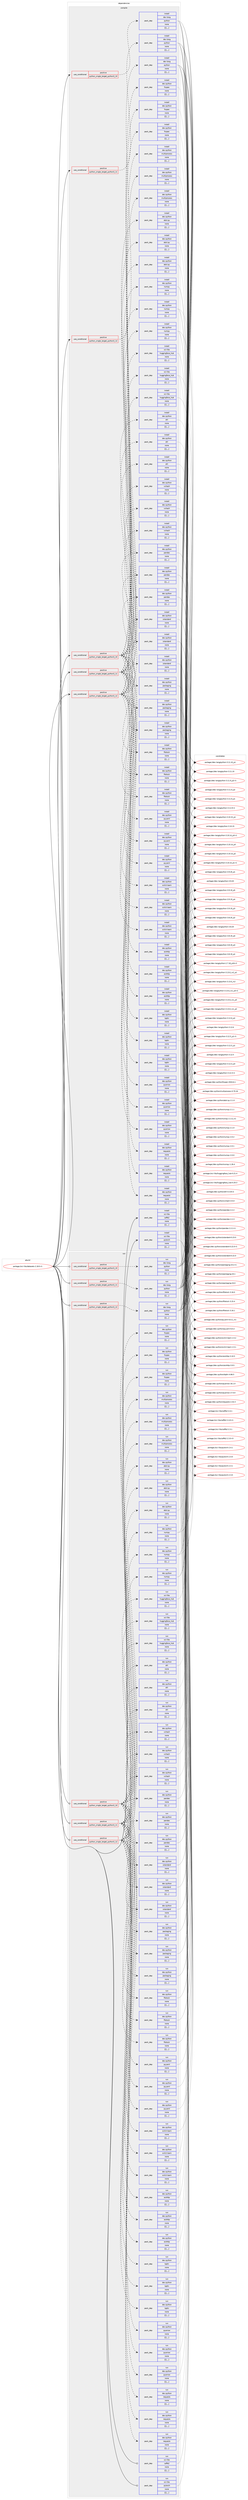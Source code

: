 digraph prolog {

# *************
# Graph options
# *************

newrank=true;
concentrate=true;
compound=true;
graph [rankdir=LR,fontname=Helvetica,fontsize=10,ranksep=1.5];#, ranksep=2.5, nodesep=0.2];
edge  [arrowhead=vee];
node  [fontname=Helvetica,fontsize=10];

# **********
# The ebuild
# **********

subgraph cluster_leftcol {
color=gray;
label=<<i>ebuild</i>>;
id [label="portage://sci-libs/datasets-2.18.0-r1", color=red, width=4, href="../sci-libs/datasets-2.18.0-r1.svg"];
}

# ****************
# The dependencies
# ****************

subgraph cluster_midcol {
color=gray;
label=<<i>dependencies</i>>;
subgraph cluster_compile {
fillcolor="#eeeeee";
style=filled;
label=<<i>compile</i>>;
subgraph cond109343 {
dependency410198 [label=<<TABLE BORDER="0" CELLBORDER="1" CELLSPACING="0" CELLPADDING="4"><TR><TD ROWSPAN="3" CELLPADDING="10">use_conditional</TD></TR><TR><TD>positive</TD></TR><TR><TD>python_single_target_python3_10</TD></TR></TABLE>>, shape=none, color=red];
subgraph pack297988 {
dependency410199 [label=<<TABLE BORDER="0" CELLBORDER="1" CELLSPACING="0" CELLPADDING="4" WIDTH="220"><TR><TD ROWSPAN="6" CELLPADDING="30">pack_dep</TD></TR><TR><TD WIDTH="110">install</TD></TR><TR><TD>dev-lang</TD></TR><TR><TD>python</TD></TR><TR><TD>none</TD></TR><TR><TD>[[],,,,]</TD></TR></TABLE>>, shape=none, color=blue];
}
dependency410198:e -> dependency410199:w [weight=20,style="dashed",arrowhead="vee"];
}
id:e -> dependency410198:w [weight=20,style="solid",arrowhead="vee"];
subgraph cond109344 {
dependency410200 [label=<<TABLE BORDER="0" CELLBORDER="1" CELLSPACING="0" CELLPADDING="4"><TR><TD ROWSPAN="3" CELLPADDING="10">use_conditional</TD></TR><TR><TD>positive</TD></TR><TR><TD>python_single_target_python3_10</TD></TR></TABLE>>, shape=none, color=red];
subgraph pack297989 {
dependency410201 [label=<<TABLE BORDER="0" CELLBORDER="1" CELLSPACING="0" CELLPADDING="4" WIDTH="220"><TR><TD ROWSPAN="6" CELLPADDING="30">pack_dep</TD></TR><TR><TD WIDTH="110">install</TD></TR><TR><TD>dev-python</TD></TR><TR><TD>absl-py</TD></TR><TR><TD>none</TD></TR><TR><TD>[[],,,,]</TD></TR></TABLE>>, shape=none, color=blue];
}
dependency410200:e -> dependency410201:w [weight=20,style="dashed",arrowhead="vee"];
subgraph pack297990 {
dependency410202 [label=<<TABLE BORDER="0" CELLBORDER="1" CELLSPACING="0" CELLPADDING="4" WIDTH="220"><TR><TD ROWSPAN="6" CELLPADDING="30">pack_dep</TD></TR><TR><TD WIDTH="110">install</TD></TR><TR><TD>dev-python</TD></TR><TR><TD>aiohttp</TD></TR><TR><TD>none</TD></TR><TR><TD>[[],,,,]</TD></TR></TABLE>>, shape=none, color=blue];
}
dependency410200:e -> dependency410202:w [weight=20,style="dashed",arrowhead="vee"];
subgraph pack297991 {
dependency410203 [label=<<TABLE BORDER="0" CELLBORDER="1" CELLSPACING="0" CELLPADDING="4" WIDTH="220"><TR><TD ROWSPAN="6" CELLPADDING="30">pack_dep</TD></TR><TR><TD WIDTH="110">install</TD></TR><TR><TD>dev-python</TD></TR><TR><TD>dill</TD></TR><TR><TD>none</TD></TR><TR><TD>[[],,,,]</TD></TR></TABLE>>, shape=none, color=blue];
}
dependency410200:e -> dependency410203:w [weight=20,style="dashed",arrowhead="vee"];
subgraph pack297992 {
dependency410204 [label=<<TABLE BORDER="0" CELLBORDER="1" CELLSPACING="0" CELLPADDING="4" WIDTH="220"><TR><TD ROWSPAN="6" CELLPADDING="30">pack_dep</TD></TR><TR><TD WIDTH="110">install</TD></TR><TR><TD>dev-python</TD></TR><TR><TD>filelock</TD></TR><TR><TD>none</TD></TR><TR><TD>[[],,,,]</TD></TR></TABLE>>, shape=none, color=blue];
}
dependency410200:e -> dependency410204:w [weight=20,style="dashed",arrowhead="vee"];
subgraph pack297993 {
dependency410205 [label=<<TABLE BORDER="0" CELLBORDER="1" CELLSPACING="0" CELLPADDING="4" WIDTH="220"><TR><TD ROWSPAN="6" CELLPADDING="30">pack_dep</TD></TR><TR><TD WIDTH="110">install</TD></TR><TR><TD>dev-python</TD></TR><TR><TD>fsspec</TD></TR><TR><TD>none</TD></TR><TR><TD>[[],,,,]</TD></TR></TABLE>>, shape=none, color=blue];
}
dependency410200:e -> dependency410205:w [weight=20,style="dashed",arrowhead="vee"];
subgraph pack297994 {
dependency410206 [label=<<TABLE BORDER="0" CELLBORDER="1" CELLSPACING="0" CELLPADDING="4" WIDTH="220"><TR><TD ROWSPAN="6" CELLPADDING="30">pack_dep</TD></TR><TR><TD WIDTH="110">install</TD></TR><TR><TD>dev-python</TD></TR><TR><TD>multiprocess</TD></TR><TR><TD>none</TD></TR><TR><TD>[[],,,,]</TD></TR></TABLE>>, shape=none, color=blue];
}
dependency410200:e -> dependency410206:w [weight=20,style="dashed",arrowhead="vee"];
subgraph pack297995 {
dependency410207 [label=<<TABLE BORDER="0" CELLBORDER="1" CELLSPACING="0" CELLPADDING="4" WIDTH="220"><TR><TD ROWSPAN="6" CELLPADDING="30">pack_dep</TD></TR><TR><TD WIDTH="110">install</TD></TR><TR><TD>dev-python</TD></TR><TR><TD>numpy</TD></TR><TR><TD>none</TD></TR><TR><TD>[[],,,,]</TD></TR></TABLE>>, shape=none, color=blue];
}
dependency410200:e -> dependency410207:w [weight=20,style="dashed",arrowhead="vee"];
subgraph pack297996 {
dependency410208 [label=<<TABLE BORDER="0" CELLBORDER="1" CELLSPACING="0" CELLPADDING="4" WIDTH="220"><TR><TD ROWSPAN="6" CELLPADDING="30">pack_dep</TD></TR><TR><TD WIDTH="110">install</TD></TR><TR><TD>dev-python</TD></TR><TR><TD>packaging</TD></TR><TR><TD>none</TD></TR><TR><TD>[[],,,,]</TD></TR></TABLE>>, shape=none, color=blue];
}
dependency410200:e -> dependency410208:w [weight=20,style="dashed",arrowhead="vee"];
subgraph pack297997 {
dependency410209 [label=<<TABLE BORDER="0" CELLBORDER="1" CELLSPACING="0" CELLPADDING="4" WIDTH="220"><TR><TD ROWSPAN="6" CELLPADDING="30">pack_dep</TD></TR><TR><TD WIDTH="110">install</TD></TR><TR><TD>dev-python</TD></TR><TR><TD>pandas</TD></TR><TR><TD>none</TD></TR><TR><TD>[[],,,,]</TD></TR></TABLE>>, shape=none, color=blue];
}
dependency410200:e -> dependency410209:w [weight=20,style="dashed",arrowhead="vee"];
subgraph pack297998 {
dependency410210 [label=<<TABLE BORDER="0" CELLBORDER="1" CELLSPACING="0" CELLPADDING="4" WIDTH="220"><TR><TD ROWSPAN="6" CELLPADDING="30">pack_dep</TD></TR><TR><TD WIDTH="110">install</TD></TR><TR><TD>dev-python</TD></TR><TR><TD>pyarrow</TD></TR><TR><TD>none</TD></TR><TR><TD>[[],,,,]</TD></TR></TABLE>>, shape=none, color=blue];
}
dependency410200:e -> dependency410210:w [weight=20,style="dashed",arrowhead="vee"];
subgraph pack297999 {
dependency410211 [label=<<TABLE BORDER="0" CELLBORDER="1" CELLSPACING="0" CELLPADDING="4" WIDTH="220"><TR><TD ROWSPAN="6" CELLPADDING="30">pack_dep</TD></TR><TR><TD WIDTH="110">install</TD></TR><TR><TD>dev-python</TD></TR><TR><TD>pyyaml</TD></TR><TR><TD>none</TD></TR><TR><TD>[[],,,,]</TD></TR></TABLE>>, shape=none, color=blue];
}
dependency410200:e -> dependency410211:w [weight=20,style="dashed",arrowhead="vee"];
subgraph pack298000 {
dependency410212 [label=<<TABLE BORDER="0" CELLBORDER="1" CELLSPACING="0" CELLPADDING="4" WIDTH="220"><TR><TD ROWSPAN="6" CELLPADDING="30">pack_dep</TD></TR><TR><TD WIDTH="110">install</TD></TR><TR><TD>dev-python</TD></TR><TR><TD>requests</TD></TR><TR><TD>none</TD></TR><TR><TD>[[],,,,]</TD></TR></TABLE>>, shape=none, color=blue];
}
dependency410200:e -> dependency410212:w [weight=20,style="dashed",arrowhead="vee"];
subgraph pack298001 {
dependency410213 [label=<<TABLE BORDER="0" CELLBORDER="1" CELLSPACING="0" CELLPADDING="4" WIDTH="220"><TR><TD ROWSPAN="6" CELLPADDING="30">pack_dep</TD></TR><TR><TD WIDTH="110">install</TD></TR><TR><TD>dev-python</TD></TR><TR><TD>scikit-learn</TD></TR><TR><TD>none</TD></TR><TR><TD>[[],,,,]</TD></TR></TABLE>>, shape=none, color=blue];
}
dependency410200:e -> dependency410213:w [weight=20,style="dashed",arrowhead="vee"];
subgraph pack298002 {
dependency410214 [label=<<TABLE BORDER="0" CELLBORDER="1" CELLSPACING="0" CELLPADDING="4" WIDTH="220"><TR><TD ROWSPAN="6" CELLPADDING="30">pack_dep</TD></TR><TR><TD WIDTH="110">install</TD></TR><TR><TD>dev-python</TD></TR><TR><TD>tqdm</TD></TR><TR><TD>none</TD></TR><TR><TD>[[],,,,]</TD></TR></TABLE>>, shape=none, color=blue];
}
dependency410200:e -> dependency410214:w [weight=20,style="dashed",arrowhead="vee"];
subgraph pack298003 {
dependency410215 [label=<<TABLE BORDER="0" CELLBORDER="1" CELLSPACING="0" CELLPADDING="4" WIDTH="220"><TR><TD ROWSPAN="6" CELLPADDING="30">pack_dep</TD></TR><TR><TD WIDTH="110">install</TD></TR><TR><TD>dev-python</TD></TR><TR><TD>xxhash</TD></TR><TR><TD>none</TD></TR><TR><TD>[[],,,,]</TD></TR></TABLE>>, shape=none, color=blue];
}
dependency410200:e -> dependency410215:w [weight=20,style="dashed",arrowhead="vee"];
subgraph pack298004 {
dependency410216 [label=<<TABLE BORDER="0" CELLBORDER="1" CELLSPACING="0" CELLPADDING="4" WIDTH="220"><TR><TD ROWSPAN="6" CELLPADDING="30">pack_dep</TD></TR><TR><TD WIDTH="110">install</TD></TR><TR><TD>dev-python</TD></TR><TR><TD>zstandard</TD></TR><TR><TD>none</TD></TR><TR><TD>[[],,,,]</TD></TR></TABLE>>, shape=none, color=blue];
}
dependency410200:e -> dependency410216:w [weight=20,style="dashed",arrowhead="vee"];
subgraph pack298005 {
dependency410217 [label=<<TABLE BORDER="0" CELLBORDER="1" CELLSPACING="0" CELLPADDING="4" WIDTH="220"><TR><TD ROWSPAN="6" CELLPADDING="30">pack_dep</TD></TR><TR><TD WIDTH="110">install</TD></TR><TR><TD>sci-libs</TD></TR><TR><TD>huggingface_hub</TD></TR><TR><TD>none</TD></TR><TR><TD>[[],,,,]</TD></TR></TABLE>>, shape=none, color=blue];
}
dependency410200:e -> dependency410217:w [weight=20,style="dashed",arrowhead="vee"];
}
id:e -> dependency410200:w [weight=20,style="solid",arrowhead="vee"];
subgraph cond109345 {
dependency410218 [label=<<TABLE BORDER="0" CELLBORDER="1" CELLSPACING="0" CELLPADDING="4"><TR><TD ROWSPAN="3" CELLPADDING="10">use_conditional</TD></TR><TR><TD>positive</TD></TR><TR><TD>python_single_target_python3_11</TD></TR></TABLE>>, shape=none, color=red];
subgraph pack298006 {
dependency410219 [label=<<TABLE BORDER="0" CELLBORDER="1" CELLSPACING="0" CELLPADDING="4" WIDTH="220"><TR><TD ROWSPAN="6" CELLPADDING="30">pack_dep</TD></TR><TR><TD WIDTH="110">install</TD></TR><TR><TD>dev-lang</TD></TR><TR><TD>python</TD></TR><TR><TD>none</TD></TR><TR><TD>[[],,,,]</TD></TR></TABLE>>, shape=none, color=blue];
}
dependency410218:e -> dependency410219:w [weight=20,style="dashed",arrowhead="vee"];
}
id:e -> dependency410218:w [weight=20,style="solid",arrowhead="vee"];
subgraph cond109346 {
dependency410220 [label=<<TABLE BORDER="0" CELLBORDER="1" CELLSPACING="0" CELLPADDING="4"><TR><TD ROWSPAN="3" CELLPADDING="10">use_conditional</TD></TR><TR><TD>positive</TD></TR><TR><TD>python_single_target_python3_11</TD></TR></TABLE>>, shape=none, color=red];
subgraph pack298007 {
dependency410221 [label=<<TABLE BORDER="0" CELLBORDER="1" CELLSPACING="0" CELLPADDING="4" WIDTH="220"><TR><TD ROWSPAN="6" CELLPADDING="30">pack_dep</TD></TR><TR><TD WIDTH="110">install</TD></TR><TR><TD>dev-python</TD></TR><TR><TD>absl-py</TD></TR><TR><TD>none</TD></TR><TR><TD>[[],,,,]</TD></TR></TABLE>>, shape=none, color=blue];
}
dependency410220:e -> dependency410221:w [weight=20,style="dashed",arrowhead="vee"];
subgraph pack298008 {
dependency410222 [label=<<TABLE BORDER="0" CELLBORDER="1" CELLSPACING="0" CELLPADDING="4" WIDTH="220"><TR><TD ROWSPAN="6" CELLPADDING="30">pack_dep</TD></TR><TR><TD WIDTH="110">install</TD></TR><TR><TD>dev-python</TD></TR><TR><TD>aiohttp</TD></TR><TR><TD>none</TD></TR><TR><TD>[[],,,,]</TD></TR></TABLE>>, shape=none, color=blue];
}
dependency410220:e -> dependency410222:w [weight=20,style="dashed",arrowhead="vee"];
subgraph pack298009 {
dependency410223 [label=<<TABLE BORDER="0" CELLBORDER="1" CELLSPACING="0" CELLPADDING="4" WIDTH="220"><TR><TD ROWSPAN="6" CELLPADDING="30">pack_dep</TD></TR><TR><TD WIDTH="110">install</TD></TR><TR><TD>dev-python</TD></TR><TR><TD>dill</TD></TR><TR><TD>none</TD></TR><TR><TD>[[],,,,]</TD></TR></TABLE>>, shape=none, color=blue];
}
dependency410220:e -> dependency410223:w [weight=20,style="dashed",arrowhead="vee"];
subgraph pack298010 {
dependency410224 [label=<<TABLE BORDER="0" CELLBORDER="1" CELLSPACING="0" CELLPADDING="4" WIDTH="220"><TR><TD ROWSPAN="6" CELLPADDING="30">pack_dep</TD></TR><TR><TD WIDTH="110">install</TD></TR><TR><TD>dev-python</TD></TR><TR><TD>filelock</TD></TR><TR><TD>none</TD></TR><TR><TD>[[],,,,]</TD></TR></TABLE>>, shape=none, color=blue];
}
dependency410220:e -> dependency410224:w [weight=20,style="dashed",arrowhead="vee"];
subgraph pack298011 {
dependency410225 [label=<<TABLE BORDER="0" CELLBORDER="1" CELLSPACING="0" CELLPADDING="4" WIDTH="220"><TR><TD ROWSPAN="6" CELLPADDING="30">pack_dep</TD></TR><TR><TD WIDTH="110">install</TD></TR><TR><TD>dev-python</TD></TR><TR><TD>fsspec</TD></TR><TR><TD>none</TD></TR><TR><TD>[[],,,,]</TD></TR></TABLE>>, shape=none, color=blue];
}
dependency410220:e -> dependency410225:w [weight=20,style="dashed",arrowhead="vee"];
subgraph pack298012 {
dependency410226 [label=<<TABLE BORDER="0" CELLBORDER="1" CELLSPACING="0" CELLPADDING="4" WIDTH="220"><TR><TD ROWSPAN="6" CELLPADDING="30">pack_dep</TD></TR><TR><TD WIDTH="110">install</TD></TR><TR><TD>dev-python</TD></TR><TR><TD>multiprocess</TD></TR><TR><TD>none</TD></TR><TR><TD>[[],,,,]</TD></TR></TABLE>>, shape=none, color=blue];
}
dependency410220:e -> dependency410226:w [weight=20,style="dashed",arrowhead="vee"];
subgraph pack298013 {
dependency410227 [label=<<TABLE BORDER="0" CELLBORDER="1" CELLSPACING="0" CELLPADDING="4" WIDTH="220"><TR><TD ROWSPAN="6" CELLPADDING="30">pack_dep</TD></TR><TR><TD WIDTH="110">install</TD></TR><TR><TD>dev-python</TD></TR><TR><TD>numpy</TD></TR><TR><TD>none</TD></TR><TR><TD>[[],,,,]</TD></TR></TABLE>>, shape=none, color=blue];
}
dependency410220:e -> dependency410227:w [weight=20,style="dashed",arrowhead="vee"];
subgraph pack298014 {
dependency410228 [label=<<TABLE BORDER="0" CELLBORDER="1" CELLSPACING="0" CELLPADDING="4" WIDTH="220"><TR><TD ROWSPAN="6" CELLPADDING="30">pack_dep</TD></TR><TR><TD WIDTH="110">install</TD></TR><TR><TD>dev-python</TD></TR><TR><TD>packaging</TD></TR><TR><TD>none</TD></TR><TR><TD>[[],,,,]</TD></TR></TABLE>>, shape=none, color=blue];
}
dependency410220:e -> dependency410228:w [weight=20,style="dashed",arrowhead="vee"];
subgraph pack298015 {
dependency410229 [label=<<TABLE BORDER="0" CELLBORDER="1" CELLSPACING="0" CELLPADDING="4" WIDTH="220"><TR><TD ROWSPAN="6" CELLPADDING="30">pack_dep</TD></TR><TR><TD WIDTH="110">install</TD></TR><TR><TD>dev-python</TD></TR><TR><TD>pandas</TD></TR><TR><TD>none</TD></TR><TR><TD>[[],,,,]</TD></TR></TABLE>>, shape=none, color=blue];
}
dependency410220:e -> dependency410229:w [weight=20,style="dashed",arrowhead="vee"];
subgraph pack298016 {
dependency410230 [label=<<TABLE BORDER="0" CELLBORDER="1" CELLSPACING="0" CELLPADDING="4" WIDTH="220"><TR><TD ROWSPAN="6" CELLPADDING="30">pack_dep</TD></TR><TR><TD WIDTH="110">install</TD></TR><TR><TD>dev-python</TD></TR><TR><TD>pyarrow</TD></TR><TR><TD>none</TD></TR><TR><TD>[[],,,,]</TD></TR></TABLE>>, shape=none, color=blue];
}
dependency410220:e -> dependency410230:w [weight=20,style="dashed",arrowhead="vee"];
subgraph pack298017 {
dependency410231 [label=<<TABLE BORDER="0" CELLBORDER="1" CELLSPACING="0" CELLPADDING="4" WIDTH="220"><TR><TD ROWSPAN="6" CELLPADDING="30">pack_dep</TD></TR><TR><TD WIDTH="110">install</TD></TR><TR><TD>dev-python</TD></TR><TR><TD>pyyaml</TD></TR><TR><TD>none</TD></TR><TR><TD>[[],,,,]</TD></TR></TABLE>>, shape=none, color=blue];
}
dependency410220:e -> dependency410231:w [weight=20,style="dashed",arrowhead="vee"];
subgraph pack298018 {
dependency410232 [label=<<TABLE BORDER="0" CELLBORDER="1" CELLSPACING="0" CELLPADDING="4" WIDTH="220"><TR><TD ROWSPAN="6" CELLPADDING="30">pack_dep</TD></TR><TR><TD WIDTH="110">install</TD></TR><TR><TD>dev-python</TD></TR><TR><TD>requests</TD></TR><TR><TD>none</TD></TR><TR><TD>[[],,,,]</TD></TR></TABLE>>, shape=none, color=blue];
}
dependency410220:e -> dependency410232:w [weight=20,style="dashed",arrowhead="vee"];
subgraph pack298019 {
dependency410233 [label=<<TABLE BORDER="0" CELLBORDER="1" CELLSPACING="0" CELLPADDING="4" WIDTH="220"><TR><TD ROWSPAN="6" CELLPADDING="30">pack_dep</TD></TR><TR><TD WIDTH="110">install</TD></TR><TR><TD>dev-python</TD></TR><TR><TD>scikit-learn</TD></TR><TR><TD>none</TD></TR><TR><TD>[[],,,,]</TD></TR></TABLE>>, shape=none, color=blue];
}
dependency410220:e -> dependency410233:w [weight=20,style="dashed",arrowhead="vee"];
subgraph pack298020 {
dependency410234 [label=<<TABLE BORDER="0" CELLBORDER="1" CELLSPACING="0" CELLPADDING="4" WIDTH="220"><TR><TD ROWSPAN="6" CELLPADDING="30">pack_dep</TD></TR><TR><TD WIDTH="110">install</TD></TR><TR><TD>dev-python</TD></TR><TR><TD>tqdm</TD></TR><TR><TD>none</TD></TR><TR><TD>[[],,,,]</TD></TR></TABLE>>, shape=none, color=blue];
}
dependency410220:e -> dependency410234:w [weight=20,style="dashed",arrowhead="vee"];
subgraph pack298021 {
dependency410235 [label=<<TABLE BORDER="0" CELLBORDER="1" CELLSPACING="0" CELLPADDING="4" WIDTH="220"><TR><TD ROWSPAN="6" CELLPADDING="30">pack_dep</TD></TR><TR><TD WIDTH="110">install</TD></TR><TR><TD>dev-python</TD></TR><TR><TD>xxhash</TD></TR><TR><TD>none</TD></TR><TR><TD>[[],,,,]</TD></TR></TABLE>>, shape=none, color=blue];
}
dependency410220:e -> dependency410235:w [weight=20,style="dashed",arrowhead="vee"];
subgraph pack298022 {
dependency410236 [label=<<TABLE BORDER="0" CELLBORDER="1" CELLSPACING="0" CELLPADDING="4" WIDTH="220"><TR><TD ROWSPAN="6" CELLPADDING="30">pack_dep</TD></TR><TR><TD WIDTH="110">install</TD></TR><TR><TD>dev-python</TD></TR><TR><TD>zstandard</TD></TR><TR><TD>none</TD></TR><TR><TD>[[],,,,]</TD></TR></TABLE>>, shape=none, color=blue];
}
dependency410220:e -> dependency410236:w [weight=20,style="dashed",arrowhead="vee"];
subgraph pack298023 {
dependency410237 [label=<<TABLE BORDER="0" CELLBORDER="1" CELLSPACING="0" CELLPADDING="4" WIDTH="220"><TR><TD ROWSPAN="6" CELLPADDING="30">pack_dep</TD></TR><TR><TD WIDTH="110">install</TD></TR><TR><TD>sci-libs</TD></TR><TR><TD>huggingface_hub</TD></TR><TR><TD>none</TD></TR><TR><TD>[[],,,,]</TD></TR></TABLE>>, shape=none, color=blue];
}
dependency410220:e -> dependency410237:w [weight=20,style="dashed",arrowhead="vee"];
}
id:e -> dependency410220:w [weight=20,style="solid",arrowhead="vee"];
subgraph cond109347 {
dependency410238 [label=<<TABLE BORDER="0" CELLBORDER="1" CELLSPACING="0" CELLPADDING="4"><TR><TD ROWSPAN="3" CELLPADDING="10">use_conditional</TD></TR><TR><TD>positive</TD></TR><TR><TD>python_single_target_python3_12</TD></TR></TABLE>>, shape=none, color=red];
subgraph pack298024 {
dependency410239 [label=<<TABLE BORDER="0" CELLBORDER="1" CELLSPACING="0" CELLPADDING="4" WIDTH="220"><TR><TD ROWSPAN="6" CELLPADDING="30">pack_dep</TD></TR><TR><TD WIDTH="110">install</TD></TR><TR><TD>dev-lang</TD></TR><TR><TD>python</TD></TR><TR><TD>none</TD></TR><TR><TD>[[],,,,]</TD></TR></TABLE>>, shape=none, color=blue];
}
dependency410238:e -> dependency410239:w [weight=20,style="dashed",arrowhead="vee"];
}
id:e -> dependency410238:w [weight=20,style="solid",arrowhead="vee"];
subgraph cond109348 {
dependency410240 [label=<<TABLE BORDER="0" CELLBORDER="1" CELLSPACING="0" CELLPADDING="4"><TR><TD ROWSPAN="3" CELLPADDING="10">use_conditional</TD></TR><TR><TD>positive</TD></TR><TR><TD>python_single_target_python3_12</TD></TR></TABLE>>, shape=none, color=red];
subgraph pack298025 {
dependency410241 [label=<<TABLE BORDER="0" CELLBORDER="1" CELLSPACING="0" CELLPADDING="4" WIDTH="220"><TR><TD ROWSPAN="6" CELLPADDING="30">pack_dep</TD></TR><TR><TD WIDTH="110">install</TD></TR><TR><TD>dev-python</TD></TR><TR><TD>absl-py</TD></TR><TR><TD>none</TD></TR><TR><TD>[[],,,,]</TD></TR></TABLE>>, shape=none, color=blue];
}
dependency410240:e -> dependency410241:w [weight=20,style="dashed",arrowhead="vee"];
subgraph pack298026 {
dependency410242 [label=<<TABLE BORDER="0" CELLBORDER="1" CELLSPACING="0" CELLPADDING="4" WIDTH="220"><TR><TD ROWSPAN="6" CELLPADDING="30">pack_dep</TD></TR><TR><TD WIDTH="110">install</TD></TR><TR><TD>dev-python</TD></TR><TR><TD>aiohttp</TD></TR><TR><TD>none</TD></TR><TR><TD>[[],,,,]</TD></TR></TABLE>>, shape=none, color=blue];
}
dependency410240:e -> dependency410242:w [weight=20,style="dashed",arrowhead="vee"];
subgraph pack298027 {
dependency410243 [label=<<TABLE BORDER="0" CELLBORDER="1" CELLSPACING="0" CELLPADDING="4" WIDTH="220"><TR><TD ROWSPAN="6" CELLPADDING="30">pack_dep</TD></TR><TR><TD WIDTH="110">install</TD></TR><TR><TD>dev-python</TD></TR><TR><TD>dill</TD></TR><TR><TD>none</TD></TR><TR><TD>[[],,,,]</TD></TR></TABLE>>, shape=none, color=blue];
}
dependency410240:e -> dependency410243:w [weight=20,style="dashed",arrowhead="vee"];
subgraph pack298028 {
dependency410244 [label=<<TABLE BORDER="0" CELLBORDER="1" CELLSPACING="0" CELLPADDING="4" WIDTH="220"><TR><TD ROWSPAN="6" CELLPADDING="30">pack_dep</TD></TR><TR><TD WIDTH="110">install</TD></TR><TR><TD>dev-python</TD></TR><TR><TD>filelock</TD></TR><TR><TD>none</TD></TR><TR><TD>[[],,,,]</TD></TR></TABLE>>, shape=none, color=blue];
}
dependency410240:e -> dependency410244:w [weight=20,style="dashed",arrowhead="vee"];
subgraph pack298029 {
dependency410245 [label=<<TABLE BORDER="0" CELLBORDER="1" CELLSPACING="0" CELLPADDING="4" WIDTH="220"><TR><TD ROWSPAN="6" CELLPADDING="30">pack_dep</TD></TR><TR><TD WIDTH="110">install</TD></TR><TR><TD>dev-python</TD></TR><TR><TD>fsspec</TD></TR><TR><TD>none</TD></TR><TR><TD>[[],,,,]</TD></TR></TABLE>>, shape=none, color=blue];
}
dependency410240:e -> dependency410245:w [weight=20,style="dashed",arrowhead="vee"];
subgraph pack298030 {
dependency410246 [label=<<TABLE BORDER="0" CELLBORDER="1" CELLSPACING="0" CELLPADDING="4" WIDTH="220"><TR><TD ROWSPAN="6" CELLPADDING="30">pack_dep</TD></TR><TR><TD WIDTH="110">install</TD></TR><TR><TD>dev-python</TD></TR><TR><TD>multiprocess</TD></TR><TR><TD>none</TD></TR><TR><TD>[[],,,,]</TD></TR></TABLE>>, shape=none, color=blue];
}
dependency410240:e -> dependency410246:w [weight=20,style="dashed",arrowhead="vee"];
subgraph pack298031 {
dependency410247 [label=<<TABLE BORDER="0" CELLBORDER="1" CELLSPACING="0" CELLPADDING="4" WIDTH="220"><TR><TD ROWSPAN="6" CELLPADDING="30">pack_dep</TD></TR><TR><TD WIDTH="110">install</TD></TR><TR><TD>dev-python</TD></TR><TR><TD>numpy</TD></TR><TR><TD>none</TD></TR><TR><TD>[[],,,,]</TD></TR></TABLE>>, shape=none, color=blue];
}
dependency410240:e -> dependency410247:w [weight=20,style="dashed",arrowhead="vee"];
subgraph pack298032 {
dependency410248 [label=<<TABLE BORDER="0" CELLBORDER="1" CELLSPACING="0" CELLPADDING="4" WIDTH="220"><TR><TD ROWSPAN="6" CELLPADDING="30">pack_dep</TD></TR><TR><TD WIDTH="110">install</TD></TR><TR><TD>dev-python</TD></TR><TR><TD>packaging</TD></TR><TR><TD>none</TD></TR><TR><TD>[[],,,,]</TD></TR></TABLE>>, shape=none, color=blue];
}
dependency410240:e -> dependency410248:w [weight=20,style="dashed",arrowhead="vee"];
subgraph pack298033 {
dependency410249 [label=<<TABLE BORDER="0" CELLBORDER="1" CELLSPACING="0" CELLPADDING="4" WIDTH="220"><TR><TD ROWSPAN="6" CELLPADDING="30">pack_dep</TD></TR><TR><TD WIDTH="110">install</TD></TR><TR><TD>dev-python</TD></TR><TR><TD>pandas</TD></TR><TR><TD>none</TD></TR><TR><TD>[[],,,,]</TD></TR></TABLE>>, shape=none, color=blue];
}
dependency410240:e -> dependency410249:w [weight=20,style="dashed",arrowhead="vee"];
subgraph pack298034 {
dependency410250 [label=<<TABLE BORDER="0" CELLBORDER="1" CELLSPACING="0" CELLPADDING="4" WIDTH="220"><TR><TD ROWSPAN="6" CELLPADDING="30">pack_dep</TD></TR><TR><TD WIDTH="110">install</TD></TR><TR><TD>dev-python</TD></TR><TR><TD>pyarrow</TD></TR><TR><TD>none</TD></TR><TR><TD>[[],,,,]</TD></TR></TABLE>>, shape=none, color=blue];
}
dependency410240:e -> dependency410250:w [weight=20,style="dashed",arrowhead="vee"];
subgraph pack298035 {
dependency410251 [label=<<TABLE BORDER="0" CELLBORDER="1" CELLSPACING="0" CELLPADDING="4" WIDTH="220"><TR><TD ROWSPAN="6" CELLPADDING="30">pack_dep</TD></TR><TR><TD WIDTH="110">install</TD></TR><TR><TD>dev-python</TD></TR><TR><TD>pyyaml</TD></TR><TR><TD>none</TD></TR><TR><TD>[[],,,,]</TD></TR></TABLE>>, shape=none, color=blue];
}
dependency410240:e -> dependency410251:w [weight=20,style="dashed",arrowhead="vee"];
subgraph pack298036 {
dependency410252 [label=<<TABLE BORDER="0" CELLBORDER="1" CELLSPACING="0" CELLPADDING="4" WIDTH="220"><TR><TD ROWSPAN="6" CELLPADDING="30">pack_dep</TD></TR><TR><TD WIDTH="110">install</TD></TR><TR><TD>dev-python</TD></TR><TR><TD>requests</TD></TR><TR><TD>none</TD></TR><TR><TD>[[],,,,]</TD></TR></TABLE>>, shape=none, color=blue];
}
dependency410240:e -> dependency410252:w [weight=20,style="dashed",arrowhead="vee"];
subgraph pack298037 {
dependency410253 [label=<<TABLE BORDER="0" CELLBORDER="1" CELLSPACING="0" CELLPADDING="4" WIDTH="220"><TR><TD ROWSPAN="6" CELLPADDING="30">pack_dep</TD></TR><TR><TD WIDTH="110">install</TD></TR><TR><TD>dev-python</TD></TR><TR><TD>scikit-learn</TD></TR><TR><TD>none</TD></TR><TR><TD>[[],,,,]</TD></TR></TABLE>>, shape=none, color=blue];
}
dependency410240:e -> dependency410253:w [weight=20,style="dashed",arrowhead="vee"];
subgraph pack298038 {
dependency410254 [label=<<TABLE BORDER="0" CELLBORDER="1" CELLSPACING="0" CELLPADDING="4" WIDTH="220"><TR><TD ROWSPAN="6" CELLPADDING="30">pack_dep</TD></TR><TR><TD WIDTH="110">install</TD></TR><TR><TD>dev-python</TD></TR><TR><TD>tqdm</TD></TR><TR><TD>none</TD></TR><TR><TD>[[],,,,]</TD></TR></TABLE>>, shape=none, color=blue];
}
dependency410240:e -> dependency410254:w [weight=20,style="dashed",arrowhead="vee"];
subgraph pack298039 {
dependency410255 [label=<<TABLE BORDER="0" CELLBORDER="1" CELLSPACING="0" CELLPADDING="4" WIDTH="220"><TR><TD ROWSPAN="6" CELLPADDING="30">pack_dep</TD></TR><TR><TD WIDTH="110">install</TD></TR><TR><TD>dev-python</TD></TR><TR><TD>xxhash</TD></TR><TR><TD>none</TD></TR><TR><TD>[[],,,,]</TD></TR></TABLE>>, shape=none, color=blue];
}
dependency410240:e -> dependency410255:w [weight=20,style="dashed",arrowhead="vee"];
subgraph pack298040 {
dependency410256 [label=<<TABLE BORDER="0" CELLBORDER="1" CELLSPACING="0" CELLPADDING="4" WIDTH="220"><TR><TD ROWSPAN="6" CELLPADDING="30">pack_dep</TD></TR><TR><TD WIDTH="110">install</TD></TR><TR><TD>dev-python</TD></TR><TR><TD>zstandard</TD></TR><TR><TD>none</TD></TR><TR><TD>[[],,,,]</TD></TR></TABLE>>, shape=none, color=blue];
}
dependency410240:e -> dependency410256:w [weight=20,style="dashed",arrowhead="vee"];
subgraph pack298041 {
dependency410257 [label=<<TABLE BORDER="0" CELLBORDER="1" CELLSPACING="0" CELLPADDING="4" WIDTH="220"><TR><TD ROWSPAN="6" CELLPADDING="30">pack_dep</TD></TR><TR><TD WIDTH="110">install</TD></TR><TR><TD>sci-libs</TD></TR><TR><TD>huggingface_hub</TD></TR><TR><TD>none</TD></TR><TR><TD>[[],,,,]</TD></TR></TABLE>>, shape=none, color=blue];
}
dependency410240:e -> dependency410257:w [weight=20,style="dashed",arrowhead="vee"];
}
id:e -> dependency410240:w [weight=20,style="solid",arrowhead="vee"];
subgraph pack298042 {
dependency410258 [label=<<TABLE BORDER="0" CELLBORDER="1" CELLSPACING="0" CELLPADDING="4" WIDTH="220"><TR><TD ROWSPAN="6" CELLPADDING="30">pack_dep</TD></TR><TR><TD WIDTH="110">install</TD></TR><TR><TD>sci-libs</TD></TR><TR><TD>caffe2</TD></TR><TR><TD>none</TD></TR><TR><TD>[[],,,,]</TD></TR></TABLE>>, shape=none, color=blue];
}
id:e -> dependency410258:w [weight=20,style="solid",arrowhead="vee"];
subgraph pack298043 {
dependency410259 [label=<<TABLE BORDER="0" CELLBORDER="1" CELLSPACING="0" CELLPADDING="4" WIDTH="220"><TR><TD ROWSPAN="6" CELLPADDING="30">pack_dep</TD></TR><TR><TD WIDTH="110">install</TD></TR><TR><TD>sci-libs</TD></TR><TR><TD>pytorch</TD></TR><TR><TD>none</TD></TR><TR><TD>[[],,,,]</TD></TR></TABLE>>, shape=none, color=blue];
}
id:e -> dependency410259:w [weight=20,style="solid",arrowhead="vee"];
}
subgraph cluster_compileandrun {
fillcolor="#eeeeee";
style=filled;
label=<<i>compile and run</i>>;
}
subgraph cluster_run {
fillcolor="#eeeeee";
style=filled;
label=<<i>run</i>>;
subgraph cond109349 {
dependency410260 [label=<<TABLE BORDER="0" CELLBORDER="1" CELLSPACING="0" CELLPADDING="4"><TR><TD ROWSPAN="3" CELLPADDING="10">use_conditional</TD></TR><TR><TD>positive</TD></TR><TR><TD>python_single_target_python3_10</TD></TR></TABLE>>, shape=none, color=red];
subgraph pack298044 {
dependency410261 [label=<<TABLE BORDER="0" CELLBORDER="1" CELLSPACING="0" CELLPADDING="4" WIDTH="220"><TR><TD ROWSPAN="6" CELLPADDING="30">pack_dep</TD></TR><TR><TD WIDTH="110">run</TD></TR><TR><TD>dev-lang</TD></TR><TR><TD>python</TD></TR><TR><TD>none</TD></TR><TR><TD>[[],,,,]</TD></TR></TABLE>>, shape=none, color=blue];
}
dependency410260:e -> dependency410261:w [weight=20,style="dashed",arrowhead="vee"];
}
id:e -> dependency410260:w [weight=20,style="solid",arrowhead="odot"];
subgraph cond109350 {
dependency410262 [label=<<TABLE BORDER="0" CELLBORDER="1" CELLSPACING="0" CELLPADDING="4"><TR><TD ROWSPAN="3" CELLPADDING="10">use_conditional</TD></TR><TR><TD>positive</TD></TR><TR><TD>python_single_target_python3_10</TD></TR></TABLE>>, shape=none, color=red];
subgraph pack298045 {
dependency410263 [label=<<TABLE BORDER="0" CELLBORDER="1" CELLSPACING="0" CELLPADDING="4" WIDTH="220"><TR><TD ROWSPAN="6" CELLPADDING="30">pack_dep</TD></TR><TR><TD WIDTH="110">run</TD></TR><TR><TD>dev-python</TD></TR><TR><TD>absl-py</TD></TR><TR><TD>none</TD></TR><TR><TD>[[],,,,]</TD></TR></TABLE>>, shape=none, color=blue];
}
dependency410262:e -> dependency410263:w [weight=20,style="dashed",arrowhead="vee"];
subgraph pack298046 {
dependency410264 [label=<<TABLE BORDER="0" CELLBORDER="1" CELLSPACING="0" CELLPADDING="4" WIDTH="220"><TR><TD ROWSPAN="6" CELLPADDING="30">pack_dep</TD></TR><TR><TD WIDTH="110">run</TD></TR><TR><TD>dev-python</TD></TR><TR><TD>aiohttp</TD></TR><TR><TD>none</TD></TR><TR><TD>[[],,,,]</TD></TR></TABLE>>, shape=none, color=blue];
}
dependency410262:e -> dependency410264:w [weight=20,style="dashed",arrowhead="vee"];
subgraph pack298047 {
dependency410265 [label=<<TABLE BORDER="0" CELLBORDER="1" CELLSPACING="0" CELLPADDING="4" WIDTH="220"><TR><TD ROWSPAN="6" CELLPADDING="30">pack_dep</TD></TR><TR><TD WIDTH="110">run</TD></TR><TR><TD>dev-python</TD></TR><TR><TD>dill</TD></TR><TR><TD>none</TD></TR><TR><TD>[[],,,,]</TD></TR></TABLE>>, shape=none, color=blue];
}
dependency410262:e -> dependency410265:w [weight=20,style="dashed",arrowhead="vee"];
subgraph pack298048 {
dependency410266 [label=<<TABLE BORDER="0" CELLBORDER="1" CELLSPACING="0" CELLPADDING="4" WIDTH="220"><TR><TD ROWSPAN="6" CELLPADDING="30">pack_dep</TD></TR><TR><TD WIDTH="110">run</TD></TR><TR><TD>dev-python</TD></TR><TR><TD>filelock</TD></TR><TR><TD>none</TD></TR><TR><TD>[[],,,,]</TD></TR></TABLE>>, shape=none, color=blue];
}
dependency410262:e -> dependency410266:w [weight=20,style="dashed",arrowhead="vee"];
subgraph pack298049 {
dependency410267 [label=<<TABLE BORDER="0" CELLBORDER="1" CELLSPACING="0" CELLPADDING="4" WIDTH="220"><TR><TD ROWSPAN="6" CELLPADDING="30">pack_dep</TD></TR><TR><TD WIDTH="110">run</TD></TR><TR><TD>dev-python</TD></TR><TR><TD>fsspec</TD></TR><TR><TD>none</TD></TR><TR><TD>[[],,,,]</TD></TR></TABLE>>, shape=none, color=blue];
}
dependency410262:e -> dependency410267:w [weight=20,style="dashed",arrowhead="vee"];
subgraph pack298050 {
dependency410268 [label=<<TABLE BORDER="0" CELLBORDER="1" CELLSPACING="0" CELLPADDING="4" WIDTH="220"><TR><TD ROWSPAN="6" CELLPADDING="30">pack_dep</TD></TR><TR><TD WIDTH="110">run</TD></TR><TR><TD>dev-python</TD></TR><TR><TD>multiprocess</TD></TR><TR><TD>none</TD></TR><TR><TD>[[],,,,]</TD></TR></TABLE>>, shape=none, color=blue];
}
dependency410262:e -> dependency410268:w [weight=20,style="dashed",arrowhead="vee"];
subgraph pack298051 {
dependency410269 [label=<<TABLE BORDER="0" CELLBORDER="1" CELLSPACING="0" CELLPADDING="4" WIDTH="220"><TR><TD ROWSPAN="6" CELLPADDING="30">pack_dep</TD></TR><TR><TD WIDTH="110">run</TD></TR><TR><TD>dev-python</TD></TR><TR><TD>numpy</TD></TR><TR><TD>none</TD></TR><TR><TD>[[],,,,]</TD></TR></TABLE>>, shape=none, color=blue];
}
dependency410262:e -> dependency410269:w [weight=20,style="dashed",arrowhead="vee"];
subgraph pack298052 {
dependency410270 [label=<<TABLE BORDER="0" CELLBORDER="1" CELLSPACING="0" CELLPADDING="4" WIDTH="220"><TR><TD ROWSPAN="6" CELLPADDING="30">pack_dep</TD></TR><TR><TD WIDTH="110">run</TD></TR><TR><TD>dev-python</TD></TR><TR><TD>packaging</TD></TR><TR><TD>none</TD></TR><TR><TD>[[],,,,]</TD></TR></TABLE>>, shape=none, color=blue];
}
dependency410262:e -> dependency410270:w [weight=20,style="dashed",arrowhead="vee"];
subgraph pack298053 {
dependency410271 [label=<<TABLE BORDER="0" CELLBORDER="1" CELLSPACING="0" CELLPADDING="4" WIDTH="220"><TR><TD ROWSPAN="6" CELLPADDING="30">pack_dep</TD></TR><TR><TD WIDTH="110">run</TD></TR><TR><TD>dev-python</TD></TR><TR><TD>pandas</TD></TR><TR><TD>none</TD></TR><TR><TD>[[],,,,]</TD></TR></TABLE>>, shape=none, color=blue];
}
dependency410262:e -> dependency410271:w [weight=20,style="dashed",arrowhead="vee"];
subgraph pack298054 {
dependency410272 [label=<<TABLE BORDER="0" CELLBORDER="1" CELLSPACING="0" CELLPADDING="4" WIDTH="220"><TR><TD ROWSPAN="6" CELLPADDING="30">pack_dep</TD></TR><TR><TD WIDTH="110">run</TD></TR><TR><TD>dev-python</TD></TR><TR><TD>pyarrow</TD></TR><TR><TD>none</TD></TR><TR><TD>[[],,,,]</TD></TR></TABLE>>, shape=none, color=blue];
}
dependency410262:e -> dependency410272:w [weight=20,style="dashed",arrowhead="vee"];
subgraph pack298055 {
dependency410273 [label=<<TABLE BORDER="0" CELLBORDER="1" CELLSPACING="0" CELLPADDING="4" WIDTH="220"><TR><TD ROWSPAN="6" CELLPADDING="30">pack_dep</TD></TR><TR><TD WIDTH="110">run</TD></TR><TR><TD>dev-python</TD></TR><TR><TD>pyyaml</TD></TR><TR><TD>none</TD></TR><TR><TD>[[],,,,]</TD></TR></TABLE>>, shape=none, color=blue];
}
dependency410262:e -> dependency410273:w [weight=20,style="dashed",arrowhead="vee"];
subgraph pack298056 {
dependency410274 [label=<<TABLE BORDER="0" CELLBORDER="1" CELLSPACING="0" CELLPADDING="4" WIDTH="220"><TR><TD ROWSPAN="6" CELLPADDING="30">pack_dep</TD></TR><TR><TD WIDTH="110">run</TD></TR><TR><TD>dev-python</TD></TR><TR><TD>requests</TD></TR><TR><TD>none</TD></TR><TR><TD>[[],,,,]</TD></TR></TABLE>>, shape=none, color=blue];
}
dependency410262:e -> dependency410274:w [weight=20,style="dashed",arrowhead="vee"];
subgraph pack298057 {
dependency410275 [label=<<TABLE BORDER="0" CELLBORDER="1" CELLSPACING="0" CELLPADDING="4" WIDTH="220"><TR><TD ROWSPAN="6" CELLPADDING="30">pack_dep</TD></TR><TR><TD WIDTH="110">run</TD></TR><TR><TD>dev-python</TD></TR><TR><TD>scikit-learn</TD></TR><TR><TD>none</TD></TR><TR><TD>[[],,,,]</TD></TR></TABLE>>, shape=none, color=blue];
}
dependency410262:e -> dependency410275:w [weight=20,style="dashed",arrowhead="vee"];
subgraph pack298058 {
dependency410276 [label=<<TABLE BORDER="0" CELLBORDER="1" CELLSPACING="0" CELLPADDING="4" WIDTH="220"><TR><TD ROWSPAN="6" CELLPADDING="30">pack_dep</TD></TR><TR><TD WIDTH="110">run</TD></TR><TR><TD>dev-python</TD></TR><TR><TD>tqdm</TD></TR><TR><TD>none</TD></TR><TR><TD>[[],,,,]</TD></TR></TABLE>>, shape=none, color=blue];
}
dependency410262:e -> dependency410276:w [weight=20,style="dashed",arrowhead="vee"];
subgraph pack298059 {
dependency410277 [label=<<TABLE BORDER="0" CELLBORDER="1" CELLSPACING="0" CELLPADDING="4" WIDTH="220"><TR><TD ROWSPAN="6" CELLPADDING="30">pack_dep</TD></TR><TR><TD WIDTH="110">run</TD></TR><TR><TD>dev-python</TD></TR><TR><TD>xxhash</TD></TR><TR><TD>none</TD></TR><TR><TD>[[],,,,]</TD></TR></TABLE>>, shape=none, color=blue];
}
dependency410262:e -> dependency410277:w [weight=20,style="dashed",arrowhead="vee"];
subgraph pack298060 {
dependency410278 [label=<<TABLE BORDER="0" CELLBORDER="1" CELLSPACING="0" CELLPADDING="4" WIDTH="220"><TR><TD ROWSPAN="6" CELLPADDING="30">pack_dep</TD></TR><TR><TD WIDTH="110">run</TD></TR><TR><TD>dev-python</TD></TR><TR><TD>zstandard</TD></TR><TR><TD>none</TD></TR><TR><TD>[[],,,,]</TD></TR></TABLE>>, shape=none, color=blue];
}
dependency410262:e -> dependency410278:w [weight=20,style="dashed",arrowhead="vee"];
subgraph pack298061 {
dependency410279 [label=<<TABLE BORDER="0" CELLBORDER="1" CELLSPACING="0" CELLPADDING="4" WIDTH="220"><TR><TD ROWSPAN="6" CELLPADDING="30">pack_dep</TD></TR><TR><TD WIDTH="110">run</TD></TR><TR><TD>sci-libs</TD></TR><TR><TD>huggingface_hub</TD></TR><TR><TD>none</TD></TR><TR><TD>[[],,,,]</TD></TR></TABLE>>, shape=none, color=blue];
}
dependency410262:e -> dependency410279:w [weight=20,style="dashed",arrowhead="vee"];
}
id:e -> dependency410262:w [weight=20,style="solid",arrowhead="odot"];
subgraph cond109351 {
dependency410280 [label=<<TABLE BORDER="0" CELLBORDER="1" CELLSPACING="0" CELLPADDING="4"><TR><TD ROWSPAN="3" CELLPADDING="10">use_conditional</TD></TR><TR><TD>positive</TD></TR><TR><TD>python_single_target_python3_11</TD></TR></TABLE>>, shape=none, color=red];
subgraph pack298062 {
dependency410281 [label=<<TABLE BORDER="0" CELLBORDER="1" CELLSPACING="0" CELLPADDING="4" WIDTH="220"><TR><TD ROWSPAN="6" CELLPADDING="30">pack_dep</TD></TR><TR><TD WIDTH="110">run</TD></TR><TR><TD>dev-lang</TD></TR><TR><TD>python</TD></TR><TR><TD>none</TD></TR><TR><TD>[[],,,,]</TD></TR></TABLE>>, shape=none, color=blue];
}
dependency410280:e -> dependency410281:w [weight=20,style="dashed",arrowhead="vee"];
}
id:e -> dependency410280:w [weight=20,style="solid",arrowhead="odot"];
subgraph cond109352 {
dependency410282 [label=<<TABLE BORDER="0" CELLBORDER="1" CELLSPACING="0" CELLPADDING="4"><TR><TD ROWSPAN="3" CELLPADDING="10">use_conditional</TD></TR><TR><TD>positive</TD></TR><TR><TD>python_single_target_python3_11</TD></TR></TABLE>>, shape=none, color=red];
subgraph pack298063 {
dependency410283 [label=<<TABLE BORDER="0" CELLBORDER="1" CELLSPACING="0" CELLPADDING="4" WIDTH="220"><TR><TD ROWSPAN="6" CELLPADDING="30">pack_dep</TD></TR><TR><TD WIDTH="110">run</TD></TR><TR><TD>dev-python</TD></TR><TR><TD>absl-py</TD></TR><TR><TD>none</TD></TR><TR><TD>[[],,,,]</TD></TR></TABLE>>, shape=none, color=blue];
}
dependency410282:e -> dependency410283:w [weight=20,style="dashed",arrowhead="vee"];
subgraph pack298064 {
dependency410284 [label=<<TABLE BORDER="0" CELLBORDER="1" CELLSPACING="0" CELLPADDING="4" WIDTH="220"><TR><TD ROWSPAN="6" CELLPADDING="30">pack_dep</TD></TR><TR><TD WIDTH="110">run</TD></TR><TR><TD>dev-python</TD></TR><TR><TD>aiohttp</TD></TR><TR><TD>none</TD></TR><TR><TD>[[],,,,]</TD></TR></TABLE>>, shape=none, color=blue];
}
dependency410282:e -> dependency410284:w [weight=20,style="dashed",arrowhead="vee"];
subgraph pack298065 {
dependency410285 [label=<<TABLE BORDER="0" CELLBORDER="1" CELLSPACING="0" CELLPADDING="4" WIDTH="220"><TR><TD ROWSPAN="6" CELLPADDING="30">pack_dep</TD></TR><TR><TD WIDTH="110">run</TD></TR><TR><TD>dev-python</TD></TR><TR><TD>dill</TD></TR><TR><TD>none</TD></TR><TR><TD>[[],,,,]</TD></TR></TABLE>>, shape=none, color=blue];
}
dependency410282:e -> dependency410285:w [weight=20,style="dashed",arrowhead="vee"];
subgraph pack298066 {
dependency410286 [label=<<TABLE BORDER="0" CELLBORDER="1" CELLSPACING="0" CELLPADDING="4" WIDTH="220"><TR><TD ROWSPAN="6" CELLPADDING="30">pack_dep</TD></TR><TR><TD WIDTH="110">run</TD></TR><TR><TD>dev-python</TD></TR><TR><TD>filelock</TD></TR><TR><TD>none</TD></TR><TR><TD>[[],,,,]</TD></TR></TABLE>>, shape=none, color=blue];
}
dependency410282:e -> dependency410286:w [weight=20,style="dashed",arrowhead="vee"];
subgraph pack298067 {
dependency410287 [label=<<TABLE BORDER="0" CELLBORDER="1" CELLSPACING="0" CELLPADDING="4" WIDTH="220"><TR><TD ROWSPAN="6" CELLPADDING="30">pack_dep</TD></TR><TR><TD WIDTH="110">run</TD></TR><TR><TD>dev-python</TD></TR><TR><TD>fsspec</TD></TR><TR><TD>none</TD></TR><TR><TD>[[],,,,]</TD></TR></TABLE>>, shape=none, color=blue];
}
dependency410282:e -> dependency410287:w [weight=20,style="dashed",arrowhead="vee"];
subgraph pack298068 {
dependency410288 [label=<<TABLE BORDER="0" CELLBORDER="1" CELLSPACING="0" CELLPADDING="4" WIDTH="220"><TR><TD ROWSPAN="6" CELLPADDING="30">pack_dep</TD></TR><TR><TD WIDTH="110">run</TD></TR><TR><TD>dev-python</TD></TR><TR><TD>multiprocess</TD></TR><TR><TD>none</TD></TR><TR><TD>[[],,,,]</TD></TR></TABLE>>, shape=none, color=blue];
}
dependency410282:e -> dependency410288:w [weight=20,style="dashed",arrowhead="vee"];
subgraph pack298069 {
dependency410289 [label=<<TABLE BORDER="0" CELLBORDER="1" CELLSPACING="0" CELLPADDING="4" WIDTH="220"><TR><TD ROWSPAN="6" CELLPADDING="30">pack_dep</TD></TR><TR><TD WIDTH="110">run</TD></TR><TR><TD>dev-python</TD></TR><TR><TD>numpy</TD></TR><TR><TD>none</TD></TR><TR><TD>[[],,,,]</TD></TR></TABLE>>, shape=none, color=blue];
}
dependency410282:e -> dependency410289:w [weight=20,style="dashed",arrowhead="vee"];
subgraph pack298070 {
dependency410290 [label=<<TABLE BORDER="0" CELLBORDER="1" CELLSPACING="0" CELLPADDING="4" WIDTH="220"><TR><TD ROWSPAN="6" CELLPADDING="30">pack_dep</TD></TR><TR><TD WIDTH="110">run</TD></TR><TR><TD>dev-python</TD></TR><TR><TD>packaging</TD></TR><TR><TD>none</TD></TR><TR><TD>[[],,,,]</TD></TR></TABLE>>, shape=none, color=blue];
}
dependency410282:e -> dependency410290:w [weight=20,style="dashed",arrowhead="vee"];
subgraph pack298071 {
dependency410291 [label=<<TABLE BORDER="0" CELLBORDER="1" CELLSPACING="0" CELLPADDING="4" WIDTH="220"><TR><TD ROWSPAN="6" CELLPADDING="30">pack_dep</TD></TR><TR><TD WIDTH="110">run</TD></TR><TR><TD>dev-python</TD></TR><TR><TD>pandas</TD></TR><TR><TD>none</TD></TR><TR><TD>[[],,,,]</TD></TR></TABLE>>, shape=none, color=blue];
}
dependency410282:e -> dependency410291:w [weight=20,style="dashed",arrowhead="vee"];
subgraph pack298072 {
dependency410292 [label=<<TABLE BORDER="0" CELLBORDER="1" CELLSPACING="0" CELLPADDING="4" WIDTH="220"><TR><TD ROWSPAN="6" CELLPADDING="30">pack_dep</TD></TR><TR><TD WIDTH="110">run</TD></TR><TR><TD>dev-python</TD></TR><TR><TD>pyarrow</TD></TR><TR><TD>none</TD></TR><TR><TD>[[],,,,]</TD></TR></TABLE>>, shape=none, color=blue];
}
dependency410282:e -> dependency410292:w [weight=20,style="dashed",arrowhead="vee"];
subgraph pack298073 {
dependency410293 [label=<<TABLE BORDER="0" CELLBORDER="1" CELLSPACING="0" CELLPADDING="4" WIDTH="220"><TR><TD ROWSPAN="6" CELLPADDING="30">pack_dep</TD></TR><TR><TD WIDTH="110">run</TD></TR><TR><TD>dev-python</TD></TR><TR><TD>pyyaml</TD></TR><TR><TD>none</TD></TR><TR><TD>[[],,,,]</TD></TR></TABLE>>, shape=none, color=blue];
}
dependency410282:e -> dependency410293:w [weight=20,style="dashed",arrowhead="vee"];
subgraph pack298074 {
dependency410294 [label=<<TABLE BORDER="0" CELLBORDER="1" CELLSPACING="0" CELLPADDING="4" WIDTH="220"><TR><TD ROWSPAN="6" CELLPADDING="30">pack_dep</TD></TR><TR><TD WIDTH="110">run</TD></TR><TR><TD>dev-python</TD></TR><TR><TD>requests</TD></TR><TR><TD>none</TD></TR><TR><TD>[[],,,,]</TD></TR></TABLE>>, shape=none, color=blue];
}
dependency410282:e -> dependency410294:w [weight=20,style="dashed",arrowhead="vee"];
subgraph pack298075 {
dependency410295 [label=<<TABLE BORDER="0" CELLBORDER="1" CELLSPACING="0" CELLPADDING="4" WIDTH="220"><TR><TD ROWSPAN="6" CELLPADDING="30">pack_dep</TD></TR><TR><TD WIDTH="110">run</TD></TR><TR><TD>dev-python</TD></TR><TR><TD>scikit-learn</TD></TR><TR><TD>none</TD></TR><TR><TD>[[],,,,]</TD></TR></TABLE>>, shape=none, color=blue];
}
dependency410282:e -> dependency410295:w [weight=20,style="dashed",arrowhead="vee"];
subgraph pack298076 {
dependency410296 [label=<<TABLE BORDER="0" CELLBORDER="1" CELLSPACING="0" CELLPADDING="4" WIDTH="220"><TR><TD ROWSPAN="6" CELLPADDING="30">pack_dep</TD></TR><TR><TD WIDTH="110">run</TD></TR><TR><TD>dev-python</TD></TR><TR><TD>tqdm</TD></TR><TR><TD>none</TD></TR><TR><TD>[[],,,,]</TD></TR></TABLE>>, shape=none, color=blue];
}
dependency410282:e -> dependency410296:w [weight=20,style="dashed",arrowhead="vee"];
subgraph pack298077 {
dependency410297 [label=<<TABLE BORDER="0" CELLBORDER="1" CELLSPACING="0" CELLPADDING="4" WIDTH="220"><TR><TD ROWSPAN="6" CELLPADDING="30">pack_dep</TD></TR><TR><TD WIDTH="110">run</TD></TR><TR><TD>dev-python</TD></TR><TR><TD>xxhash</TD></TR><TR><TD>none</TD></TR><TR><TD>[[],,,,]</TD></TR></TABLE>>, shape=none, color=blue];
}
dependency410282:e -> dependency410297:w [weight=20,style="dashed",arrowhead="vee"];
subgraph pack298078 {
dependency410298 [label=<<TABLE BORDER="0" CELLBORDER="1" CELLSPACING="0" CELLPADDING="4" WIDTH="220"><TR><TD ROWSPAN="6" CELLPADDING="30">pack_dep</TD></TR><TR><TD WIDTH="110">run</TD></TR><TR><TD>dev-python</TD></TR><TR><TD>zstandard</TD></TR><TR><TD>none</TD></TR><TR><TD>[[],,,,]</TD></TR></TABLE>>, shape=none, color=blue];
}
dependency410282:e -> dependency410298:w [weight=20,style="dashed",arrowhead="vee"];
subgraph pack298079 {
dependency410299 [label=<<TABLE BORDER="0" CELLBORDER="1" CELLSPACING="0" CELLPADDING="4" WIDTH="220"><TR><TD ROWSPAN="6" CELLPADDING="30">pack_dep</TD></TR><TR><TD WIDTH="110">run</TD></TR><TR><TD>sci-libs</TD></TR><TR><TD>huggingface_hub</TD></TR><TR><TD>none</TD></TR><TR><TD>[[],,,,]</TD></TR></TABLE>>, shape=none, color=blue];
}
dependency410282:e -> dependency410299:w [weight=20,style="dashed",arrowhead="vee"];
}
id:e -> dependency410282:w [weight=20,style="solid",arrowhead="odot"];
subgraph cond109353 {
dependency410300 [label=<<TABLE BORDER="0" CELLBORDER="1" CELLSPACING="0" CELLPADDING="4"><TR><TD ROWSPAN="3" CELLPADDING="10">use_conditional</TD></TR><TR><TD>positive</TD></TR><TR><TD>python_single_target_python3_12</TD></TR></TABLE>>, shape=none, color=red];
subgraph pack298080 {
dependency410301 [label=<<TABLE BORDER="0" CELLBORDER="1" CELLSPACING="0" CELLPADDING="4" WIDTH="220"><TR><TD ROWSPAN="6" CELLPADDING="30">pack_dep</TD></TR><TR><TD WIDTH="110">run</TD></TR><TR><TD>dev-lang</TD></TR><TR><TD>python</TD></TR><TR><TD>none</TD></TR><TR><TD>[[],,,,]</TD></TR></TABLE>>, shape=none, color=blue];
}
dependency410300:e -> dependency410301:w [weight=20,style="dashed",arrowhead="vee"];
}
id:e -> dependency410300:w [weight=20,style="solid",arrowhead="odot"];
subgraph cond109354 {
dependency410302 [label=<<TABLE BORDER="0" CELLBORDER="1" CELLSPACING="0" CELLPADDING="4"><TR><TD ROWSPAN="3" CELLPADDING="10">use_conditional</TD></TR><TR><TD>positive</TD></TR><TR><TD>python_single_target_python3_12</TD></TR></TABLE>>, shape=none, color=red];
subgraph pack298081 {
dependency410303 [label=<<TABLE BORDER="0" CELLBORDER="1" CELLSPACING="0" CELLPADDING="4" WIDTH="220"><TR><TD ROWSPAN="6" CELLPADDING="30">pack_dep</TD></TR><TR><TD WIDTH="110">run</TD></TR><TR><TD>dev-python</TD></TR><TR><TD>absl-py</TD></TR><TR><TD>none</TD></TR><TR><TD>[[],,,,]</TD></TR></TABLE>>, shape=none, color=blue];
}
dependency410302:e -> dependency410303:w [weight=20,style="dashed",arrowhead="vee"];
subgraph pack298082 {
dependency410304 [label=<<TABLE BORDER="0" CELLBORDER="1" CELLSPACING="0" CELLPADDING="4" WIDTH="220"><TR><TD ROWSPAN="6" CELLPADDING="30">pack_dep</TD></TR><TR><TD WIDTH="110">run</TD></TR><TR><TD>dev-python</TD></TR><TR><TD>aiohttp</TD></TR><TR><TD>none</TD></TR><TR><TD>[[],,,,]</TD></TR></TABLE>>, shape=none, color=blue];
}
dependency410302:e -> dependency410304:w [weight=20,style="dashed",arrowhead="vee"];
subgraph pack298083 {
dependency410305 [label=<<TABLE BORDER="0" CELLBORDER="1" CELLSPACING="0" CELLPADDING="4" WIDTH="220"><TR><TD ROWSPAN="6" CELLPADDING="30">pack_dep</TD></TR><TR><TD WIDTH="110">run</TD></TR><TR><TD>dev-python</TD></TR><TR><TD>dill</TD></TR><TR><TD>none</TD></TR><TR><TD>[[],,,,]</TD></TR></TABLE>>, shape=none, color=blue];
}
dependency410302:e -> dependency410305:w [weight=20,style="dashed",arrowhead="vee"];
subgraph pack298084 {
dependency410306 [label=<<TABLE BORDER="0" CELLBORDER="1" CELLSPACING="0" CELLPADDING="4" WIDTH="220"><TR><TD ROWSPAN="6" CELLPADDING="30">pack_dep</TD></TR><TR><TD WIDTH="110">run</TD></TR><TR><TD>dev-python</TD></TR><TR><TD>filelock</TD></TR><TR><TD>none</TD></TR><TR><TD>[[],,,,]</TD></TR></TABLE>>, shape=none, color=blue];
}
dependency410302:e -> dependency410306:w [weight=20,style="dashed",arrowhead="vee"];
subgraph pack298085 {
dependency410307 [label=<<TABLE BORDER="0" CELLBORDER="1" CELLSPACING="0" CELLPADDING="4" WIDTH="220"><TR><TD ROWSPAN="6" CELLPADDING="30">pack_dep</TD></TR><TR><TD WIDTH="110">run</TD></TR><TR><TD>dev-python</TD></TR><TR><TD>fsspec</TD></TR><TR><TD>none</TD></TR><TR><TD>[[],,,,]</TD></TR></TABLE>>, shape=none, color=blue];
}
dependency410302:e -> dependency410307:w [weight=20,style="dashed",arrowhead="vee"];
subgraph pack298086 {
dependency410308 [label=<<TABLE BORDER="0" CELLBORDER="1" CELLSPACING="0" CELLPADDING="4" WIDTH="220"><TR><TD ROWSPAN="6" CELLPADDING="30">pack_dep</TD></TR><TR><TD WIDTH="110">run</TD></TR><TR><TD>dev-python</TD></TR><TR><TD>multiprocess</TD></TR><TR><TD>none</TD></TR><TR><TD>[[],,,,]</TD></TR></TABLE>>, shape=none, color=blue];
}
dependency410302:e -> dependency410308:w [weight=20,style="dashed",arrowhead="vee"];
subgraph pack298087 {
dependency410309 [label=<<TABLE BORDER="0" CELLBORDER="1" CELLSPACING="0" CELLPADDING="4" WIDTH="220"><TR><TD ROWSPAN="6" CELLPADDING="30">pack_dep</TD></TR><TR><TD WIDTH="110">run</TD></TR><TR><TD>dev-python</TD></TR><TR><TD>numpy</TD></TR><TR><TD>none</TD></TR><TR><TD>[[],,,,]</TD></TR></TABLE>>, shape=none, color=blue];
}
dependency410302:e -> dependency410309:w [weight=20,style="dashed",arrowhead="vee"];
subgraph pack298088 {
dependency410310 [label=<<TABLE BORDER="0" CELLBORDER="1" CELLSPACING="0" CELLPADDING="4" WIDTH="220"><TR><TD ROWSPAN="6" CELLPADDING="30">pack_dep</TD></TR><TR><TD WIDTH="110">run</TD></TR><TR><TD>dev-python</TD></TR><TR><TD>packaging</TD></TR><TR><TD>none</TD></TR><TR><TD>[[],,,,]</TD></TR></TABLE>>, shape=none, color=blue];
}
dependency410302:e -> dependency410310:w [weight=20,style="dashed",arrowhead="vee"];
subgraph pack298089 {
dependency410311 [label=<<TABLE BORDER="0" CELLBORDER="1" CELLSPACING="0" CELLPADDING="4" WIDTH="220"><TR><TD ROWSPAN="6" CELLPADDING="30">pack_dep</TD></TR><TR><TD WIDTH="110">run</TD></TR><TR><TD>dev-python</TD></TR><TR><TD>pandas</TD></TR><TR><TD>none</TD></TR><TR><TD>[[],,,,]</TD></TR></TABLE>>, shape=none, color=blue];
}
dependency410302:e -> dependency410311:w [weight=20,style="dashed",arrowhead="vee"];
subgraph pack298090 {
dependency410312 [label=<<TABLE BORDER="0" CELLBORDER="1" CELLSPACING="0" CELLPADDING="4" WIDTH="220"><TR><TD ROWSPAN="6" CELLPADDING="30">pack_dep</TD></TR><TR><TD WIDTH="110">run</TD></TR><TR><TD>dev-python</TD></TR><TR><TD>pyarrow</TD></TR><TR><TD>none</TD></TR><TR><TD>[[],,,,]</TD></TR></TABLE>>, shape=none, color=blue];
}
dependency410302:e -> dependency410312:w [weight=20,style="dashed",arrowhead="vee"];
subgraph pack298091 {
dependency410313 [label=<<TABLE BORDER="0" CELLBORDER="1" CELLSPACING="0" CELLPADDING="4" WIDTH="220"><TR><TD ROWSPAN="6" CELLPADDING="30">pack_dep</TD></TR><TR><TD WIDTH="110">run</TD></TR><TR><TD>dev-python</TD></TR><TR><TD>pyyaml</TD></TR><TR><TD>none</TD></TR><TR><TD>[[],,,,]</TD></TR></TABLE>>, shape=none, color=blue];
}
dependency410302:e -> dependency410313:w [weight=20,style="dashed",arrowhead="vee"];
subgraph pack298092 {
dependency410314 [label=<<TABLE BORDER="0" CELLBORDER="1" CELLSPACING="0" CELLPADDING="4" WIDTH="220"><TR><TD ROWSPAN="6" CELLPADDING="30">pack_dep</TD></TR><TR><TD WIDTH="110">run</TD></TR><TR><TD>dev-python</TD></TR><TR><TD>requests</TD></TR><TR><TD>none</TD></TR><TR><TD>[[],,,,]</TD></TR></TABLE>>, shape=none, color=blue];
}
dependency410302:e -> dependency410314:w [weight=20,style="dashed",arrowhead="vee"];
subgraph pack298093 {
dependency410315 [label=<<TABLE BORDER="0" CELLBORDER="1" CELLSPACING="0" CELLPADDING="4" WIDTH="220"><TR><TD ROWSPAN="6" CELLPADDING="30">pack_dep</TD></TR><TR><TD WIDTH="110">run</TD></TR><TR><TD>dev-python</TD></TR><TR><TD>scikit-learn</TD></TR><TR><TD>none</TD></TR><TR><TD>[[],,,,]</TD></TR></TABLE>>, shape=none, color=blue];
}
dependency410302:e -> dependency410315:w [weight=20,style="dashed",arrowhead="vee"];
subgraph pack298094 {
dependency410316 [label=<<TABLE BORDER="0" CELLBORDER="1" CELLSPACING="0" CELLPADDING="4" WIDTH="220"><TR><TD ROWSPAN="6" CELLPADDING="30">pack_dep</TD></TR><TR><TD WIDTH="110">run</TD></TR><TR><TD>dev-python</TD></TR><TR><TD>tqdm</TD></TR><TR><TD>none</TD></TR><TR><TD>[[],,,,]</TD></TR></TABLE>>, shape=none, color=blue];
}
dependency410302:e -> dependency410316:w [weight=20,style="dashed",arrowhead="vee"];
subgraph pack298095 {
dependency410317 [label=<<TABLE BORDER="0" CELLBORDER="1" CELLSPACING="0" CELLPADDING="4" WIDTH="220"><TR><TD ROWSPAN="6" CELLPADDING="30">pack_dep</TD></TR><TR><TD WIDTH="110">run</TD></TR><TR><TD>dev-python</TD></TR><TR><TD>xxhash</TD></TR><TR><TD>none</TD></TR><TR><TD>[[],,,,]</TD></TR></TABLE>>, shape=none, color=blue];
}
dependency410302:e -> dependency410317:w [weight=20,style="dashed",arrowhead="vee"];
subgraph pack298096 {
dependency410318 [label=<<TABLE BORDER="0" CELLBORDER="1" CELLSPACING="0" CELLPADDING="4" WIDTH="220"><TR><TD ROWSPAN="6" CELLPADDING="30">pack_dep</TD></TR><TR><TD WIDTH="110">run</TD></TR><TR><TD>dev-python</TD></TR><TR><TD>zstandard</TD></TR><TR><TD>none</TD></TR><TR><TD>[[],,,,]</TD></TR></TABLE>>, shape=none, color=blue];
}
dependency410302:e -> dependency410318:w [weight=20,style="dashed",arrowhead="vee"];
subgraph pack298097 {
dependency410319 [label=<<TABLE BORDER="0" CELLBORDER="1" CELLSPACING="0" CELLPADDING="4" WIDTH="220"><TR><TD ROWSPAN="6" CELLPADDING="30">pack_dep</TD></TR><TR><TD WIDTH="110">run</TD></TR><TR><TD>sci-libs</TD></TR><TR><TD>huggingface_hub</TD></TR><TR><TD>none</TD></TR><TR><TD>[[],,,,]</TD></TR></TABLE>>, shape=none, color=blue];
}
dependency410302:e -> dependency410319:w [weight=20,style="dashed",arrowhead="vee"];
}
id:e -> dependency410302:w [weight=20,style="solid",arrowhead="odot"];
subgraph pack298098 {
dependency410320 [label=<<TABLE BORDER="0" CELLBORDER="1" CELLSPACING="0" CELLPADDING="4" WIDTH="220"><TR><TD ROWSPAN="6" CELLPADDING="30">pack_dep</TD></TR><TR><TD WIDTH="110">run</TD></TR><TR><TD>sci-libs</TD></TR><TR><TD>caffe2</TD></TR><TR><TD>none</TD></TR><TR><TD>[[],,,,]</TD></TR></TABLE>>, shape=none, color=blue];
}
id:e -> dependency410320:w [weight=20,style="solid",arrowhead="odot"];
subgraph pack298099 {
dependency410321 [label=<<TABLE BORDER="0" CELLBORDER="1" CELLSPACING="0" CELLPADDING="4" WIDTH="220"><TR><TD ROWSPAN="6" CELLPADDING="30">pack_dep</TD></TR><TR><TD WIDTH="110">run</TD></TR><TR><TD>sci-libs</TD></TR><TR><TD>pytorch</TD></TR><TR><TD>none</TD></TR><TR><TD>[[],,,,]</TD></TR></TABLE>>, shape=none, color=blue];
}
id:e -> dependency410321:w [weight=20,style="solid",arrowhead="odot"];
}
}

# **************
# The candidates
# **************

subgraph cluster_choices {
rank=same;
color=gray;
label=<<i>candidates</i>>;

subgraph choice297988 {
color=black;
nodesep=1;
choice100101118451089711010347112121116104111110455146495146489511499509511249 [label="portage://dev-lang/python-3.13.0_rc2_p1", color=red, width=4,href="../dev-lang/python-3.13.0_rc2_p1.svg"];
choice10010111845108971101034711212111610411111045514649514648951149950 [label="portage://dev-lang/python-3.13.0_rc2", color=red, width=4,href="../dev-lang/python-3.13.0_rc2.svg"];
choice1001011184510897110103471121211161041111104551464951464895114994995112514511449 [label="portage://dev-lang/python-3.13.0_rc1_p3-r1", color=red, width=4,href="../dev-lang/python-3.13.0_rc1_p3-r1.svg"];
choice100101118451089711010347112121116104111110455146495146489511499499511251 [label="portage://dev-lang/python-3.13.0_rc1_p3", color=red, width=4,href="../dev-lang/python-3.13.0_rc1_p3.svg"];
choice100101118451089711010347112121116104111110455146495146489511499499511250 [label="portage://dev-lang/python-3.13.0_rc1_p2", color=red, width=4,href="../dev-lang/python-3.13.0_rc1_p2.svg"];
choice100101118451089711010347112121116104111110455146495046549511250 [label="portage://dev-lang/python-3.12.6_p2", color=red, width=4,href="../dev-lang/python-3.12.6_p2.svg"];
choice10010111845108971101034711212111610411111045514649504654 [label="portage://dev-lang/python-3.12.6", color=red, width=4,href="../dev-lang/python-3.12.6.svg"];
choice1001011184510897110103471121211161041111104551464950465395112494511449 [label="portage://dev-lang/python-3.12.5_p1-r1", color=red, width=4,href="../dev-lang/python-3.12.5_p1-r1.svg"];
choice100101118451089711010347112121116104111110455146495046539511249 [label="portage://dev-lang/python-3.12.5_p1", color=red, width=4,href="../dev-lang/python-3.12.5_p1.svg"];
choice10010111845108971101034711212111610411111045514649504653 [label="portage://dev-lang/python-3.12.5", color=red, width=4,href="../dev-lang/python-3.12.5.svg"];
choice100101118451089711010347112121116104111110455146495046529511251 [label="portage://dev-lang/python-3.12.4_p3", color=red, width=4,href="../dev-lang/python-3.12.4_p3.svg"];
choice100101118451089711010347112121116104111110455146495046514511449 [label="portage://dev-lang/python-3.12.3-r1", color=red, width=4,href="../dev-lang/python-3.12.3-r1.svg"];
choice10010111845108971101034711212111610411111045514649494649489511249 [label="portage://dev-lang/python-3.11.10_p1", color=red, width=4,href="../dev-lang/python-3.11.10_p1.svg"];
choice1001011184510897110103471121211161041111104551464949464948 [label="portage://dev-lang/python-3.11.10", color=red, width=4,href="../dev-lang/python-3.11.10.svg"];
choice1001011184510897110103471121211161041111104551464949465795112504511449 [label="portage://dev-lang/python-3.11.9_p2-r1", color=red, width=4,href="../dev-lang/python-3.11.9_p2-r1.svg"];
choice100101118451089711010347112121116104111110455146494946579511250 [label="portage://dev-lang/python-3.11.9_p2", color=red, width=4,href="../dev-lang/python-3.11.9_p2.svg"];
choice100101118451089711010347112121116104111110455146494946579511249 [label="portage://dev-lang/python-3.11.9_p1", color=red, width=4,href="../dev-lang/python-3.11.9_p1.svg"];
choice100101118451089711010347112121116104111110455146494946574511449 [label="portage://dev-lang/python-3.11.9-r1", color=red, width=4,href="../dev-lang/python-3.11.9-r1.svg"];
choice10010111845108971101034711212111610411111045514649484649539511249 [label="portage://dev-lang/python-3.10.15_p1", color=red, width=4,href="../dev-lang/python-3.10.15_p1.svg"];
choice1001011184510897110103471121211161041111104551464948464953 [label="portage://dev-lang/python-3.10.15", color=red, width=4,href="../dev-lang/python-3.10.15.svg"];
choice100101118451089711010347112121116104111110455146494846495295112514511449 [label="portage://dev-lang/python-3.10.14_p3-r1", color=red, width=4,href="../dev-lang/python-3.10.14_p3-r1.svg"];
choice10010111845108971101034711212111610411111045514649484649529511251 [label="portage://dev-lang/python-3.10.14_p3", color=red, width=4,href="../dev-lang/python-3.10.14_p3.svg"];
choice10010111845108971101034711212111610411111045514649484649529511250 [label="portage://dev-lang/python-3.10.14_p2", color=red, width=4,href="../dev-lang/python-3.10.14_p2.svg"];
choice100101118451089711010347112121116104111110455146494846495295112494511449 [label="portage://dev-lang/python-3.10.14_p1-r1", color=red, width=4,href="../dev-lang/python-3.10.14_p1-r1.svg"];
choice100101118451089711010347112121116104111110455146574650489511249 [label="portage://dev-lang/python-3.9.20_p1", color=red, width=4,href="../dev-lang/python-3.9.20_p1.svg"];
choice10010111845108971101034711212111610411111045514657465048 [label="portage://dev-lang/python-3.9.20", color=red, width=4,href="../dev-lang/python-3.9.20.svg"];
choice100101118451089711010347112121116104111110455146574649579511253 [label="portage://dev-lang/python-3.9.19_p5", color=red, width=4,href="../dev-lang/python-3.9.19_p5.svg"];
choice100101118451089711010347112121116104111110455146574649579511252 [label="portage://dev-lang/python-3.9.19_p4", color=red, width=4,href="../dev-lang/python-3.9.19_p4.svg"];
choice100101118451089711010347112121116104111110455146574649579511251 [label="portage://dev-lang/python-3.9.19_p3", color=red, width=4,href="../dev-lang/python-3.9.19_p3.svg"];
choice100101118451089711010347112121116104111110455146564650489511250 [label="portage://dev-lang/python-3.8.20_p2", color=red, width=4,href="../dev-lang/python-3.8.20_p2.svg"];
choice10010111845108971101034711212111610411111045514656465048 [label="portage://dev-lang/python-3.8.20", color=red, width=4,href="../dev-lang/python-3.8.20.svg"];
choice100101118451089711010347112121116104111110455146564649579511252 [label="portage://dev-lang/python-3.8.19_p4", color=red, width=4,href="../dev-lang/python-3.8.19_p4.svg"];
choice100101118451089711010347112121116104111110455146564649579511251 [label="portage://dev-lang/python-3.8.19_p3", color=red, width=4,href="../dev-lang/python-3.8.19_p3.svg"];
choice100101118451089711010347112121116104111110455146564649579511250 [label="portage://dev-lang/python-3.8.19_p2", color=red, width=4,href="../dev-lang/python-3.8.19_p2.svg"];
choice100101118451089711010347112121116104111110455046554649569511249544511450 [label="portage://dev-lang/python-2.7.18_p16-r2", color=red, width=4,href="../dev-lang/python-2.7.18_p16-r2.svg"];
dependency410199:e -> choice100101118451089711010347112121116104111110455146495146489511499509511249:w [style=dotted,weight="100"];
dependency410199:e -> choice10010111845108971101034711212111610411111045514649514648951149950:w [style=dotted,weight="100"];
dependency410199:e -> choice1001011184510897110103471121211161041111104551464951464895114994995112514511449:w [style=dotted,weight="100"];
dependency410199:e -> choice100101118451089711010347112121116104111110455146495146489511499499511251:w [style=dotted,weight="100"];
dependency410199:e -> choice100101118451089711010347112121116104111110455146495146489511499499511250:w [style=dotted,weight="100"];
dependency410199:e -> choice100101118451089711010347112121116104111110455146495046549511250:w [style=dotted,weight="100"];
dependency410199:e -> choice10010111845108971101034711212111610411111045514649504654:w [style=dotted,weight="100"];
dependency410199:e -> choice1001011184510897110103471121211161041111104551464950465395112494511449:w [style=dotted,weight="100"];
dependency410199:e -> choice100101118451089711010347112121116104111110455146495046539511249:w [style=dotted,weight="100"];
dependency410199:e -> choice10010111845108971101034711212111610411111045514649504653:w [style=dotted,weight="100"];
dependency410199:e -> choice100101118451089711010347112121116104111110455146495046529511251:w [style=dotted,weight="100"];
dependency410199:e -> choice100101118451089711010347112121116104111110455146495046514511449:w [style=dotted,weight="100"];
dependency410199:e -> choice10010111845108971101034711212111610411111045514649494649489511249:w [style=dotted,weight="100"];
dependency410199:e -> choice1001011184510897110103471121211161041111104551464949464948:w [style=dotted,weight="100"];
dependency410199:e -> choice1001011184510897110103471121211161041111104551464949465795112504511449:w [style=dotted,weight="100"];
dependency410199:e -> choice100101118451089711010347112121116104111110455146494946579511250:w [style=dotted,weight="100"];
dependency410199:e -> choice100101118451089711010347112121116104111110455146494946579511249:w [style=dotted,weight="100"];
dependency410199:e -> choice100101118451089711010347112121116104111110455146494946574511449:w [style=dotted,weight="100"];
dependency410199:e -> choice10010111845108971101034711212111610411111045514649484649539511249:w [style=dotted,weight="100"];
dependency410199:e -> choice1001011184510897110103471121211161041111104551464948464953:w [style=dotted,weight="100"];
dependency410199:e -> choice100101118451089711010347112121116104111110455146494846495295112514511449:w [style=dotted,weight="100"];
dependency410199:e -> choice10010111845108971101034711212111610411111045514649484649529511251:w [style=dotted,weight="100"];
dependency410199:e -> choice10010111845108971101034711212111610411111045514649484649529511250:w [style=dotted,weight="100"];
dependency410199:e -> choice100101118451089711010347112121116104111110455146494846495295112494511449:w [style=dotted,weight="100"];
dependency410199:e -> choice100101118451089711010347112121116104111110455146574650489511249:w [style=dotted,weight="100"];
dependency410199:e -> choice10010111845108971101034711212111610411111045514657465048:w [style=dotted,weight="100"];
dependency410199:e -> choice100101118451089711010347112121116104111110455146574649579511253:w [style=dotted,weight="100"];
dependency410199:e -> choice100101118451089711010347112121116104111110455146574649579511252:w [style=dotted,weight="100"];
dependency410199:e -> choice100101118451089711010347112121116104111110455146574649579511251:w [style=dotted,weight="100"];
dependency410199:e -> choice100101118451089711010347112121116104111110455146564650489511250:w [style=dotted,weight="100"];
dependency410199:e -> choice10010111845108971101034711212111610411111045514656465048:w [style=dotted,weight="100"];
dependency410199:e -> choice100101118451089711010347112121116104111110455146564649579511252:w [style=dotted,weight="100"];
dependency410199:e -> choice100101118451089711010347112121116104111110455146564649579511251:w [style=dotted,weight="100"];
dependency410199:e -> choice100101118451089711010347112121116104111110455146564649579511250:w [style=dotted,weight="100"];
dependency410199:e -> choice100101118451089711010347112121116104111110455046554649569511249544511450:w [style=dotted,weight="100"];
}
subgraph choice297989 {
color=black;
nodesep=1;
choice1001011184511212111610411111047979811510845112121455046494648 [label="portage://dev-python/absl-py-2.1.0", color=red, width=4,href="../dev-python/absl-py-2.1.0.svg"];
dependency410201:e -> choice1001011184511212111610411111047979811510845112121455046494648:w [style=dotted,weight="100"];
}
subgraph choice297990 {
color=black;
nodesep=1;
choice10010111845112121116104111110479710511110411611611245514649484653 [label="portage://dev-python/aiohttp-3.10.5", color=red, width=4,href="../dev-python/aiohttp-3.10.5.svg"];
choice100101118451121211161041111104797105111104116116112455146574653 [label="portage://dev-python/aiohttp-3.9.5", color=red, width=4,href="../dev-python/aiohttp-3.9.5.svg"];
dependency410202:e -> choice10010111845112121116104111110479710511110411611611245514649484653:w [style=dotted,weight="100"];
dependency410202:e -> choice100101118451121211161041111104797105111104116116112455146574653:w [style=dotted,weight="100"];
}
subgraph choice297991 {
color=black;
nodesep=1;
choice10010111845112121116104111110471001051081084548465146564511450 [label="portage://dev-python/dill-0.3.8-r2", color=red, width=4,href="../dev-python/dill-0.3.8-r2.svg"];
dependency410203:e -> choice10010111845112121116104111110471001051081084548465146564511450:w [style=dotted,weight="100"];
}
subgraph choice297992 {
color=black;
nodesep=1;
choice10010111845112121116104111110471021051081011081119910745514649544649 [label="portage://dev-python/filelock-3.16.1", color=red, width=4,href="../dev-python/filelock-3.16.1.svg"];
choice10010111845112121116104111110471021051081011081119910745514649544648 [label="portage://dev-python/filelock-3.16.0", color=red, width=4,href="../dev-python/filelock-3.16.0.svg"];
choice10010111845112121116104111110471021051081011081119910745514649534652 [label="portage://dev-python/filelock-3.15.4", color=red, width=4,href="../dev-python/filelock-3.15.4.svg"];
dependency410204:e -> choice10010111845112121116104111110471021051081011081119910745514649544649:w [style=dotted,weight="100"];
dependency410204:e -> choice10010111845112121116104111110471021051081011081119910745514649544648:w [style=dotted,weight="100"];
dependency410204:e -> choice10010111845112121116104111110471021051081011081119910745514649534652:w [style=dotted,weight="100"];
}
subgraph choice297993 {
color=black;
nodesep=1;
choice100101118451121211161041111104710211511511210199455048505246544649 [label="portage://dev-python/fsspec-2024.6.1", color=red, width=4,href="../dev-python/fsspec-2024.6.1.svg"];
dependency410205:e -> choice100101118451121211161041111104710211511511210199455048505246544649:w [style=dotted,weight="100"];
}
subgraph choice297994 {
color=black;
nodesep=1;
choice1001011184511212111610411111047109117108116105112114111991011151154548465548464954 [label="portage://dev-python/multiprocess-0.70.16", color=red, width=4,href="../dev-python/multiprocess-0.70.16.svg"];
dependency410206:e -> choice1001011184511212111610411111047109117108116105112114111991011151154548465548464954:w [style=dotted,weight="100"];
}
subgraph choice297995 {
color=black;
nodesep=1;
choice1001011184511212111610411111047110117109112121455046494649 [label="portage://dev-python/numpy-2.1.1", color=red, width=4,href="../dev-python/numpy-2.1.1.svg"];
choice1001011184511212111610411111047110117109112121455046494648951149949 [label="portage://dev-python/numpy-2.1.0_rc1", color=red, width=4,href="../dev-python/numpy-2.1.0_rc1.svg"];
choice1001011184511212111610411111047110117109112121455046494648 [label="portage://dev-python/numpy-2.1.0", color=red, width=4,href="../dev-python/numpy-2.1.0.svg"];
choice1001011184511212111610411111047110117109112121455046484650 [label="portage://dev-python/numpy-2.0.2", color=red, width=4,href="../dev-python/numpy-2.0.2.svg"];
choice1001011184511212111610411111047110117109112121455046484649 [label="portage://dev-python/numpy-2.0.1", color=red, width=4,href="../dev-python/numpy-2.0.1.svg"];
choice1001011184511212111610411111047110117109112121455046484648 [label="portage://dev-python/numpy-2.0.0", color=red, width=4,href="../dev-python/numpy-2.0.0.svg"];
choice100101118451121211161041111104711011710911212145494650544652 [label="portage://dev-python/numpy-1.26.4", color=red, width=4,href="../dev-python/numpy-1.26.4.svg"];
dependency410207:e -> choice1001011184511212111610411111047110117109112121455046494649:w [style=dotted,weight="100"];
dependency410207:e -> choice1001011184511212111610411111047110117109112121455046494648951149949:w [style=dotted,weight="100"];
dependency410207:e -> choice1001011184511212111610411111047110117109112121455046494648:w [style=dotted,weight="100"];
dependency410207:e -> choice1001011184511212111610411111047110117109112121455046484650:w [style=dotted,weight="100"];
dependency410207:e -> choice1001011184511212111610411111047110117109112121455046484649:w [style=dotted,weight="100"];
dependency410207:e -> choice1001011184511212111610411111047110117109112121455046484648:w [style=dotted,weight="100"];
dependency410207:e -> choice100101118451121211161041111104711011710911212145494650544652:w [style=dotted,weight="100"];
}
subgraph choice297996 {
color=black;
nodesep=1;
choice10010111845112121116104111110471129799107971031051101034550524649 [label="portage://dev-python/packaging-24.1", color=red, width=4,href="../dev-python/packaging-24.1.svg"];
choice10010111845112121116104111110471129799107971031051101034550524648 [label="portage://dev-python/packaging-24.0", color=red, width=4,href="../dev-python/packaging-24.0.svg"];
choice100101118451121211161041111104711297991079710310511010345505146504511449 [label="portage://dev-python/packaging-23.2-r1", color=red, width=4,href="../dev-python/packaging-23.2-r1.svg"];
dependency410208:e -> choice10010111845112121116104111110471129799107971031051101034550524649:w [style=dotted,weight="100"];
dependency410208:e -> choice10010111845112121116104111110471129799107971031051101034550524648:w [style=dotted,weight="100"];
dependency410208:e -> choice100101118451121211161041111104711297991079710310511010345505146504511449:w [style=dotted,weight="100"];
}
subgraph choice297997 {
color=black;
nodesep=1;
choice10010111845112121116104111110471129711010097115455046504651 [label="portage://dev-python/pandas-2.2.3", color=red, width=4,href="../dev-python/pandas-2.2.3.svg"];
choice100101118451121211161041111104711297110100971154550465046504511449 [label="portage://dev-python/pandas-2.2.2-r1", color=red, width=4,href="../dev-python/pandas-2.2.2-r1.svg"];
choice10010111845112121116104111110471129711010097115455046504650 [label="portage://dev-python/pandas-2.2.2", color=red, width=4,href="../dev-python/pandas-2.2.2.svg"];
dependency410209:e -> choice10010111845112121116104111110471129711010097115455046504651:w [style=dotted,weight="100"];
dependency410209:e -> choice100101118451121211161041111104711297110100971154550465046504511449:w [style=dotted,weight="100"];
dependency410209:e -> choice10010111845112121116104111110471129711010097115455046504650:w [style=dotted,weight="100"];
}
subgraph choice297998 {
color=black;
nodesep=1;
choice10010111845112121116104111110471121219711411411111945495546484648 [label="portage://dev-python/pyarrow-17.0.0", color=red, width=4,href="../dev-python/pyarrow-17.0.0.svg"];
choice10010111845112121116104111110471121219711411411111945495446494648 [label="portage://dev-python/pyarrow-16.1.0", color=red, width=4,href="../dev-python/pyarrow-16.1.0.svg"];
dependency410210:e -> choice10010111845112121116104111110471121219711411411111945495546484648:w [style=dotted,weight="100"];
dependency410210:e -> choice10010111845112121116104111110471121219711411411111945495446494648:w [style=dotted,weight="100"];
}
subgraph choice297999 {
color=black;
nodesep=1;
choice100101118451121211161041111104711212112197109108455446484650951149949 [label="portage://dev-python/pyyaml-6.0.2_rc1", color=red, width=4,href="../dev-python/pyyaml-6.0.2_rc1.svg"];
choice100101118451121211161041111104711212112197109108455446484650 [label="portage://dev-python/pyyaml-6.0.2", color=red, width=4,href="../dev-python/pyyaml-6.0.2.svg"];
dependency410211:e -> choice100101118451121211161041111104711212112197109108455446484650951149949:w [style=dotted,weight="100"];
dependency410211:e -> choice100101118451121211161041111104711212112197109108455446484650:w [style=dotted,weight="100"];
}
subgraph choice298000 {
color=black;
nodesep=1;
choice100101118451121211161041111104711410111311710111511611545504651504651 [label="portage://dev-python/requests-2.32.3", color=red, width=4,href="../dev-python/requests-2.32.3.svg"];
dependency410212:e -> choice100101118451121211161041111104711410111311710111511611545504651504651:w [style=dotted,weight="100"];
}
subgraph choice298001 {
color=black;
nodesep=1;
choice1001011184511212111610411111047115991051071051164510810197114110454946534650 [label="portage://dev-python/scikit-learn-1.5.2", color=red, width=4,href="../dev-python/scikit-learn-1.5.2.svg"];
choice1001011184511212111610411111047115991051071051164510810197114110454946534649 [label="portage://dev-python/scikit-learn-1.5.1", color=red, width=4,href="../dev-python/scikit-learn-1.5.1.svg"];
dependency410213:e -> choice1001011184511212111610411111047115991051071051164510810197114110454946534650:w [style=dotted,weight="100"];
dependency410213:e -> choice1001011184511212111610411111047115991051071051164510810197114110454946534649:w [style=dotted,weight="100"];
}
subgraph choice298002 {
color=black;
nodesep=1;
choice100101118451121211161041111104711611310010945524654544653 [label="portage://dev-python/tqdm-4.66.5", color=red, width=4,href="../dev-python/tqdm-4.66.5.svg"];
dependency410214:e -> choice100101118451121211161041111104711611310010945524654544653:w [style=dotted,weight="100"];
}
subgraph choice298003 {
color=black;
nodesep=1;
choice100101118451121211161041111104712012010497115104455146534648 [label="portage://dev-python/xxhash-3.5.0", color=red, width=4,href="../dev-python/xxhash-3.5.0.svg"];
dependency410215:e -> choice100101118451121211161041111104712012010497115104455146534648:w [style=dotted,weight="100"];
}
subgraph choice298004 {
color=black;
nodesep=1;
choice1001011184511212111610411111047122115116971101009711410045484650514648 [label="portage://dev-python/zstandard-0.23.0", color=red, width=4,href="../dev-python/zstandard-0.23.0.svg"];
choice10010111845112121116104111110471221151169711010097114100454846505046484511449 [label="portage://dev-python/zstandard-0.22.0-r1", color=red, width=4,href="../dev-python/zstandard-0.22.0-r1.svg"];
choice1001011184511212111610411111047122115116971101009711410045484650504648 [label="portage://dev-python/zstandard-0.22.0", color=red, width=4,href="../dev-python/zstandard-0.22.0.svg"];
dependency410216:e -> choice1001011184511212111610411111047122115116971101009711410045484650514648:w [style=dotted,weight="100"];
dependency410216:e -> choice10010111845112121116104111110471221151169711010097114100454846505046484511449:w [style=dotted,weight="100"];
dependency410216:e -> choice1001011184511212111610411111047122115116971101009711410045484650504648:w [style=dotted,weight="100"];
}
subgraph choice298005 {
color=black;
nodesep=1;
choice115991054510810598115471041171031031051101031029799101951041179845484650494652 [label="portage://sci-libs/huggingface_hub-0.21.4", color=red, width=4,href="../sci-libs/huggingface_hub-0.21.4.svg"];
choice115991054510810598115471041171031031051101031029799101951041179845484650484651 [label="portage://sci-libs/huggingface_hub-0.20.3", color=red, width=4,href="../sci-libs/huggingface_hub-0.20.3.svg"];
dependency410217:e -> choice115991054510810598115471041171031031051101031029799101951041179845484650494652:w [style=dotted,weight="100"];
dependency410217:e -> choice115991054510810598115471041171031031051101031029799101951041179845484650484651:w [style=dotted,weight="100"];
}
subgraph choice298006 {
color=black;
nodesep=1;
choice100101118451089711010347112121116104111110455146495146489511499509511249 [label="portage://dev-lang/python-3.13.0_rc2_p1", color=red, width=4,href="../dev-lang/python-3.13.0_rc2_p1.svg"];
choice10010111845108971101034711212111610411111045514649514648951149950 [label="portage://dev-lang/python-3.13.0_rc2", color=red, width=4,href="../dev-lang/python-3.13.0_rc2.svg"];
choice1001011184510897110103471121211161041111104551464951464895114994995112514511449 [label="portage://dev-lang/python-3.13.0_rc1_p3-r1", color=red, width=4,href="../dev-lang/python-3.13.0_rc1_p3-r1.svg"];
choice100101118451089711010347112121116104111110455146495146489511499499511251 [label="portage://dev-lang/python-3.13.0_rc1_p3", color=red, width=4,href="../dev-lang/python-3.13.0_rc1_p3.svg"];
choice100101118451089711010347112121116104111110455146495146489511499499511250 [label="portage://dev-lang/python-3.13.0_rc1_p2", color=red, width=4,href="../dev-lang/python-3.13.0_rc1_p2.svg"];
choice100101118451089711010347112121116104111110455146495046549511250 [label="portage://dev-lang/python-3.12.6_p2", color=red, width=4,href="../dev-lang/python-3.12.6_p2.svg"];
choice10010111845108971101034711212111610411111045514649504654 [label="portage://dev-lang/python-3.12.6", color=red, width=4,href="../dev-lang/python-3.12.6.svg"];
choice1001011184510897110103471121211161041111104551464950465395112494511449 [label="portage://dev-lang/python-3.12.5_p1-r1", color=red, width=4,href="../dev-lang/python-3.12.5_p1-r1.svg"];
choice100101118451089711010347112121116104111110455146495046539511249 [label="portage://dev-lang/python-3.12.5_p1", color=red, width=4,href="../dev-lang/python-3.12.5_p1.svg"];
choice10010111845108971101034711212111610411111045514649504653 [label="portage://dev-lang/python-3.12.5", color=red, width=4,href="../dev-lang/python-3.12.5.svg"];
choice100101118451089711010347112121116104111110455146495046529511251 [label="portage://dev-lang/python-3.12.4_p3", color=red, width=4,href="../dev-lang/python-3.12.4_p3.svg"];
choice100101118451089711010347112121116104111110455146495046514511449 [label="portage://dev-lang/python-3.12.3-r1", color=red, width=4,href="../dev-lang/python-3.12.3-r1.svg"];
choice10010111845108971101034711212111610411111045514649494649489511249 [label="portage://dev-lang/python-3.11.10_p1", color=red, width=4,href="../dev-lang/python-3.11.10_p1.svg"];
choice1001011184510897110103471121211161041111104551464949464948 [label="portage://dev-lang/python-3.11.10", color=red, width=4,href="../dev-lang/python-3.11.10.svg"];
choice1001011184510897110103471121211161041111104551464949465795112504511449 [label="portage://dev-lang/python-3.11.9_p2-r1", color=red, width=4,href="../dev-lang/python-3.11.9_p2-r1.svg"];
choice100101118451089711010347112121116104111110455146494946579511250 [label="portage://dev-lang/python-3.11.9_p2", color=red, width=4,href="../dev-lang/python-3.11.9_p2.svg"];
choice100101118451089711010347112121116104111110455146494946579511249 [label="portage://dev-lang/python-3.11.9_p1", color=red, width=4,href="../dev-lang/python-3.11.9_p1.svg"];
choice100101118451089711010347112121116104111110455146494946574511449 [label="portage://dev-lang/python-3.11.9-r1", color=red, width=4,href="../dev-lang/python-3.11.9-r1.svg"];
choice10010111845108971101034711212111610411111045514649484649539511249 [label="portage://dev-lang/python-3.10.15_p1", color=red, width=4,href="../dev-lang/python-3.10.15_p1.svg"];
choice1001011184510897110103471121211161041111104551464948464953 [label="portage://dev-lang/python-3.10.15", color=red, width=4,href="../dev-lang/python-3.10.15.svg"];
choice100101118451089711010347112121116104111110455146494846495295112514511449 [label="portage://dev-lang/python-3.10.14_p3-r1", color=red, width=4,href="../dev-lang/python-3.10.14_p3-r1.svg"];
choice10010111845108971101034711212111610411111045514649484649529511251 [label="portage://dev-lang/python-3.10.14_p3", color=red, width=4,href="../dev-lang/python-3.10.14_p3.svg"];
choice10010111845108971101034711212111610411111045514649484649529511250 [label="portage://dev-lang/python-3.10.14_p2", color=red, width=4,href="../dev-lang/python-3.10.14_p2.svg"];
choice100101118451089711010347112121116104111110455146494846495295112494511449 [label="portage://dev-lang/python-3.10.14_p1-r1", color=red, width=4,href="../dev-lang/python-3.10.14_p1-r1.svg"];
choice100101118451089711010347112121116104111110455146574650489511249 [label="portage://dev-lang/python-3.9.20_p1", color=red, width=4,href="../dev-lang/python-3.9.20_p1.svg"];
choice10010111845108971101034711212111610411111045514657465048 [label="portage://dev-lang/python-3.9.20", color=red, width=4,href="../dev-lang/python-3.9.20.svg"];
choice100101118451089711010347112121116104111110455146574649579511253 [label="portage://dev-lang/python-3.9.19_p5", color=red, width=4,href="../dev-lang/python-3.9.19_p5.svg"];
choice100101118451089711010347112121116104111110455146574649579511252 [label="portage://dev-lang/python-3.9.19_p4", color=red, width=4,href="../dev-lang/python-3.9.19_p4.svg"];
choice100101118451089711010347112121116104111110455146574649579511251 [label="portage://dev-lang/python-3.9.19_p3", color=red, width=4,href="../dev-lang/python-3.9.19_p3.svg"];
choice100101118451089711010347112121116104111110455146564650489511250 [label="portage://dev-lang/python-3.8.20_p2", color=red, width=4,href="../dev-lang/python-3.8.20_p2.svg"];
choice10010111845108971101034711212111610411111045514656465048 [label="portage://dev-lang/python-3.8.20", color=red, width=4,href="../dev-lang/python-3.8.20.svg"];
choice100101118451089711010347112121116104111110455146564649579511252 [label="portage://dev-lang/python-3.8.19_p4", color=red, width=4,href="../dev-lang/python-3.8.19_p4.svg"];
choice100101118451089711010347112121116104111110455146564649579511251 [label="portage://dev-lang/python-3.8.19_p3", color=red, width=4,href="../dev-lang/python-3.8.19_p3.svg"];
choice100101118451089711010347112121116104111110455146564649579511250 [label="portage://dev-lang/python-3.8.19_p2", color=red, width=4,href="../dev-lang/python-3.8.19_p2.svg"];
choice100101118451089711010347112121116104111110455046554649569511249544511450 [label="portage://dev-lang/python-2.7.18_p16-r2", color=red, width=4,href="../dev-lang/python-2.7.18_p16-r2.svg"];
dependency410219:e -> choice100101118451089711010347112121116104111110455146495146489511499509511249:w [style=dotted,weight="100"];
dependency410219:e -> choice10010111845108971101034711212111610411111045514649514648951149950:w [style=dotted,weight="100"];
dependency410219:e -> choice1001011184510897110103471121211161041111104551464951464895114994995112514511449:w [style=dotted,weight="100"];
dependency410219:e -> choice100101118451089711010347112121116104111110455146495146489511499499511251:w [style=dotted,weight="100"];
dependency410219:e -> choice100101118451089711010347112121116104111110455146495146489511499499511250:w [style=dotted,weight="100"];
dependency410219:e -> choice100101118451089711010347112121116104111110455146495046549511250:w [style=dotted,weight="100"];
dependency410219:e -> choice10010111845108971101034711212111610411111045514649504654:w [style=dotted,weight="100"];
dependency410219:e -> choice1001011184510897110103471121211161041111104551464950465395112494511449:w [style=dotted,weight="100"];
dependency410219:e -> choice100101118451089711010347112121116104111110455146495046539511249:w [style=dotted,weight="100"];
dependency410219:e -> choice10010111845108971101034711212111610411111045514649504653:w [style=dotted,weight="100"];
dependency410219:e -> choice100101118451089711010347112121116104111110455146495046529511251:w [style=dotted,weight="100"];
dependency410219:e -> choice100101118451089711010347112121116104111110455146495046514511449:w [style=dotted,weight="100"];
dependency410219:e -> choice10010111845108971101034711212111610411111045514649494649489511249:w [style=dotted,weight="100"];
dependency410219:e -> choice1001011184510897110103471121211161041111104551464949464948:w [style=dotted,weight="100"];
dependency410219:e -> choice1001011184510897110103471121211161041111104551464949465795112504511449:w [style=dotted,weight="100"];
dependency410219:e -> choice100101118451089711010347112121116104111110455146494946579511250:w [style=dotted,weight="100"];
dependency410219:e -> choice100101118451089711010347112121116104111110455146494946579511249:w [style=dotted,weight="100"];
dependency410219:e -> choice100101118451089711010347112121116104111110455146494946574511449:w [style=dotted,weight="100"];
dependency410219:e -> choice10010111845108971101034711212111610411111045514649484649539511249:w [style=dotted,weight="100"];
dependency410219:e -> choice1001011184510897110103471121211161041111104551464948464953:w [style=dotted,weight="100"];
dependency410219:e -> choice100101118451089711010347112121116104111110455146494846495295112514511449:w [style=dotted,weight="100"];
dependency410219:e -> choice10010111845108971101034711212111610411111045514649484649529511251:w [style=dotted,weight="100"];
dependency410219:e -> choice10010111845108971101034711212111610411111045514649484649529511250:w [style=dotted,weight="100"];
dependency410219:e -> choice100101118451089711010347112121116104111110455146494846495295112494511449:w [style=dotted,weight="100"];
dependency410219:e -> choice100101118451089711010347112121116104111110455146574650489511249:w [style=dotted,weight="100"];
dependency410219:e -> choice10010111845108971101034711212111610411111045514657465048:w [style=dotted,weight="100"];
dependency410219:e -> choice100101118451089711010347112121116104111110455146574649579511253:w [style=dotted,weight="100"];
dependency410219:e -> choice100101118451089711010347112121116104111110455146574649579511252:w [style=dotted,weight="100"];
dependency410219:e -> choice100101118451089711010347112121116104111110455146574649579511251:w [style=dotted,weight="100"];
dependency410219:e -> choice100101118451089711010347112121116104111110455146564650489511250:w [style=dotted,weight="100"];
dependency410219:e -> choice10010111845108971101034711212111610411111045514656465048:w [style=dotted,weight="100"];
dependency410219:e -> choice100101118451089711010347112121116104111110455146564649579511252:w [style=dotted,weight="100"];
dependency410219:e -> choice100101118451089711010347112121116104111110455146564649579511251:w [style=dotted,weight="100"];
dependency410219:e -> choice100101118451089711010347112121116104111110455146564649579511250:w [style=dotted,weight="100"];
dependency410219:e -> choice100101118451089711010347112121116104111110455046554649569511249544511450:w [style=dotted,weight="100"];
}
subgraph choice298007 {
color=black;
nodesep=1;
choice1001011184511212111610411111047979811510845112121455046494648 [label="portage://dev-python/absl-py-2.1.0", color=red, width=4,href="../dev-python/absl-py-2.1.0.svg"];
dependency410221:e -> choice1001011184511212111610411111047979811510845112121455046494648:w [style=dotted,weight="100"];
}
subgraph choice298008 {
color=black;
nodesep=1;
choice10010111845112121116104111110479710511110411611611245514649484653 [label="portage://dev-python/aiohttp-3.10.5", color=red, width=4,href="../dev-python/aiohttp-3.10.5.svg"];
choice100101118451121211161041111104797105111104116116112455146574653 [label="portage://dev-python/aiohttp-3.9.5", color=red, width=4,href="../dev-python/aiohttp-3.9.5.svg"];
dependency410222:e -> choice10010111845112121116104111110479710511110411611611245514649484653:w [style=dotted,weight="100"];
dependency410222:e -> choice100101118451121211161041111104797105111104116116112455146574653:w [style=dotted,weight="100"];
}
subgraph choice298009 {
color=black;
nodesep=1;
choice10010111845112121116104111110471001051081084548465146564511450 [label="portage://dev-python/dill-0.3.8-r2", color=red, width=4,href="../dev-python/dill-0.3.8-r2.svg"];
dependency410223:e -> choice10010111845112121116104111110471001051081084548465146564511450:w [style=dotted,weight="100"];
}
subgraph choice298010 {
color=black;
nodesep=1;
choice10010111845112121116104111110471021051081011081119910745514649544649 [label="portage://dev-python/filelock-3.16.1", color=red, width=4,href="../dev-python/filelock-3.16.1.svg"];
choice10010111845112121116104111110471021051081011081119910745514649544648 [label="portage://dev-python/filelock-3.16.0", color=red, width=4,href="../dev-python/filelock-3.16.0.svg"];
choice10010111845112121116104111110471021051081011081119910745514649534652 [label="portage://dev-python/filelock-3.15.4", color=red, width=4,href="../dev-python/filelock-3.15.4.svg"];
dependency410224:e -> choice10010111845112121116104111110471021051081011081119910745514649544649:w [style=dotted,weight="100"];
dependency410224:e -> choice10010111845112121116104111110471021051081011081119910745514649544648:w [style=dotted,weight="100"];
dependency410224:e -> choice10010111845112121116104111110471021051081011081119910745514649534652:w [style=dotted,weight="100"];
}
subgraph choice298011 {
color=black;
nodesep=1;
choice100101118451121211161041111104710211511511210199455048505246544649 [label="portage://dev-python/fsspec-2024.6.1", color=red, width=4,href="../dev-python/fsspec-2024.6.1.svg"];
dependency410225:e -> choice100101118451121211161041111104710211511511210199455048505246544649:w [style=dotted,weight="100"];
}
subgraph choice298012 {
color=black;
nodesep=1;
choice1001011184511212111610411111047109117108116105112114111991011151154548465548464954 [label="portage://dev-python/multiprocess-0.70.16", color=red, width=4,href="../dev-python/multiprocess-0.70.16.svg"];
dependency410226:e -> choice1001011184511212111610411111047109117108116105112114111991011151154548465548464954:w [style=dotted,weight="100"];
}
subgraph choice298013 {
color=black;
nodesep=1;
choice1001011184511212111610411111047110117109112121455046494649 [label="portage://dev-python/numpy-2.1.1", color=red, width=4,href="../dev-python/numpy-2.1.1.svg"];
choice1001011184511212111610411111047110117109112121455046494648951149949 [label="portage://dev-python/numpy-2.1.0_rc1", color=red, width=4,href="../dev-python/numpy-2.1.0_rc1.svg"];
choice1001011184511212111610411111047110117109112121455046494648 [label="portage://dev-python/numpy-2.1.0", color=red, width=4,href="../dev-python/numpy-2.1.0.svg"];
choice1001011184511212111610411111047110117109112121455046484650 [label="portage://dev-python/numpy-2.0.2", color=red, width=4,href="../dev-python/numpy-2.0.2.svg"];
choice1001011184511212111610411111047110117109112121455046484649 [label="portage://dev-python/numpy-2.0.1", color=red, width=4,href="../dev-python/numpy-2.0.1.svg"];
choice1001011184511212111610411111047110117109112121455046484648 [label="portage://dev-python/numpy-2.0.0", color=red, width=4,href="../dev-python/numpy-2.0.0.svg"];
choice100101118451121211161041111104711011710911212145494650544652 [label="portage://dev-python/numpy-1.26.4", color=red, width=4,href="../dev-python/numpy-1.26.4.svg"];
dependency410227:e -> choice1001011184511212111610411111047110117109112121455046494649:w [style=dotted,weight="100"];
dependency410227:e -> choice1001011184511212111610411111047110117109112121455046494648951149949:w [style=dotted,weight="100"];
dependency410227:e -> choice1001011184511212111610411111047110117109112121455046494648:w [style=dotted,weight="100"];
dependency410227:e -> choice1001011184511212111610411111047110117109112121455046484650:w [style=dotted,weight="100"];
dependency410227:e -> choice1001011184511212111610411111047110117109112121455046484649:w [style=dotted,weight="100"];
dependency410227:e -> choice1001011184511212111610411111047110117109112121455046484648:w [style=dotted,weight="100"];
dependency410227:e -> choice100101118451121211161041111104711011710911212145494650544652:w [style=dotted,weight="100"];
}
subgraph choice298014 {
color=black;
nodesep=1;
choice10010111845112121116104111110471129799107971031051101034550524649 [label="portage://dev-python/packaging-24.1", color=red, width=4,href="../dev-python/packaging-24.1.svg"];
choice10010111845112121116104111110471129799107971031051101034550524648 [label="portage://dev-python/packaging-24.0", color=red, width=4,href="../dev-python/packaging-24.0.svg"];
choice100101118451121211161041111104711297991079710310511010345505146504511449 [label="portage://dev-python/packaging-23.2-r1", color=red, width=4,href="../dev-python/packaging-23.2-r1.svg"];
dependency410228:e -> choice10010111845112121116104111110471129799107971031051101034550524649:w [style=dotted,weight="100"];
dependency410228:e -> choice10010111845112121116104111110471129799107971031051101034550524648:w [style=dotted,weight="100"];
dependency410228:e -> choice100101118451121211161041111104711297991079710310511010345505146504511449:w [style=dotted,weight="100"];
}
subgraph choice298015 {
color=black;
nodesep=1;
choice10010111845112121116104111110471129711010097115455046504651 [label="portage://dev-python/pandas-2.2.3", color=red, width=4,href="../dev-python/pandas-2.2.3.svg"];
choice100101118451121211161041111104711297110100971154550465046504511449 [label="portage://dev-python/pandas-2.2.2-r1", color=red, width=4,href="../dev-python/pandas-2.2.2-r1.svg"];
choice10010111845112121116104111110471129711010097115455046504650 [label="portage://dev-python/pandas-2.2.2", color=red, width=4,href="../dev-python/pandas-2.2.2.svg"];
dependency410229:e -> choice10010111845112121116104111110471129711010097115455046504651:w [style=dotted,weight="100"];
dependency410229:e -> choice100101118451121211161041111104711297110100971154550465046504511449:w [style=dotted,weight="100"];
dependency410229:e -> choice10010111845112121116104111110471129711010097115455046504650:w [style=dotted,weight="100"];
}
subgraph choice298016 {
color=black;
nodesep=1;
choice10010111845112121116104111110471121219711411411111945495546484648 [label="portage://dev-python/pyarrow-17.0.0", color=red, width=4,href="../dev-python/pyarrow-17.0.0.svg"];
choice10010111845112121116104111110471121219711411411111945495446494648 [label="portage://dev-python/pyarrow-16.1.0", color=red, width=4,href="../dev-python/pyarrow-16.1.0.svg"];
dependency410230:e -> choice10010111845112121116104111110471121219711411411111945495546484648:w [style=dotted,weight="100"];
dependency410230:e -> choice10010111845112121116104111110471121219711411411111945495446494648:w [style=dotted,weight="100"];
}
subgraph choice298017 {
color=black;
nodesep=1;
choice100101118451121211161041111104711212112197109108455446484650951149949 [label="portage://dev-python/pyyaml-6.0.2_rc1", color=red, width=4,href="../dev-python/pyyaml-6.0.2_rc1.svg"];
choice100101118451121211161041111104711212112197109108455446484650 [label="portage://dev-python/pyyaml-6.0.2", color=red, width=4,href="../dev-python/pyyaml-6.0.2.svg"];
dependency410231:e -> choice100101118451121211161041111104711212112197109108455446484650951149949:w [style=dotted,weight="100"];
dependency410231:e -> choice100101118451121211161041111104711212112197109108455446484650:w [style=dotted,weight="100"];
}
subgraph choice298018 {
color=black;
nodesep=1;
choice100101118451121211161041111104711410111311710111511611545504651504651 [label="portage://dev-python/requests-2.32.3", color=red, width=4,href="../dev-python/requests-2.32.3.svg"];
dependency410232:e -> choice100101118451121211161041111104711410111311710111511611545504651504651:w [style=dotted,weight="100"];
}
subgraph choice298019 {
color=black;
nodesep=1;
choice1001011184511212111610411111047115991051071051164510810197114110454946534650 [label="portage://dev-python/scikit-learn-1.5.2", color=red, width=4,href="../dev-python/scikit-learn-1.5.2.svg"];
choice1001011184511212111610411111047115991051071051164510810197114110454946534649 [label="portage://dev-python/scikit-learn-1.5.1", color=red, width=4,href="../dev-python/scikit-learn-1.5.1.svg"];
dependency410233:e -> choice1001011184511212111610411111047115991051071051164510810197114110454946534650:w [style=dotted,weight="100"];
dependency410233:e -> choice1001011184511212111610411111047115991051071051164510810197114110454946534649:w [style=dotted,weight="100"];
}
subgraph choice298020 {
color=black;
nodesep=1;
choice100101118451121211161041111104711611310010945524654544653 [label="portage://dev-python/tqdm-4.66.5", color=red, width=4,href="../dev-python/tqdm-4.66.5.svg"];
dependency410234:e -> choice100101118451121211161041111104711611310010945524654544653:w [style=dotted,weight="100"];
}
subgraph choice298021 {
color=black;
nodesep=1;
choice100101118451121211161041111104712012010497115104455146534648 [label="portage://dev-python/xxhash-3.5.0", color=red, width=4,href="../dev-python/xxhash-3.5.0.svg"];
dependency410235:e -> choice100101118451121211161041111104712012010497115104455146534648:w [style=dotted,weight="100"];
}
subgraph choice298022 {
color=black;
nodesep=1;
choice1001011184511212111610411111047122115116971101009711410045484650514648 [label="portage://dev-python/zstandard-0.23.0", color=red, width=4,href="../dev-python/zstandard-0.23.0.svg"];
choice10010111845112121116104111110471221151169711010097114100454846505046484511449 [label="portage://dev-python/zstandard-0.22.0-r1", color=red, width=4,href="../dev-python/zstandard-0.22.0-r1.svg"];
choice1001011184511212111610411111047122115116971101009711410045484650504648 [label="portage://dev-python/zstandard-0.22.0", color=red, width=4,href="../dev-python/zstandard-0.22.0.svg"];
dependency410236:e -> choice1001011184511212111610411111047122115116971101009711410045484650514648:w [style=dotted,weight="100"];
dependency410236:e -> choice10010111845112121116104111110471221151169711010097114100454846505046484511449:w [style=dotted,weight="100"];
dependency410236:e -> choice1001011184511212111610411111047122115116971101009711410045484650504648:w [style=dotted,weight="100"];
}
subgraph choice298023 {
color=black;
nodesep=1;
choice115991054510810598115471041171031031051101031029799101951041179845484650494652 [label="portage://sci-libs/huggingface_hub-0.21.4", color=red, width=4,href="../sci-libs/huggingface_hub-0.21.4.svg"];
choice115991054510810598115471041171031031051101031029799101951041179845484650484651 [label="portage://sci-libs/huggingface_hub-0.20.3", color=red, width=4,href="../sci-libs/huggingface_hub-0.20.3.svg"];
dependency410237:e -> choice115991054510810598115471041171031031051101031029799101951041179845484650494652:w [style=dotted,weight="100"];
dependency410237:e -> choice115991054510810598115471041171031031051101031029799101951041179845484650484651:w [style=dotted,weight="100"];
}
subgraph choice298024 {
color=black;
nodesep=1;
choice100101118451089711010347112121116104111110455146495146489511499509511249 [label="portage://dev-lang/python-3.13.0_rc2_p1", color=red, width=4,href="../dev-lang/python-3.13.0_rc2_p1.svg"];
choice10010111845108971101034711212111610411111045514649514648951149950 [label="portage://dev-lang/python-3.13.0_rc2", color=red, width=4,href="../dev-lang/python-3.13.0_rc2.svg"];
choice1001011184510897110103471121211161041111104551464951464895114994995112514511449 [label="portage://dev-lang/python-3.13.0_rc1_p3-r1", color=red, width=4,href="../dev-lang/python-3.13.0_rc1_p3-r1.svg"];
choice100101118451089711010347112121116104111110455146495146489511499499511251 [label="portage://dev-lang/python-3.13.0_rc1_p3", color=red, width=4,href="../dev-lang/python-3.13.0_rc1_p3.svg"];
choice100101118451089711010347112121116104111110455146495146489511499499511250 [label="portage://dev-lang/python-3.13.0_rc1_p2", color=red, width=4,href="../dev-lang/python-3.13.0_rc1_p2.svg"];
choice100101118451089711010347112121116104111110455146495046549511250 [label="portage://dev-lang/python-3.12.6_p2", color=red, width=4,href="../dev-lang/python-3.12.6_p2.svg"];
choice10010111845108971101034711212111610411111045514649504654 [label="portage://dev-lang/python-3.12.6", color=red, width=4,href="../dev-lang/python-3.12.6.svg"];
choice1001011184510897110103471121211161041111104551464950465395112494511449 [label="portage://dev-lang/python-3.12.5_p1-r1", color=red, width=4,href="../dev-lang/python-3.12.5_p1-r1.svg"];
choice100101118451089711010347112121116104111110455146495046539511249 [label="portage://dev-lang/python-3.12.5_p1", color=red, width=4,href="../dev-lang/python-3.12.5_p1.svg"];
choice10010111845108971101034711212111610411111045514649504653 [label="portage://dev-lang/python-3.12.5", color=red, width=4,href="../dev-lang/python-3.12.5.svg"];
choice100101118451089711010347112121116104111110455146495046529511251 [label="portage://dev-lang/python-3.12.4_p3", color=red, width=4,href="../dev-lang/python-3.12.4_p3.svg"];
choice100101118451089711010347112121116104111110455146495046514511449 [label="portage://dev-lang/python-3.12.3-r1", color=red, width=4,href="../dev-lang/python-3.12.3-r1.svg"];
choice10010111845108971101034711212111610411111045514649494649489511249 [label="portage://dev-lang/python-3.11.10_p1", color=red, width=4,href="../dev-lang/python-3.11.10_p1.svg"];
choice1001011184510897110103471121211161041111104551464949464948 [label="portage://dev-lang/python-3.11.10", color=red, width=4,href="../dev-lang/python-3.11.10.svg"];
choice1001011184510897110103471121211161041111104551464949465795112504511449 [label="portage://dev-lang/python-3.11.9_p2-r1", color=red, width=4,href="../dev-lang/python-3.11.9_p2-r1.svg"];
choice100101118451089711010347112121116104111110455146494946579511250 [label="portage://dev-lang/python-3.11.9_p2", color=red, width=4,href="../dev-lang/python-3.11.9_p2.svg"];
choice100101118451089711010347112121116104111110455146494946579511249 [label="portage://dev-lang/python-3.11.9_p1", color=red, width=4,href="../dev-lang/python-3.11.9_p1.svg"];
choice100101118451089711010347112121116104111110455146494946574511449 [label="portage://dev-lang/python-3.11.9-r1", color=red, width=4,href="../dev-lang/python-3.11.9-r1.svg"];
choice10010111845108971101034711212111610411111045514649484649539511249 [label="portage://dev-lang/python-3.10.15_p1", color=red, width=4,href="../dev-lang/python-3.10.15_p1.svg"];
choice1001011184510897110103471121211161041111104551464948464953 [label="portage://dev-lang/python-3.10.15", color=red, width=4,href="../dev-lang/python-3.10.15.svg"];
choice100101118451089711010347112121116104111110455146494846495295112514511449 [label="portage://dev-lang/python-3.10.14_p3-r1", color=red, width=4,href="../dev-lang/python-3.10.14_p3-r1.svg"];
choice10010111845108971101034711212111610411111045514649484649529511251 [label="portage://dev-lang/python-3.10.14_p3", color=red, width=4,href="../dev-lang/python-3.10.14_p3.svg"];
choice10010111845108971101034711212111610411111045514649484649529511250 [label="portage://dev-lang/python-3.10.14_p2", color=red, width=4,href="../dev-lang/python-3.10.14_p2.svg"];
choice100101118451089711010347112121116104111110455146494846495295112494511449 [label="portage://dev-lang/python-3.10.14_p1-r1", color=red, width=4,href="../dev-lang/python-3.10.14_p1-r1.svg"];
choice100101118451089711010347112121116104111110455146574650489511249 [label="portage://dev-lang/python-3.9.20_p1", color=red, width=4,href="../dev-lang/python-3.9.20_p1.svg"];
choice10010111845108971101034711212111610411111045514657465048 [label="portage://dev-lang/python-3.9.20", color=red, width=4,href="../dev-lang/python-3.9.20.svg"];
choice100101118451089711010347112121116104111110455146574649579511253 [label="portage://dev-lang/python-3.9.19_p5", color=red, width=4,href="../dev-lang/python-3.9.19_p5.svg"];
choice100101118451089711010347112121116104111110455146574649579511252 [label="portage://dev-lang/python-3.9.19_p4", color=red, width=4,href="../dev-lang/python-3.9.19_p4.svg"];
choice100101118451089711010347112121116104111110455146574649579511251 [label="portage://dev-lang/python-3.9.19_p3", color=red, width=4,href="../dev-lang/python-3.9.19_p3.svg"];
choice100101118451089711010347112121116104111110455146564650489511250 [label="portage://dev-lang/python-3.8.20_p2", color=red, width=4,href="../dev-lang/python-3.8.20_p2.svg"];
choice10010111845108971101034711212111610411111045514656465048 [label="portage://dev-lang/python-3.8.20", color=red, width=4,href="../dev-lang/python-3.8.20.svg"];
choice100101118451089711010347112121116104111110455146564649579511252 [label="portage://dev-lang/python-3.8.19_p4", color=red, width=4,href="../dev-lang/python-3.8.19_p4.svg"];
choice100101118451089711010347112121116104111110455146564649579511251 [label="portage://dev-lang/python-3.8.19_p3", color=red, width=4,href="../dev-lang/python-3.8.19_p3.svg"];
choice100101118451089711010347112121116104111110455146564649579511250 [label="portage://dev-lang/python-3.8.19_p2", color=red, width=4,href="../dev-lang/python-3.8.19_p2.svg"];
choice100101118451089711010347112121116104111110455046554649569511249544511450 [label="portage://dev-lang/python-2.7.18_p16-r2", color=red, width=4,href="../dev-lang/python-2.7.18_p16-r2.svg"];
dependency410239:e -> choice100101118451089711010347112121116104111110455146495146489511499509511249:w [style=dotted,weight="100"];
dependency410239:e -> choice10010111845108971101034711212111610411111045514649514648951149950:w [style=dotted,weight="100"];
dependency410239:e -> choice1001011184510897110103471121211161041111104551464951464895114994995112514511449:w [style=dotted,weight="100"];
dependency410239:e -> choice100101118451089711010347112121116104111110455146495146489511499499511251:w [style=dotted,weight="100"];
dependency410239:e -> choice100101118451089711010347112121116104111110455146495146489511499499511250:w [style=dotted,weight="100"];
dependency410239:e -> choice100101118451089711010347112121116104111110455146495046549511250:w [style=dotted,weight="100"];
dependency410239:e -> choice10010111845108971101034711212111610411111045514649504654:w [style=dotted,weight="100"];
dependency410239:e -> choice1001011184510897110103471121211161041111104551464950465395112494511449:w [style=dotted,weight="100"];
dependency410239:e -> choice100101118451089711010347112121116104111110455146495046539511249:w [style=dotted,weight="100"];
dependency410239:e -> choice10010111845108971101034711212111610411111045514649504653:w [style=dotted,weight="100"];
dependency410239:e -> choice100101118451089711010347112121116104111110455146495046529511251:w [style=dotted,weight="100"];
dependency410239:e -> choice100101118451089711010347112121116104111110455146495046514511449:w [style=dotted,weight="100"];
dependency410239:e -> choice10010111845108971101034711212111610411111045514649494649489511249:w [style=dotted,weight="100"];
dependency410239:e -> choice1001011184510897110103471121211161041111104551464949464948:w [style=dotted,weight="100"];
dependency410239:e -> choice1001011184510897110103471121211161041111104551464949465795112504511449:w [style=dotted,weight="100"];
dependency410239:e -> choice100101118451089711010347112121116104111110455146494946579511250:w [style=dotted,weight="100"];
dependency410239:e -> choice100101118451089711010347112121116104111110455146494946579511249:w [style=dotted,weight="100"];
dependency410239:e -> choice100101118451089711010347112121116104111110455146494946574511449:w [style=dotted,weight="100"];
dependency410239:e -> choice10010111845108971101034711212111610411111045514649484649539511249:w [style=dotted,weight="100"];
dependency410239:e -> choice1001011184510897110103471121211161041111104551464948464953:w [style=dotted,weight="100"];
dependency410239:e -> choice100101118451089711010347112121116104111110455146494846495295112514511449:w [style=dotted,weight="100"];
dependency410239:e -> choice10010111845108971101034711212111610411111045514649484649529511251:w [style=dotted,weight="100"];
dependency410239:e -> choice10010111845108971101034711212111610411111045514649484649529511250:w [style=dotted,weight="100"];
dependency410239:e -> choice100101118451089711010347112121116104111110455146494846495295112494511449:w [style=dotted,weight="100"];
dependency410239:e -> choice100101118451089711010347112121116104111110455146574650489511249:w [style=dotted,weight="100"];
dependency410239:e -> choice10010111845108971101034711212111610411111045514657465048:w [style=dotted,weight="100"];
dependency410239:e -> choice100101118451089711010347112121116104111110455146574649579511253:w [style=dotted,weight="100"];
dependency410239:e -> choice100101118451089711010347112121116104111110455146574649579511252:w [style=dotted,weight="100"];
dependency410239:e -> choice100101118451089711010347112121116104111110455146574649579511251:w [style=dotted,weight="100"];
dependency410239:e -> choice100101118451089711010347112121116104111110455146564650489511250:w [style=dotted,weight="100"];
dependency410239:e -> choice10010111845108971101034711212111610411111045514656465048:w [style=dotted,weight="100"];
dependency410239:e -> choice100101118451089711010347112121116104111110455146564649579511252:w [style=dotted,weight="100"];
dependency410239:e -> choice100101118451089711010347112121116104111110455146564649579511251:w [style=dotted,weight="100"];
dependency410239:e -> choice100101118451089711010347112121116104111110455146564649579511250:w [style=dotted,weight="100"];
dependency410239:e -> choice100101118451089711010347112121116104111110455046554649569511249544511450:w [style=dotted,weight="100"];
}
subgraph choice298025 {
color=black;
nodesep=1;
choice1001011184511212111610411111047979811510845112121455046494648 [label="portage://dev-python/absl-py-2.1.0", color=red, width=4,href="../dev-python/absl-py-2.1.0.svg"];
dependency410241:e -> choice1001011184511212111610411111047979811510845112121455046494648:w [style=dotted,weight="100"];
}
subgraph choice298026 {
color=black;
nodesep=1;
choice10010111845112121116104111110479710511110411611611245514649484653 [label="portage://dev-python/aiohttp-3.10.5", color=red, width=4,href="../dev-python/aiohttp-3.10.5.svg"];
choice100101118451121211161041111104797105111104116116112455146574653 [label="portage://dev-python/aiohttp-3.9.5", color=red, width=4,href="../dev-python/aiohttp-3.9.5.svg"];
dependency410242:e -> choice10010111845112121116104111110479710511110411611611245514649484653:w [style=dotted,weight="100"];
dependency410242:e -> choice100101118451121211161041111104797105111104116116112455146574653:w [style=dotted,weight="100"];
}
subgraph choice298027 {
color=black;
nodesep=1;
choice10010111845112121116104111110471001051081084548465146564511450 [label="portage://dev-python/dill-0.3.8-r2", color=red, width=4,href="../dev-python/dill-0.3.8-r2.svg"];
dependency410243:e -> choice10010111845112121116104111110471001051081084548465146564511450:w [style=dotted,weight="100"];
}
subgraph choice298028 {
color=black;
nodesep=1;
choice10010111845112121116104111110471021051081011081119910745514649544649 [label="portage://dev-python/filelock-3.16.1", color=red, width=4,href="../dev-python/filelock-3.16.1.svg"];
choice10010111845112121116104111110471021051081011081119910745514649544648 [label="portage://dev-python/filelock-3.16.0", color=red, width=4,href="../dev-python/filelock-3.16.0.svg"];
choice10010111845112121116104111110471021051081011081119910745514649534652 [label="portage://dev-python/filelock-3.15.4", color=red, width=4,href="../dev-python/filelock-3.15.4.svg"];
dependency410244:e -> choice10010111845112121116104111110471021051081011081119910745514649544649:w [style=dotted,weight="100"];
dependency410244:e -> choice10010111845112121116104111110471021051081011081119910745514649544648:w [style=dotted,weight="100"];
dependency410244:e -> choice10010111845112121116104111110471021051081011081119910745514649534652:w [style=dotted,weight="100"];
}
subgraph choice298029 {
color=black;
nodesep=1;
choice100101118451121211161041111104710211511511210199455048505246544649 [label="portage://dev-python/fsspec-2024.6.1", color=red, width=4,href="../dev-python/fsspec-2024.6.1.svg"];
dependency410245:e -> choice100101118451121211161041111104710211511511210199455048505246544649:w [style=dotted,weight="100"];
}
subgraph choice298030 {
color=black;
nodesep=1;
choice1001011184511212111610411111047109117108116105112114111991011151154548465548464954 [label="portage://dev-python/multiprocess-0.70.16", color=red, width=4,href="../dev-python/multiprocess-0.70.16.svg"];
dependency410246:e -> choice1001011184511212111610411111047109117108116105112114111991011151154548465548464954:w [style=dotted,weight="100"];
}
subgraph choice298031 {
color=black;
nodesep=1;
choice1001011184511212111610411111047110117109112121455046494649 [label="portage://dev-python/numpy-2.1.1", color=red, width=4,href="../dev-python/numpy-2.1.1.svg"];
choice1001011184511212111610411111047110117109112121455046494648951149949 [label="portage://dev-python/numpy-2.1.0_rc1", color=red, width=4,href="../dev-python/numpy-2.1.0_rc1.svg"];
choice1001011184511212111610411111047110117109112121455046494648 [label="portage://dev-python/numpy-2.1.0", color=red, width=4,href="../dev-python/numpy-2.1.0.svg"];
choice1001011184511212111610411111047110117109112121455046484650 [label="portage://dev-python/numpy-2.0.2", color=red, width=4,href="../dev-python/numpy-2.0.2.svg"];
choice1001011184511212111610411111047110117109112121455046484649 [label="portage://dev-python/numpy-2.0.1", color=red, width=4,href="../dev-python/numpy-2.0.1.svg"];
choice1001011184511212111610411111047110117109112121455046484648 [label="portage://dev-python/numpy-2.0.0", color=red, width=4,href="../dev-python/numpy-2.0.0.svg"];
choice100101118451121211161041111104711011710911212145494650544652 [label="portage://dev-python/numpy-1.26.4", color=red, width=4,href="../dev-python/numpy-1.26.4.svg"];
dependency410247:e -> choice1001011184511212111610411111047110117109112121455046494649:w [style=dotted,weight="100"];
dependency410247:e -> choice1001011184511212111610411111047110117109112121455046494648951149949:w [style=dotted,weight="100"];
dependency410247:e -> choice1001011184511212111610411111047110117109112121455046494648:w [style=dotted,weight="100"];
dependency410247:e -> choice1001011184511212111610411111047110117109112121455046484650:w [style=dotted,weight="100"];
dependency410247:e -> choice1001011184511212111610411111047110117109112121455046484649:w [style=dotted,weight="100"];
dependency410247:e -> choice1001011184511212111610411111047110117109112121455046484648:w [style=dotted,weight="100"];
dependency410247:e -> choice100101118451121211161041111104711011710911212145494650544652:w [style=dotted,weight="100"];
}
subgraph choice298032 {
color=black;
nodesep=1;
choice10010111845112121116104111110471129799107971031051101034550524649 [label="portage://dev-python/packaging-24.1", color=red, width=4,href="../dev-python/packaging-24.1.svg"];
choice10010111845112121116104111110471129799107971031051101034550524648 [label="portage://dev-python/packaging-24.0", color=red, width=4,href="../dev-python/packaging-24.0.svg"];
choice100101118451121211161041111104711297991079710310511010345505146504511449 [label="portage://dev-python/packaging-23.2-r1", color=red, width=4,href="../dev-python/packaging-23.2-r1.svg"];
dependency410248:e -> choice10010111845112121116104111110471129799107971031051101034550524649:w [style=dotted,weight="100"];
dependency410248:e -> choice10010111845112121116104111110471129799107971031051101034550524648:w [style=dotted,weight="100"];
dependency410248:e -> choice100101118451121211161041111104711297991079710310511010345505146504511449:w [style=dotted,weight="100"];
}
subgraph choice298033 {
color=black;
nodesep=1;
choice10010111845112121116104111110471129711010097115455046504651 [label="portage://dev-python/pandas-2.2.3", color=red, width=4,href="../dev-python/pandas-2.2.3.svg"];
choice100101118451121211161041111104711297110100971154550465046504511449 [label="portage://dev-python/pandas-2.2.2-r1", color=red, width=4,href="../dev-python/pandas-2.2.2-r1.svg"];
choice10010111845112121116104111110471129711010097115455046504650 [label="portage://dev-python/pandas-2.2.2", color=red, width=4,href="../dev-python/pandas-2.2.2.svg"];
dependency410249:e -> choice10010111845112121116104111110471129711010097115455046504651:w [style=dotted,weight="100"];
dependency410249:e -> choice100101118451121211161041111104711297110100971154550465046504511449:w [style=dotted,weight="100"];
dependency410249:e -> choice10010111845112121116104111110471129711010097115455046504650:w [style=dotted,weight="100"];
}
subgraph choice298034 {
color=black;
nodesep=1;
choice10010111845112121116104111110471121219711411411111945495546484648 [label="portage://dev-python/pyarrow-17.0.0", color=red, width=4,href="../dev-python/pyarrow-17.0.0.svg"];
choice10010111845112121116104111110471121219711411411111945495446494648 [label="portage://dev-python/pyarrow-16.1.0", color=red, width=4,href="../dev-python/pyarrow-16.1.0.svg"];
dependency410250:e -> choice10010111845112121116104111110471121219711411411111945495546484648:w [style=dotted,weight="100"];
dependency410250:e -> choice10010111845112121116104111110471121219711411411111945495446494648:w [style=dotted,weight="100"];
}
subgraph choice298035 {
color=black;
nodesep=1;
choice100101118451121211161041111104711212112197109108455446484650951149949 [label="portage://dev-python/pyyaml-6.0.2_rc1", color=red, width=4,href="../dev-python/pyyaml-6.0.2_rc1.svg"];
choice100101118451121211161041111104711212112197109108455446484650 [label="portage://dev-python/pyyaml-6.0.2", color=red, width=4,href="../dev-python/pyyaml-6.0.2.svg"];
dependency410251:e -> choice100101118451121211161041111104711212112197109108455446484650951149949:w [style=dotted,weight="100"];
dependency410251:e -> choice100101118451121211161041111104711212112197109108455446484650:w [style=dotted,weight="100"];
}
subgraph choice298036 {
color=black;
nodesep=1;
choice100101118451121211161041111104711410111311710111511611545504651504651 [label="portage://dev-python/requests-2.32.3", color=red, width=4,href="../dev-python/requests-2.32.3.svg"];
dependency410252:e -> choice100101118451121211161041111104711410111311710111511611545504651504651:w [style=dotted,weight="100"];
}
subgraph choice298037 {
color=black;
nodesep=1;
choice1001011184511212111610411111047115991051071051164510810197114110454946534650 [label="portage://dev-python/scikit-learn-1.5.2", color=red, width=4,href="../dev-python/scikit-learn-1.5.2.svg"];
choice1001011184511212111610411111047115991051071051164510810197114110454946534649 [label="portage://dev-python/scikit-learn-1.5.1", color=red, width=4,href="../dev-python/scikit-learn-1.5.1.svg"];
dependency410253:e -> choice1001011184511212111610411111047115991051071051164510810197114110454946534650:w [style=dotted,weight="100"];
dependency410253:e -> choice1001011184511212111610411111047115991051071051164510810197114110454946534649:w [style=dotted,weight="100"];
}
subgraph choice298038 {
color=black;
nodesep=1;
choice100101118451121211161041111104711611310010945524654544653 [label="portage://dev-python/tqdm-4.66.5", color=red, width=4,href="../dev-python/tqdm-4.66.5.svg"];
dependency410254:e -> choice100101118451121211161041111104711611310010945524654544653:w [style=dotted,weight="100"];
}
subgraph choice298039 {
color=black;
nodesep=1;
choice100101118451121211161041111104712012010497115104455146534648 [label="portage://dev-python/xxhash-3.5.0", color=red, width=4,href="../dev-python/xxhash-3.5.0.svg"];
dependency410255:e -> choice100101118451121211161041111104712012010497115104455146534648:w [style=dotted,weight="100"];
}
subgraph choice298040 {
color=black;
nodesep=1;
choice1001011184511212111610411111047122115116971101009711410045484650514648 [label="portage://dev-python/zstandard-0.23.0", color=red, width=4,href="../dev-python/zstandard-0.23.0.svg"];
choice10010111845112121116104111110471221151169711010097114100454846505046484511449 [label="portage://dev-python/zstandard-0.22.0-r1", color=red, width=4,href="../dev-python/zstandard-0.22.0-r1.svg"];
choice1001011184511212111610411111047122115116971101009711410045484650504648 [label="portage://dev-python/zstandard-0.22.0", color=red, width=4,href="../dev-python/zstandard-0.22.0.svg"];
dependency410256:e -> choice1001011184511212111610411111047122115116971101009711410045484650514648:w [style=dotted,weight="100"];
dependency410256:e -> choice10010111845112121116104111110471221151169711010097114100454846505046484511449:w [style=dotted,weight="100"];
dependency410256:e -> choice1001011184511212111610411111047122115116971101009711410045484650504648:w [style=dotted,weight="100"];
}
subgraph choice298041 {
color=black;
nodesep=1;
choice115991054510810598115471041171031031051101031029799101951041179845484650494652 [label="portage://sci-libs/huggingface_hub-0.21.4", color=red, width=4,href="../sci-libs/huggingface_hub-0.21.4.svg"];
choice115991054510810598115471041171031031051101031029799101951041179845484650484651 [label="portage://sci-libs/huggingface_hub-0.20.3", color=red, width=4,href="../sci-libs/huggingface_hub-0.20.3.svg"];
dependency410257:e -> choice115991054510810598115471041171031031051101031029799101951041179845484650494652:w [style=dotted,weight="100"];
dependency410257:e -> choice115991054510810598115471041171031031051101031029799101951041179845484650484651:w [style=dotted,weight="100"];
}
subgraph choice298042 {
color=black;
nodesep=1;
choice11599105451081059811547999710210210150455046524649 [label="portage://sci-libs/caffe2-2.4.1", color=red, width=4,href="../sci-libs/caffe2-2.4.1.svg"];
choice115991054510810598115479997102102101504550465246484511449 [label="portage://sci-libs/caffe2-2.4.0-r1", color=red, width=4,href="../sci-libs/caffe2-2.4.0-r1.svg"];
choice11599105451081059811547999710210210150455046514649 [label="portage://sci-libs/caffe2-2.3.1", color=red, width=4,href="../sci-libs/caffe2-2.3.1.svg"];
choice115991054510810598115479997102102101504550465146484511451 [label="portage://sci-libs/caffe2-2.3.0-r3", color=red, width=4,href="../sci-libs/caffe2-2.3.0-r3.svg"];
dependency410258:e -> choice11599105451081059811547999710210210150455046524649:w [style=dotted,weight="100"];
dependency410258:e -> choice115991054510810598115479997102102101504550465246484511449:w [style=dotted,weight="100"];
dependency410258:e -> choice11599105451081059811547999710210210150455046514649:w [style=dotted,weight="100"];
dependency410258:e -> choice115991054510810598115479997102102101504550465146484511451:w [style=dotted,weight="100"];
}
subgraph choice298043 {
color=black;
nodesep=1;
choice1159910545108105981154711212111611111499104455046524649 [label="portage://sci-libs/pytorch-2.4.1", color=red, width=4,href="../sci-libs/pytorch-2.4.1.svg"];
choice1159910545108105981154711212111611111499104455046524648 [label="portage://sci-libs/pytorch-2.4.0", color=red, width=4,href="../sci-libs/pytorch-2.4.0.svg"];
choice1159910545108105981154711212111611111499104455046514649 [label="portage://sci-libs/pytorch-2.3.1", color=red, width=4,href="../sci-libs/pytorch-2.3.1.svg"];
choice1159910545108105981154711212111611111499104455046514648 [label="portage://sci-libs/pytorch-2.3.0", color=red, width=4,href="../sci-libs/pytorch-2.3.0.svg"];
dependency410259:e -> choice1159910545108105981154711212111611111499104455046524649:w [style=dotted,weight="100"];
dependency410259:e -> choice1159910545108105981154711212111611111499104455046524648:w [style=dotted,weight="100"];
dependency410259:e -> choice1159910545108105981154711212111611111499104455046514649:w [style=dotted,weight="100"];
dependency410259:e -> choice1159910545108105981154711212111611111499104455046514648:w [style=dotted,weight="100"];
}
subgraph choice298044 {
color=black;
nodesep=1;
choice100101118451089711010347112121116104111110455146495146489511499509511249 [label="portage://dev-lang/python-3.13.0_rc2_p1", color=red, width=4,href="../dev-lang/python-3.13.0_rc2_p1.svg"];
choice10010111845108971101034711212111610411111045514649514648951149950 [label="portage://dev-lang/python-3.13.0_rc2", color=red, width=4,href="../dev-lang/python-3.13.0_rc2.svg"];
choice1001011184510897110103471121211161041111104551464951464895114994995112514511449 [label="portage://dev-lang/python-3.13.0_rc1_p3-r1", color=red, width=4,href="../dev-lang/python-3.13.0_rc1_p3-r1.svg"];
choice100101118451089711010347112121116104111110455146495146489511499499511251 [label="portage://dev-lang/python-3.13.0_rc1_p3", color=red, width=4,href="../dev-lang/python-3.13.0_rc1_p3.svg"];
choice100101118451089711010347112121116104111110455146495146489511499499511250 [label="portage://dev-lang/python-3.13.0_rc1_p2", color=red, width=4,href="../dev-lang/python-3.13.0_rc1_p2.svg"];
choice100101118451089711010347112121116104111110455146495046549511250 [label="portage://dev-lang/python-3.12.6_p2", color=red, width=4,href="../dev-lang/python-3.12.6_p2.svg"];
choice10010111845108971101034711212111610411111045514649504654 [label="portage://dev-lang/python-3.12.6", color=red, width=4,href="../dev-lang/python-3.12.6.svg"];
choice1001011184510897110103471121211161041111104551464950465395112494511449 [label="portage://dev-lang/python-3.12.5_p1-r1", color=red, width=4,href="../dev-lang/python-3.12.5_p1-r1.svg"];
choice100101118451089711010347112121116104111110455146495046539511249 [label="portage://dev-lang/python-3.12.5_p1", color=red, width=4,href="../dev-lang/python-3.12.5_p1.svg"];
choice10010111845108971101034711212111610411111045514649504653 [label="portage://dev-lang/python-3.12.5", color=red, width=4,href="../dev-lang/python-3.12.5.svg"];
choice100101118451089711010347112121116104111110455146495046529511251 [label="portage://dev-lang/python-3.12.4_p3", color=red, width=4,href="../dev-lang/python-3.12.4_p3.svg"];
choice100101118451089711010347112121116104111110455146495046514511449 [label="portage://dev-lang/python-3.12.3-r1", color=red, width=4,href="../dev-lang/python-3.12.3-r1.svg"];
choice10010111845108971101034711212111610411111045514649494649489511249 [label="portage://dev-lang/python-3.11.10_p1", color=red, width=4,href="../dev-lang/python-3.11.10_p1.svg"];
choice1001011184510897110103471121211161041111104551464949464948 [label="portage://dev-lang/python-3.11.10", color=red, width=4,href="../dev-lang/python-3.11.10.svg"];
choice1001011184510897110103471121211161041111104551464949465795112504511449 [label="portage://dev-lang/python-3.11.9_p2-r1", color=red, width=4,href="../dev-lang/python-3.11.9_p2-r1.svg"];
choice100101118451089711010347112121116104111110455146494946579511250 [label="portage://dev-lang/python-3.11.9_p2", color=red, width=4,href="../dev-lang/python-3.11.9_p2.svg"];
choice100101118451089711010347112121116104111110455146494946579511249 [label="portage://dev-lang/python-3.11.9_p1", color=red, width=4,href="../dev-lang/python-3.11.9_p1.svg"];
choice100101118451089711010347112121116104111110455146494946574511449 [label="portage://dev-lang/python-3.11.9-r1", color=red, width=4,href="../dev-lang/python-3.11.9-r1.svg"];
choice10010111845108971101034711212111610411111045514649484649539511249 [label="portage://dev-lang/python-3.10.15_p1", color=red, width=4,href="../dev-lang/python-3.10.15_p1.svg"];
choice1001011184510897110103471121211161041111104551464948464953 [label="portage://dev-lang/python-3.10.15", color=red, width=4,href="../dev-lang/python-3.10.15.svg"];
choice100101118451089711010347112121116104111110455146494846495295112514511449 [label="portage://dev-lang/python-3.10.14_p3-r1", color=red, width=4,href="../dev-lang/python-3.10.14_p3-r1.svg"];
choice10010111845108971101034711212111610411111045514649484649529511251 [label="portage://dev-lang/python-3.10.14_p3", color=red, width=4,href="../dev-lang/python-3.10.14_p3.svg"];
choice10010111845108971101034711212111610411111045514649484649529511250 [label="portage://dev-lang/python-3.10.14_p2", color=red, width=4,href="../dev-lang/python-3.10.14_p2.svg"];
choice100101118451089711010347112121116104111110455146494846495295112494511449 [label="portage://dev-lang/python-3.10.14_p1-r1", color=red, width=4,href="../dev-lang/python-3.10.14_p1-r1.svg"];
choice100101118451089711010347112121116104111110455146574650489511249 [label="portage://dev-lang/python-3.9.20_p1", color=red, width=4,href="../dev-lang/python-3.9.20_p1.svg"];
choice10010111845108971101034711212111610411111045514657465048 [label="portage://dev-lang/python-3.9.20", color=red, width=4,href="../dev-lang/python-3.9.20.svg"];
choice100101118451089711010347112121116104111110455146574649579511253 [label="portage://dev-lang/python-3.9.19_p5", color=red, width=4,href="../dev-lang/python-3.9.19_p5.svg"];
choice100101118451089711010347112121116104111110455146574649579511252 [label="portage://dev-lang/python-3.9.19_p4", color=red, width=4,href="../dev-lang/python-3.9.19_p4.svg"];
choice100101118451089711010347112121116104111110455146574649579511251 [label="portage://dev-lang/python-3.9.19_p3", color=red, width=4,href="../dev-lang/python-3.9.19_p3.svg"];
choice100101118451089711010347112121116104111110455146564650489511250 [label="portage://dev-lang/python-3.8.20_p2", color=red, width=4,href="../dev-lang/python-3.8.20_p2.svg"];
choice10010111845108971101034711212111610411111045514656465048 [label="portage://dev-lang/python-3.8.20", color=red, width=4,href="../dev-lang/python-3.8.20.svg"];
choice100101118451089711010347112121116104111110455146564649579511252 [label="portage://dev-lang/python-3.8.19_p4", color=red, width=4,href="../dev-lang/python-3.8.19_p4.svg"];
choice100101118451089711010347112121116104111110455146564649579511251 [label="portage://dev-lang/python-3.8.19_p3", color=red, width=4,href="../dev-lang/python-3.8.19_p3.svg"];
choice100101118451089711010347112121116104111110455146564649579511250 [label="portage://dev-lang/python-3.8.19_p2", color=red, width=4,href="../dev-lang/python-3.8.19_p2.svg"];
choice100101118451089711010347112121116104111110455046554649569511249544511450 [label="portage://dev-lang/python-2.7.18_p16-r2", color=red, width=4,href="../dev-lang/python-2.7.18_p16-r2.svg"];
dependency410261:e -> choice100101118451089711010347112121116104111110455146495146489511499509511249:w [style=dotted,weight="100"];
dependency410261:e -> choice10010111845108971101034711212111610411111045514649514648951149950:w [style=dotted,weight="100"];
dependency410261:e -> choice1001011184510897110103471121211161041111104551464951464895114994995112514511449:w [style=dotted,weight="100"];
dependency410261:e -> choice100101118451089711010347112121116104111110455146495146489511499499511251:w [style=dotted,weight="100"];
dependency410261:e -> choice100101118451089711010347112121116104111110455146495146489511499499511250:w [style=dotted,weight="100"];
dependency410261:e -> choice100101118451089711010347112121116104111110455146495046549511250:w [style=dotted,weight="100"];
dependency410261:e -> choice10010111845108971101034711212111610411111045514649504654:w [style=dotted,weight="100"];
dependency410261:e -> choice1001011184510897110103471121211161041111104551464950465395112494511449:w [style=dotted,weight="100"];
dependency410261:e -> choice100101118451089711010347112121116104111110455146495046539511249:w [style=dotted,weight="100"];
dependency410261:e -> choice10010111845108971101034711212111610411111045514649504653:w [style=dotted,weight="100"];
dependency410261:e -> choice100101118451089711010347112121116104111110455146495046529511251:w [style=dotted,weight="100"];
dependency410261:e -> choice100101118451089711010347112121116104111110455146495046514511449:w [style=dotted,weight="100"];
dependency410261:e -> choice10010111845108971101034711212111610411111045514649494649489511249:w [style=dotted,weight="100"];
dependency410261:e -> choice1001011184510897110103471121211161041111104551464949464948:w [style=dotted,weight="100"];
dependency410261:e -> choice1001011184510897110103471121211161041111104551464949465795112504511449:w [style=dotted,weight="100"];
dependency410261:e -> choice100101118451089711010347112121116104111110455146494946579511250:w [style=dotted,weight="100"];
dependency410261:e -> choice100101118451089711010347112121116104111110455146494946579511249:w [style=dotted,weight="100"];
dependency410261:e -> choice100101118451089711010347112121116104111110455146494946574511449:w [style=dotted,weight="100"];
dependency410261:e -> choice10010111845108971101034711212111610411111045514649484649539511249:w [style=dotted,weight="100"];
dependency410261:e -> choice1001011184510897110103471121211161041111104551464948464953:w [style=dotted,weight="100"];
dependency410261:e -> choice100101118451089711010347112121116104111110455146494846495295112514511449:w [style=dotted,weight="100"];
dependency410261:e -> choice10010111845108971101034711212111610411111045514649484649529511251:w [style=dotted,weight="100"];
dependency410261:e -> choice10010111845108971101034711212111610411111045514649484649529511250:w [style=dotted,weight="100"];
dependency410261:e -> choice100101118451089711010347112121116104111110455146494846495295112494511449:w [style=dotted,weight="100"];
dependency410261:e -> choice100101118451089711010347112121116104111110455146574650489511249:w [style=dotted,weight="100"];
dependency410261:e -> choice10010111845108971101034711212111610411111045514657465048:w [style=dotted,weight="100"];
dependency410261:e -> choice100101118451089711010347112121116104111110455146574649579511253:w [style=dotted,weight="100"];
dependency410261:e -> choice100101118451089711010347112121116104111110455146574649579511252:w [style=dotted,weight="100"];
dependency410261:e -> choice100101118451089711010347112121116104111110455146574649579511251:w [style=dotted,weight="100"];
dependency410261:e -> choice100101118451089711010347112121116104111110455146564650489511250:w [style=dotted,weight="100"];
dependency410261:e -> choice10010111845108971101034711212111610411111045514656465048:w [style=dotted,weight="100"];
dependency410261:e -> choice100101118451089711010347112121116104111110455146564649579511252:w [style=dotted,weight="100"];
dependency410261:e -> choice100101118451089711010347112121116104111110455146564649579511251:w [style=dotted,weight="100"];
dependency410261:e -> choice100101118451089711010347112121116104111110455146564649579511250:w [style=dotted,weight="100"];
dependency410261:e -> choice100101118451089711010347112121116104111110455046554649569511249544511450:w [style=dotted,weight="100"];
}
subgraph choice298045 {
color=black;
nodesep=1;
choice1001011184511212111610411111047979811510845112121455046494648 [label="portage://dev-python/absl-py-2.1.0", color=red, width=4,href="../dev-python/absl-py-2.1.0.svg"];
dependency410263:e -> choice1001011184511212111610411111047979811510845112121455046494648:w [style=dotted,weight="100"];
}
subgraph choice298046 {
color=black;
nodesep=1;
choice10010111845112121116104111110479710511110411611611245514649484653 [label="portage://dev-python/aiohttp-3.10.5", color=red, width=4,href="../dev-python/aiohttp-3.10.5.svg"];
choice100101118451121211161041111104797105111104116116112455146574653 [label="portage://dev-python/aiohttp-3.9.5", color=red, width=4,href="../dev-python/aiohttp-3.9.5.svg"];
dependency410264:e -> choice10010111845112121116104111110479710511110411611611245514649484653:w [style=dotted,weight="100"];
dependency410264:e -> choice100101118451121211161041111104797105111104116116112455146574653:w [style=dotted,weight="100"];
}
subgraph choice298047 {
color=black;
nodesep=1;
choice10010111845112121116104111110471001051081084548465146564511450 [label="portage://dev-python/dill-0.3.8-r2", color=red, width=4,href="../dev-python/dill-0.3.8-r2.svg"];
dependency410265:e -> choice10010111845112121116104111110471001051081084548465146564511450:w [style=dotted,weight="100"];
}
subgraph choice298048 {
color=black;
nodesep=1;
choice10010111845112121116104111110471021051081011081119910745514649544649 [label="portage://dev-python/filelock-3.16.1", color=red, width=4,href="../dev-python/filelock-3.16.1.svg"];
choice10010111845112121116104111110471021051081011081119910745514649544648 [label="portage://dev-python/filelock-3.16.0", color=red, width=4,href="../dev-python/filelock-3.16.0.svg"];
choice10010111845112121116104111110471021051081011081119910745514649534652 [label="portage://dev-python/filelock-3.15.4", color=red, width=4,href="../dev-python/filelock-3.15.4.svg"];
dependency410266:e -> choice10010111845112121116104111110471021051081011081119910745514649544649:w [style=dotted,weight="100"];
dependency410266:e -> choice10010111845112121116104111110471021051081011081119910745514649544648:w [style=dotted,weight="100"];
dependency410266:e -> choice10010111845112121116104111110471021051081011081119910745514649534652:w [style=dotted,weight="100"];
}
subgraph choice298049 {
color=black;
nodesep=1;
choice100101118451121211161041111104710211511511210199455048505246544649 [label="portage://dev-python/fsspec-2024.6.1", color=red, width=4,href="../dev-python/fsspec-2024.6.1.svg"];
dependency410267:e -> choice100101118451121211161041111104710211511511210199455048505246544649:w [style=dotted,weight="100"];
}
subgraph choice298050 {
color=black;
nodesep=1;
choice1001011184511212111610411111047109117108116105112114111991011151154548465548464954 [label="portage://dev-python/multiprocess-0.70.16", color=red, width=4,href="../dev-python/multiprocess-0.70.16.svg"];
dependency410268:e -> choice1001011184511212111610411111047109117108116105112114111991011151154548465548464954:w [style=dotted,weight="100"];
}
subgraph choice298051 {
color=black;
nodesep=1;
choice1001011184511212111610411111047110117109112121455046494649 [label="portage://dev-python/numpy-2.1.1", color=red, width=4,href="../dev-python/numpy-2.1.1.svg"];
choice1001011184511212111610411111047110117109112121455046494648951149949 [label="portage://dev-python/numpy-2.1.0_rc1", color=red, width=4,href="../dev-python/numpy-2.1.0_rc1.svg"];
choice1001011184511212111610411111047110117109112121455046494648 [label="portage://dev-python/numpy-2.1.0", color=red, width=4,href="../dev-python/numpy-2.1.0.svg"];
choice1001011184511212111610411111047110117109112121455046484650 [label="portage://dev-python/numpy-2.0.2", color=red, width=4,href="../dev-python/numpy-2.0.2.svg"];
choice1001011184511212111610411111047110117109112121455046484649 [label="portage://dev-python/numpy-2.0.1", color=red, width=4,href="../dev-python/numpy-2.0.1.svg"];
choice1001011184511212111610411111047110117109112121455046484648 [label="portage://dev-python/numpy-2.0.0", color=red, width=4,href="../dev-python/numpy-2.0.0.svg"];
choice100101118451121211161041111104711011710911212145494650544652 [label="portage://dev-python/numpy-1.26.4", color=red, width=4,href="../dev-python/numpy-1.26.4.svg"];
dependency410269:e -> choice1001011184511212111610411111047110117109112121455046494649:w [style=dotted,weight="100"];
dependency410269:e -> choice1001011184511212111610411111047110117109112121455046494648951149949:w [style=dotted,weight="100"];
dependency410269:e -> choice1001011184511212111610411111047110117109112121455046494648:w [style=dotted,weight="100"];
dependency410269:e -> choice1001011184511212111610411111047110117109112121455046484650:w [style=dotted,weight="100"];
dependency410269:e -> choice1001011184511212111610411111047110117109112121455046484649:w [style=dotted,weight="100"];
dependency410269:e -> choice1001011184511212111610411111047110117109112121455046484648:w [style=dotted,weight="100"];
dependency410269:e -> choice100101118451121211161041111104711011710911212145494650544652:w [style=dotted,weight="100"];
}
subgraph choice298052 {
color=black;
nodesep=1;
choice10010111845112121116104111110471129799107971031051101034550524649 [label="portage://dev-python/packaging-24.1", color=red, width=4,href="../dev-python/packaging-24.1.svg"];
choice10010111845112121116104111110471129799107971031051101034550524648 [label="portage://dev-python/packaging-24.0", color=red, width=4,href="../dev-python/packaging-24.0.svg"];
choice100101118451121211161041111104711297991079710310511010345505146504511449 [label="portage://dev-python/packaging-23.2-r1", color=red, width=4,href="../dev-python/packaging-23.2-r1.svg"];
dependency410270:e -> choice10010111845112121116104111110471129799107971031051101034550524649:w [style=dotted,weight="100"];
dependency410270:e -> choice10010111845112121116104111110471129799107971031051101034550524648:w [style=dotted,weight="100"];
dependency410270:e -> choice100101118451121211161041111104711297991079710310511010345505146504511449:w [style=dotted,weight="100"];
}
subgraph choice298053 {
color=black;
nodesep=1;
choice10010111845112121116104111110471129711010097115455046504651 [label="portage://dev-python/pandas-2.2.3", color=red, width=4,href="../dev-python/pandas-2.2.3.svg"];
choice100101118451121211161041111104711297110100971154550465046504511449 [label="portage://dev-python/pandas-2.2.2-r1", color=red, width=4,href="../dev-python/pandas-2.2.2-r1.svg"];
choice10010111845112121116104111110471129711010097115455046504650 [label="portage://dev-python/pandas-2.2.2", color=red, width=4,href="../dev-python/pandas-2.2.2.svg"];
dependency410271:e -> choice10010111845112121116104111110471129711010097115455046504651:w [style=dotted,weight="100"];
dependency410271:e -> choice100101118451121211161041111104711297110100971154550465046504511449:w [style=dotted,weight="100"];
dependency410271:e -> choice10010111845112121116104111110471129711010097115455046504650:w [style=dotted,weight="100"];
}
subgraph choice298054 {
color=black;
nodesep=1;
choice10010111845112121116104111110471121219711411411111945495546484648 [label="portage://dev-python/pyarrow-17.0.0", color=red, width=4,href="../dev-python/pyarrow-17.0.0.svg"];
choice10010111845112121116104111110471121219711411411111945495446494648 [label="portage://dev-python/pyarrow-16.1.0", color=red, width=4,href="../dev-python/pyarrow-16.1.0.svg"];
dependency410272:e -> choice10010111845112121116104111110471121219711411411111945495546484648:w [style=dotted,weight="100"];
dependency410272:e -> choice10010111845112121116104111110471121219711411411111945495446494648:w [style=dotted,weight="100"];
}
subgraph choice298055 {
color=black;
nodesep=1;
choice100101118451121211161041111104711212112197109108455446484650951149949 [label="portage://dev-python/pyyaml-6.0.2_rc1", color=red, width=4,href="../dev-python/pyyaml-6.0.2_rc1.svg"];
choice100101118451121211161041111104711212112197109108455446484650 [label="portage://dev-python/pyyaml-6.0.2", color=red, width=4,href="../dev-python/pyyaml-6.0.2.svg"];
dependency410273:e -> choice100101118451121211161041111104711212112197109108455446484650951149949:w [style=dotted,weight="100"];
dependency410273:e -> choice100101118451121211161041111104711212112197109108455446484650:w [style=dotted,weight="100"];
}
subgraph choice298056 {
color=black;
nodesep=1;
choice100101118451121211161041111104711410111311710111511611545504651504651 [label="portage://dev-python/requests-2.32.3", color=red, width=4,href="../dev-python/requests-2.32.3.svg"];
dependency410274:e -> choice100101118451121211161041111104711410111311710111511611545504651504651:w [style=dotted,weight="100"];
}
subgraph choice298057 {
color=black;
nodesep=1;
choice1001011184511212111610411111047115991051071051164510810197114110454946534650 [label="portage://dev-python/scikit-learn-1.5.2", color=red, width=4,href="../dev-python/scikit-learn-1.5.2.svg"];
choice1001011184511212111610411111047115991051071051164510810197114110454946534649 [label="portage://dev-python/scikit-learn-1.5.1", color=red, width=4,href="../dev-python/scikit-learn-1.5.1.svg"];
dependency410275:e -> choice1001011184511212111610411111047115991051071051164510810197114110454946534650:w [style=dotted,weight="100"];
dependency410275:e -> choice1001011184511212111610411111047115991051071051164510810197114110454946534649:w [style=dotted,weight="100"];
}
subgraph choice298058 {
color=black;
nodesep=1;
choice100101118451121211161041111104711611310010945524654544653 [label="portage://dev-python/tqdm-4.66.5", color=red, width=4,href="../dev-python/tqdm-4.66.5.svg"];
dependency410276:e -> choice100101118451121211161041111104711611310010945524654544653:w [style=dotted,weight="100"];
}
subgraph choice298059 {
color=black;
nodesep=1;
choice100101118451121211161041111104712012010497115104455146534648 [label="portage://dev-python/xxhash-3.5.0", color=red, width=4,href="../dev-python/xxhash-3.5.0.svg"];
dependency410277:e -> choice100101118451121211161041111104712012010497115104455146534648:w [style=dotted,weight="100"];
}
subgraph choice298060 {
color=black;
nodesep=1;
choice1001011184511212111610411111047122115116971101009711410045484650514648 [label="portage://dev-python/zstandard-0.23.0", color=red, width=4,href="../dev-python/zstandard-0.23.0.svg"];
choice10010111845112121116104111110471221151169711010097114100454846505046484511449 [label="portage://dev-python/zstandard-0.22.0-r1", color=red, width=4,href="../dev-python/zstandard-0.22.0-r1.svg"];
choice1001011184511212111610411111047122115116971101009711410045484650504648 [label="portage://dev-python/zstandard-0.22.0", color=red, width=4,href="../dev-python/zstandard-0.22.0.svg"];
dependency410278:e -> choice1001011184511212111610411111047122115116971101009711410045484650514648:w [style=dotted,weight="100"];
dependency410278:e -> choice10010111845112121116104111110471221151169711010097114100454846505046484511449:w [style=dotted,weight="100"];
dependency410278:e -> choice1001011184511212111610411111047122115116971101009711410045484650504648:w [style=dotted,weight="100"];
}
subgraph choice298061 {
color=black;
nodesep=1;
choice115991054510810598115471041171031031051101031029799101951041179845484650494652 [label="portage://sci-libs/huggingface_hub-0.21.4", color=red, width=4,href="../sci-libs/huggingface_hub-0.21.4.svg"];
choice115991054510810598115471041171031031051101031029799101951041179845484650484651 [label="portage://sci-libs/huggingface_hub-0.20.3", color=red, width=4,href="../sci-libs/huggingface_hub-0.20.3.svg"];
dependency410279:e -> choice115991054510810598115471041171031031051101031029799101951041179845484650494652:w [style=dotted,weight="100"];
dependency410279:e -> choice115991054510810598115471041171031031051101031029799101951041179845484650484651:w [style=dotted,weight="100"];
}
subgraph choice298062 {
color=black;
nodesep=1;
choice100101118451089711010347112121116104111110455146495146489511499509511249 [label="portage://dev-lang/python-3.13.0_rc2_p1", color=red, width=4,href="../dev-lang/python-3.13.0_rc2_p1.svg"];
choice10010111845108971101034711212111610411111045514649514648951149950 [label="portage://dev-lang/python-3.13.0_rc2", color=red, width=4,href="../dev-lang/python-3.13.0_rc2.svg"];
choice1001011184510897110103471121211161041111104551464951464895114994995112514511449 [label="portage://dev-lang/python-3.13.0_rc1_p3-r1", color=red, width=4,href="../dev-lang/python-3.13.0_rc1_p3-r1.svg"];
choice100101118451089711010347112121116104111110455146495146489511499499511251 [label="portage://dev-lang/python-3.13.0_rc1_p3", color=red, width=4,href="../dev-lang/python-3.13.0_rc1_p3.svg"];
choice100101118451089711010347112121116104111110455146495146489511499499511250 [label="portage://dev-lang/python-3.13.0_rc1_p2", color=red, width=4,href="../dev-lang/python-3.13.0_rc1_p2.svg"];
choice100101118451089711010347112121116104111110455146495046549511250 [label="portage://dev-lang/python-3.12.6_p2", color=red, width=4,href="../dev-lang/python-3.12.6_p2.svg"];
choice10010111845108971101034711212111610411111045514649504654 [label="portage://dev-lang/python-3.12.6", color=red, width=4,href="../dev-lang/python-3.12.6.svg"];
choice1001011184510897110103471121211161041111104551464950465395112494511449 [label="portage://dev-lang/python-3.12.5_p1-r1", color=red, width=4,href="../dev-lang/python-3.12.5_p1-r1.svg"];
choice100101118451089711010347112121116104111110455146495046539511249 [label="portage://dev-lang/python-3.12.5_p1", color=red, width=4,href="../dev-lang/python-3.12.5_p1.svg"];
choice10010111845108971101034711212111610411111045514649504653 [label="portage://dev-lang/python-3.12.5", color=red, width=4,href="../dev-lang/python-3.12.5.svg"];
choice100101118451089711010347112121116104111110455146495046529511251 [label="portage://dev-lang/python-3.12.4_p3", color=red, width=4,href="../dev-lang/python-3.12.4_p3.svg"];
choice100101118451089711010347112121116104111110455146495046514511449 [label="portage://dev-lang/python-3.12.3-r1", color=red, width=4,href="../dev-lang/python-3.12.3-r1.svg"];
choice10010111845108971101034711212111610411111045514649494649489511249 [label="portage://dev-lang/python-3.11.10_p1", color=red, width=4,href="../dev-lang/python-3.11.10_p1.svg"];
choice1001011184510897110103471121211161041111104551464949464948 [label="portage://dev-lang/python-3.11.10", color=red, width=4,href="../dev-lang/python-3.11.10.svg"];
choice1001011184510897110103471121211161041111104551464949465795112504511449 [label="portage://dev-lang/python-3.11.9_p2-r1", color=red, width=4,href="../dev-lang/python-3.11.9_p2-r1.svg"];
choice100101118451089711010347112121116104111110455146494946579511250 [label="portage://dev-lang/python-3.11.9_p2", color=red, width=4,href="../dev-lang/python-3.11.9_p2.svg"];
choice100101118451089711010347112121116104111110455146494946579511249 [label="portage://dev-lang/python-3.11.9_p1", color=red, width=4,href="../dev-lang/python-3.11.9_p1.svg"];
choice100101118451089711010347112121116104111110455146494946574511449 [label="portage://dev-lang/python-3.11.9-r1", color=red, width=4,href="../dev-lang/python-3.11.9-r1.svg"];
choice10010111845108971101034711212111610411111045514649484649539511249 [label="portage://dev-lang/python-3.10.15_p1", color=red, width=4,href="../dev-lang/python-3.10.15_p1.svg"];
choice1001011184510897110103471121211161041111104551464948464953 [label="portage://dev-lang/python-3.10.15", color=red, width=4,href="../dev-lang/python-3.10.15.svg"];
choice100101118451089711010347112121116104111110455146494846495295112514511449 [label="portage://dev-lang/python-3.10.14_p3-r1", color=red, width=4,href="../dev-lang/python-3.10.14_p3-r1.svg"];
choice10010111845108971101034711212111610411111045514649484649529511251 [label="portage://dev-lang/python-3.10.14_p3", color=red, width=4,href="../dev-lang/python-3.10.14_p3.svg"];
choice10010111845108971101034711212111610411111045514649484649529511250 [label="portage://dev-lang/python-3.10.14_p2", color=red, width=4,href="../dev-lang/python-3.10.14_p2.svg"];
choice100101118451089711010347112121116104111110455146494846495295112494511449 [label="portage://dev-lang/python-3.10.14_p1-r1", color=red, width=4,href="../dev-lang/python-3.10.14_p1-r1.svg"];
choice100101118451089711010347112121116104111110455146574650489511249 [label="portage://dev-lang/python-3.9.20_p1", color=red, width=4,href="../dev-lang/python-3.9.20_p1.svg"];
choice10010111845108971101034711212111610411111045514657465048 [label="portage://dev-lang/python-3.9.20", color=red, width=4,href="../dev-lang/python-3.9.20.svg"];
choice100101118451089711010347112121116104111110455146574649579511253 [label="portage://dev-lang/python-3.9.19_p5", color=red, width=4,href="../dev-lang/python-3.9.19_p5.svg"];
choice100101118451089711010347112121116104111110455146574649579511252 [label="portage://dev-lang/python-3.9.19_p4", color=red, width=4,href="../dev-lang/python-3.9.19_p4.svg"];
choice100101118451089711010347112121116104111110455146574649579511251 [label="portage://dev-lang/python-3.9.19_p3", color=red, width=4,href="../dev-lang/python-3.9.19_p3.svg"];
choice100101118451089711010347112121116104111110455146564650489511250 [label="portage://dev-lang/python-3.8.20_p2", color=red, width=4,href="../dev-lang/python-3.8.20_p2.svg"];
choice10010111845108971101034711212111610411111045514656465048 [label="portage://dev-lang/python-3.8.20", color=red, width=4,href="../dev-lang/python-3.8.20.svg"];
choice100101118451089711010347112121116104111110455146564649579511252 [label="portage://dev-lang/python-3.8.19_p4", color=red, width=4,href="../dev-lang/python-3.8.19_p4.svg"];
choice100101118451089711010347112121116104111110455146564649579511251 [label="portage://dev-lang/python-3.8.19_p3", color=red, width=4,href="../dev-lang/python-3.8.19_p3.svg"];
choice100101118451089711010347112121116104111110455146564649579511250 [label="portage://dev-lang/python-3.8.19_p2", color=red, width=4,href="../dev-lang/python-3.8.19_p2.svg"];
choice100101118451089711010347112121116104111110455046554649569511249544511450 [label="portage://dev-lang/python-2.7.18_p16-r2", color=red, width=4,href="../dev-lang/python-2.7.18_p16-r2.svg"];
dependency410281:e -> choice100101118451089711010347112121116104111110455146495146489511499509511249:w [style=dotted,weight="100"];
dependency410281:e -> choice10010111845108971101034711212111610411111045514649514648951149950:w [style=dotted,weight="100"];
dependency410281:e -> choice1001011184510897110103471121211161041111104551464951464895114994995112514511449:w [style=dotted,weight="100"];
dependency410281:e -> choice100101118451089711010347112121116104111110455146495146489511499499511251:w [style=dotted,weight="100"];
dependency410281:e -> choice100101118451089711010347112121116104111110455146495146489511499499511250:w [style=dotted,weight="100"];
dependency410281:e -> choice100101118451089711010347112121116104111110455146495046549511250:w [style=dotted,weight="100"];
dependency410281:e -> choice10010111845108971101034711212111610411111045514649504654:w [style=dotted,weight="100"];
dependency410281:e -> choice1001011184510897110103471121211161041111104551464950465395112494511449:w [style=dotted,weight="100"];
dependency410281:e -> choice100101118451089711010347112121116104111110455146495046539511249:w [style=dotted,weight="100"];
dependency410281:e -> choice10010111845108971101034711212111610411111045514649504653:w [style=dotted,weight="100"];
dependency410281:e -> choice100101118451089711010347112121116104111110455146495046529511251:w [style=dotted,weight="100"];
dependency410281:e -> choice100101118451089711010347112121116104111110455146495046514511449:w [style=dotted,weight="100"];
dependency410281:e -> choice10010111845108971101034711212111610411111045514649494649489511249:w [style=dotted,weight="100"];
dependency410281:e -> choice1001011184510897110103471121211161041111104551464949464948:w [style=dotted,weight="100"];
dependency410281:e -> choice1001011184510897110103471121211161041111104551464949465795112504511449:w [style=dotted,weight="100"];
dependency410281:e -> choice100101118451089711010347112121116104111110455146494946579511250:w [style=dotted,weight="100"];
dependency410281:e -> choice100101118451089711010347112121116104111110455146494946579511249:w [style=dotted,weight="100"];
dependency410281:e -> choice100101118451089711010347112121116104111110455146494946574511449:w [style=dotted,weight="100"];
dependency410281:e -> choice10010111845108971101034711212111610411111045514649484649539511249:w [style=dotted,weight="100"];
dependency410281:e -> choice1001011184510897110103471121211161041111104551464948464953:w [style=dotted,weight="100"];
dependency410281:e -> choice100101118451089711010347112121116104111110455146494846495295112514511449:w [style=dotted,weight="100"];
dependency410281:e -> choice10010111845108971101034711212111610411111045514649484649529511251:w [style=dotted,weight="100"];
dependency410281:e -> choice10010111845108971101034711212111610411111045514649484649529511250:w [style=dotted,weight="100"];
dependency410281:e -> choice100101118451089711010347112121116104111110455146494846495295112494511449:w [style=dotted,weight="100"];
dependency410281:e -> choice100101118451089711010347112121116104111110455146574650489511249:w [style=dotted,weight="100"];
dependency410281:e -> choice10010111845108971101034711212111610411111045514657465048:w [style=dotted,weight="100"];
dependency410281:e -> choice100101118451089711010347112121116104111110455146574649579511253:w [style=dotted,weight="100"];
dependency410281:e -> choice100101118451089711010347112121116104111110455146574649579511252:w [style=dotted,weight="100"];
dependency410281:e -> choice100101118451089711010347112121116104111110455146574649579511251:w [style=dotted,weight="100"];
dependency410281:e -> choice100101118451089711010347112121116104111110455146564650489511250:w [style=dotted,weight="100"];
dependency410281:e -> choice10010111845108971101034711212111610411111045514656465048:w [style=dotted,weight="100"];
dependency410281:e -> choice100101118451089711010347112121116104111110455146564649579511252:w [style=dotted,weight="100"];
dependency410281:e -> choice100101118451089711010347112121116104111110455146564649579511251:w [style=dotted,weight="100"];
dependency410281:e -> choice100101118451089711010347112121116104111110455146564649579511250:w [style=dotted,weight="100"];
dependency410281:e -> choice100101118451089711010347112121116104111110455046554649569511249544511450:w [style=dotted,weight="100"];
}
subgraph choice298063 {
color=black;
nodesep=1;
choice1001011184511212111610411111047979811510845112121455046494648 [label="portage://dev-python/absl-py-2.1.0", color=red, width=4,href="../dev-python/absl-py-2.1.0.svg"];
dependency410283:e -> choice1001011184511212111610411111047979811510845112121455046494648:w [style=dotted,weight="100"];
}
subgraph choice298064 {
color=black;
nodesep=1;
choice10010111845112121116104111110479710511110411611611245514649484653 [label="portage://dev-python/aiohttp-3.10.5", color=red, width=4,href="../dev-python/aiohttp-3.10.5.svg"];
choice100101118451121211161041111104797105111104116116112455146574653 [label="portage://dev-python/aiohttp-3.9.5", color=red, width=4,href="../dev-python/aiohttp-3.9.5.svg"];
dependency410284:e -> choice10010111845112121116104111110479710511110411611611245514649484653:w [style=dotted,weight="100"];
dependency410284:e -> choice100101118451121211161041111104797105111104116116112455146574653:w [style=dotted,weight="100"];
}
subgraph choice298065 {
color=black;
nodesep=1;
choice10010111845112121116104111110471001051081084548465146564511450 [label="portage://dev-python/dill-0.3.8-r2", color=red, width=4,href="../dev-python/dill-0.3.8-r2.svg"];
dependency410285:e -> choice10010111845112121116104111110471001051081084548465146564511450:w [style=dotted,weight="100"];
}
subgraph choice298066 {
color=black;
nodesep=1;
choice10010111845112121116104111110471021051081011081119910745514649544649 [label="portage://dev-python/filelock-3.16.1", color=red, width=4,href="../dev-python/filelock-3.16.1.svg"];
choice10010111845112121116104111110471021051081011081119910745514649544648 [label="portage://dev-python/filelock-3.16.0", color=red, width=4,href="../dev-python/filelock-3.16.0.svg"];
choice10010111845112121116104111110471021051081011081119910745514649534652 [label="portage://dev-python/filelock-3.15.4", color=red, width=4,href="../dev-python/filelock-3.15.4.svg"];
dependency410286:e -> choice10010111845112121116104111110471021051081011081119910745514649544649:w [style=dotted,weight="100"];
dependency410286:e -> choice10010111845112121116104111110471021051081011081119910745514649544648:w [style=dotted,weight="100"];
dependency410286:e -> choice10010111845112121116104111110471021051081011081119910745514649534652:w [style=dotted,weight="100"];
}
subgraph choice298067 {
color=black;
nodesep=1;
choice100101118451121211161041111104710211511511210199455048505246544649 [label="portage://dev-python/fsspec-2024.6.1", color=red, width=4,href="../dev-python/fsspec-2024.6.1.svg"];
dependency410287:e -> choice100101118451121211161041111104710211511511210199455048505246544649:w [style=dotted,weight="100"];
}
subgraph choice298068 {
color=black;
nodesep=1;
choice1001011184511212111610411111047109117108116105112114111991011151154548465548464954 [label="portage://dev-python/multiprocess-0.70.16", color=red, width=4,href="../dev-python/multiprocess-0.70.16.svg"];
dependency410288:e -> choice1001011184511212111610411111047109117108116105112114111991011151154548465548464954:w [style=dotted,weight="100"];
}
subgraph choice298069 {
color=black;
nodesep=1;
choice1001011184511212111610411111047110117109112121455046494649 [label="portage://dev-python/numpy-2.1.1", color=red, width=4,href="../dev-python/numpy-2.1.1.svg"];
choice1001011184511212111610411111047110117109112121455046494648951149949 [label="portage://dev-python/numpy-2.1.0_rc1", color=red, width=4,href="../dev-python/numpy-2.1.0_rc1.svg"];
choice1001011184511212111610411111047110117109112121455046494648 [label="portage://dev-python/numpy-2.1.0", color=red, width=4,href="../dev-python/numpy-2.1.0.svg"];
choice1001011184511212111610411111047110117109112121455046484650 [label="portage://dev-python/numpy-2.0.2", color=red, width=4,href="../dev-python/numpy-2.0.2.svg"];
choice1001011184511212111610411111047110117109112121455046484649 [label="portage://dev-python/numpy-2.0.1", color=red, width=4,href="../dev-python/numpy-2.0.1.svg"];
choice1001011184511212111610411111047110117109112121455046484648 [label="portage://dev-python/numpy-2.0.0", color=red, width=4,href="../dev-python/numpy-2.0.0.svg"];
choice100101118451121211161041111104711011710911212145494650544652 [label="portage://dev-python/numpy-1.26.4", color=red, width=4,href="../dev-python/numpy-1.26.4.svg"];
dependency410289:e -> choice1001011184511212111610411111047110117109112121455046494649:w [style=dotted,weight="100"];
dependency410289:e -> choice1001011184511212111610411111047110117109112121455046494648951149949:w [style=dotted,weight="100"];
dependency410289:e -> choice1001011184511212111610411111047110117109112121455046494648:w [style=dotted,weight="100"];
dependency410289:e -> choice1001011184511212111610411111047110117109112121455046484650:w [style=dotted,weight="100"];
dependency410289:e -> choice1001011184511212111610411111047110117109112121455046484649:w [style=dotted,weight="100"];
dependency410289:e -> choice1001011184511212111610411111047110117109112121455046484648:w [style=dotted,weight="100"];
dependency410289:e -> choice100101118451121211161041111104711011710911212145494650544652:w [style=dotted,weight="100"];
}
subgraph choice298070 {
color=black;
nodesep=1;
choice10010111845112121116104111110471129799107971031051101034550524649 [label="portage://dev-python/packaging-24.1", color=red, width=4,href="../dev-python/packaging-24.1.svg"];
choice10010111845112121116104111110471129799107971031051101034550524648 [label="portage://dev-python/packaging-24.0", color=red, width=4,href="../dev-python/packaging-24.0.svg"];
choice100101118451121211161041111104711297991079710310511010345505146504511449 [label="portage://dev-python/packaging-23.2-r1", color=red, width=4,href="../dev-python/packaging-23.2-r1.svg"];
dependency410290:e -> choice10010111845112121116104111110471129799107971031051101034550524649:w [style=dotted,weight="100"];
dependency410290:e -> choice10010111845112121116104111110471129799107971031051101034550524648:w [style=dotted,weight="100"];
dependency410290:e -> choice100101118451121211161041111104711297991079710310511010345505146504511449:w [style=dotted,weight="100"];
}
subgraph choice298071 {
color=black;
nodesep=1;
choice10010111845112121116104111110471129711010097115455046504651 [label="portage://dev-python/pandas-2.2.3", color=red, width=4,href="../dev-python/pandas-2.2.3.svg"];
choice100101118451121211161041111104711297110100971154550465046504511449 [label="portage://dev-python/pandas-2.2.2-r1", color=red, width=4,href="../dev-python/pandas-2.2.2-r1.svg"];
choice10010111845112121116104111110471129711010097115455046504650 [label="portage://dev-python/pandas-2.2.2", color=red, width=4,href="../dev-python/pandas-2.2.2.svg"];
dependency410291:e -> choice10010111845112121116104111110471129711010097115455046504651:w [style=dotted,weight="100"];
dependency410291:e -> choice100101118451121211161041111104711297110100971154550465046504511449:w [style=dotted,weight="100"];
dependency410291:e -> choice10010111845112121116104111110471129711010097115455046504650:w [style=dotted,weight="100"];
}
subgraph choice298072 {
color=black;
nodesep=1;
choice10010111845112121116104111110471121219711411411111945495546484648 [label="portage://dev-python/pyarrow-17.0.0", color=red, width=4,href="../dev-python/pyarrow-17.0.0.svg"];
choice10010111845112121116104111110471121219711411411111945495446494648 [label="portage://dev-python/pyarrow-16.1.0", color=red, width=4,href="../dev-python/pyarrow-16.1.0.svg"];
dependency410292:e -> choice10010111845112121116104111110471121219711411411111945495546484648:w [style=dotted,weight="100"];
dependency410292:e -> choice10010111845112121116104111110471121219711411411111945495446494648:w [style=dotted,weight="100"];
}
subgraph choice298073 {
color=black;
nodesep=1;
choice100101118451121211161041111104711212112197109108455446484650951149949 [label="portage://dev-python/pyyaml-6.0.2_rc1", color=red, width=4,href="../dev-python/pyyaml-6.0.2_rc1.svg"];
choice100101118451121211161041111104711212112197109108455446484650 [label="portage://dev-python/pyyaml-6.0.2", color=red, width=4,href="../dev-python/pyyaml-6.0.2.svg"];
dependency410293:e -> choice100101118451121211161041111104711212112197109108455446484650951149949:w [style=dotted,weight="100"];
dependency410293:e -> choice100101118451121211161041111104711212112197109108455446484650:w [style=dotted,weight="100"];
}
subgraph choice298074 {
color=black;
nodesep=1;
choice100101118451121211161041111104711410111311710111511611545504651504651 [label="portage://dev-python/requests-2.32.3", color=red, width=4,href="../dev-python/requests-2.32.3.svg"];
dependency410294:e -> choice100101118451121211161041111104711410111311710111511611545504651504651:w [style=dotted,weight="100"];
}
subgraph choice298075 {
color=black;
nodesep=1;
choice1001011184511212111610411111047115991051071051164510810197114110454946534650 [label="portage://dev-python/scikit-learn-1.5.2", color=red, width=4,href="../dev-python/scikit-learn-1.5.2.svg"];
choice1001011184511212111610411111047115991051071051164510810197114110454946534649 [label="portage://dev-python/scikit-learn-1.5.1", color=red, width=4,href="../dev-python/scikit-learn-1.5.1.svg"];
dependency410295:e -> choice1001011184511212111610411111047115991051071051164510810197114110454946534650:w [style=dotted,weight="100"];
dependency410295:e -> choice1001011184511212111610411111047115991051071051164510810197114110454946534649:w [style=dotted,weight="100"];
}
subgraph choice298076 {
color=black;
nodesep=1;
choice100101118451121211161041111104711611310010945524654544653 [label="portage://dev-python/tqdm-4.66.5", color=red, width=4,href="../dev-python/tqdm-4.66.5.svg"];
dependency410296:e -> choice100101118451121211161041111104711611310010945524654544653:w [style=dotted,weight="100"];
}
subgraph choice298077 {
color=black;
nodesep=1;
choice100101118451121211161041111104712012010497115104455146534648 [label="portage://dev-python/xxhash-3.5.0", color=red, width=4,href="../dev-python/xxhash-3.5.0.svg"];
dependency410297:e -> choice100101118451121211161041111104712012010497115104455146534648:w [style=dotted,weight="100"];
}
subgraph choice298078 {
color=black;
nodesep=1;
choice1001011184511212111610411111047122115116971101009711410045484650514648 [label="portage://dev-python/zstandard-0.23.0", color=red, width=4,href="../dev-python/zstandard-0.23.0.svg"];
choice10010111845112121116104111110471221151169711010097114100454846505046484511449 [label="portage://dev-python/zstandard-0.22.0-r1", color=red, width=4,href="../dev-python/zstandard-0.22.0-r1.svg"];
choice1001011184511212111610411111047122115116971101009711410045484650504648 [label="portage://dev-python/zstandard-0.22.0", color=red, width=4,href="../dev-python/zstandard-0.22.0.svg"];
dependency410298:e -> choice1001011184511212111610411111047122115116971101009711410045484650514648:w [style=dotted,weight="100"];
dependency410298:e -> choice10010111845112121116104111110471221151169711010097114100454846505046484511449:w [style=dotted,weight="100"];
dependency410298:e -> choice1001011184511212111610411111047122115116971101009711410045484650504648:w [style=dotted,weight="100"];
}
subgraph choice298079 {
color=black;
nodesep=1;
choice115991054510810598115471041171031031051101031029799101951041179845484650494652 [label="portage://sci-libs/huggingface_hub-0.21.4", color=red, width=4,href="../sci-libs/huggingface_hub-0.21.4.svg"];
choice115991054510810598115471041171031031051101031029799101951041179845484650484651 [label="portage://sci-libs/huggingface_hub-0.20.3", color=red, width=4,href="../sci-libs/huggingface_hub-0.20.3.svg"];
dependency410299:e -> choice115991054510810598115471041171031031051101031029799101951041179845484650494652:w [style=dotted,weight="100"];
dependency410299:e -> choice115991054510810598115471041171031031051101031029799101951041179845484650484651:w [style=dotted,weight="100"];
}
subgraph choice298080 {
color=black;
nodesep=1;
choice100101118451089711010347112121116104111110455146495146489511499509511249 [label="portage://dev-lang/python-3.13.0_rc2_p1", color=red, width=4,href="../dev-lang/python-3.13.0_rc2_p1.svg"];
choice10010111845108971101034711212111610411111045514649514648951149950 [label="portage://dev-lang/python-3.13.0_rc2", color=red, width=4,href="../dev-lang/python-3.13.0_rc2.svg"];
choice1001011184510897110103471121211161041111104551464951464895114994995112514511449 [label="portage://dev-lang/python-3.13.0_rc1_p3-r1", color=red, width=4,href="../dev-lang/python-3.13.0_rc1_p3-r1.svg"];
choice100101118451089711010347112121116104111110455146495146489511499499511251 [label="portage://dev-lang/python-3.13.0_rc1_p3", color=red, width=4,href="../dev-lang/python-3.13.0_rc1_p3.svg"];
choice100101118451089711010347112121116104111110455146495146489511499499511250 [label="portage://dev-lang/python-3.13.0_rc1_p2", color=red, width=4,href="../dev-lang/python-3.13.0_rc1_p2.svg"];
choice100101118451089711010347112121116104111110455146495046549511250 [label="portage://dev-lang/python-3.12.6_p2", color=red, width=4,href="../dev-lang/python-3.12.6_p2.svg"];
choice10010111845108971101034711212111610411111045514649504654 [label="portage://dev-lang/python-3.12.6", color=red, width=4,href="../dev-lang/python-3.12.6.svg"];
choice1001011184510897110103471121211161041111104551464950465395112494511449 [label="portage://dev-lang/python-3.12.5_p1-r1", color=red, width=4,href="../dev-lang/python-3.12.5_p1-r1.svg"];
choice100101118451089711010347112121116104111110455146495046539511249 [label="portage://dev-lang/python-3.12.5_p1", color=red, width=4,href="../dev-lang/python-3.12.5_p1.svg"];
choice10010111845108971101034711212111610411111045514649504653 [label="portage://dev-lang/python-3.12.5", color=red, width=4,href="../dev-lang/python-3.12.5.svg"];
choice100101118451089711010347112121116104111110455146495046529511251 [label="portage://dev-lang/python-3.12.4_p3", color=red, width=4,href="../dev-lang/python-3.12.4_p3.svg"];
choice100101118451089711010347112121116104111110455146495046514511449 [label="portage://dev-lang/python-3.12.3-r1", color=red, width=4,href="../dev-lang/python-3.12.3-r1.svg"];
choice10010111845108971101034711212111610411111045514649494649489511249 [label="portage://dev-lang/python-3.11.10_p1", color=red, width=4,href="../dev-lang/python-3.11.10_p1.svg"];
choice1001011184510897110103471121211161041111104551464949464948 [label="portage://dev-lang/python-3.11.10", color=red, width=4,href="../dev-lang/python-3.11.10.svg"];
choice1001011184510897110103471121211161041111104551464949465795112504511449 [label="portage://dev-lang/python-3.11.9_p2-r1", color=red, width=4,href="../dev-lang/python-3.11.9_p2-r1.svg"];
choice100101118451089711010347112121116104111110455146494946579511250 [label="portage://dev-lang/python-3.11.9_p2", color=red, width=4,href="../dev-lang/python-3.11.9_p2.svg"];
choice100101118451089711010347112121116104111110455146494946579511249 [label="portage://dev-lang/python-3.11.9_p1", color=red, width=4,href="../dev-lang/python-3.11.9_p1.svg"];
choice100101118451089711010347112121116104111110455146494946574511449 [label="portage://dev-lang/python-3.11.9-r1", color=red, width=4,href="../dev-lang/python-3.11.9-r1.svg"];
choice10010111845108971101034711212111610411111045514649484649539511249 [label="portage://dev-lang/python-3.10.15_p1", color=red, width=4,href="../dev-lang/python-3.10.15_p1.svg"];
choice1001011184510897110103471121211161041111104551464948464953 [label="portage://dev-lang/python-3.10.15", color=red, width=4,href="../dev-lang/python-3.10.15.svg"];
choice100101118451089711010347112121116104111110455146494846495295112514511449 [label="portage://dev-lang/python-3.10.14_p3-r1", color=red, width=4,href="../dev-lang/python-3.10.14_p3-r1.svg"];
choice10010111845108971101034711212111610411111045514649484649529511251 [label="portage://dev-lang/python-3.10.14_p3", color=red, width=4,href="../dev-lang/python-3.10.14_p3.svg"];
choice10010111845108971101034711212111610411111045514649484649529511250 [label="portage://dev-lang/python-3.10.14_p2", color=red, width=4,href="../dev-lang/python-3.10.14_p2.svg"];
choice100101118451089711010347112121116104111110455146494846495295112494511449 [label="portage://dev-lang/python-3.10.14_p1-r1", color=red, width=4,href="../dev-lang/python-3.10.14_p1-r1.svg"];
choice100101118451089711010347112121116104111110455146574650489511249 [label="portage://dev-lang/python-3.9.20_p1", color=red, width=4,href="../dev-lang/python-3.9.20_p1.svg"];
choice10010111845108971101034711212111610411111045514657465048 [label="portage://dev-lang/python-3.9.20", color=red, width=4,href="../dev-lang/python-3.9.20.svg"];
choice100101118451089711010347112121116104111110455146574649579511253 [label="portage://dev-lang/python-3.9.19_p5", color=red, width=4,href="../dev-lang/python-3.9.19_p5.svg"];
choice100101118451089711010347112121116104111110455146574649579511252 [label="portage://dev-lang/python-3.9.19_p4", color=red, width=4,href="../dev-lang/python-3.9.19_p4.svg"];
choice100101118451089711010347112121116104111110455146574649579511251 [label="portage://dev-lang/python-3.9.19_p3", color=red, width=4,href="../dev-lang/python-3.9.19_p3.svg"];
choice100101118451089711010347112121116104111110455146564650489511250 [label="portage://dev-lang/python-3.8.20_p2", color=red, width=4,href="../dev-lang/python-3.8.20_p2.svg"];
choice10010111845108971101034711212111610411111045514656465048 [label="portage://dev-lang/python-3.8.20", color=red, width=4,href="../dev-lang/python-3.8.20.svg"];
choice100101118451089711010347112121116104111110455146564649579511252 [label="portage://dev-lang/python-3.8.19_p4", color=red, width=4,href="../dev-lang/python-3.8.19_p4.svg"];
choice100101118451089711010347112121116104111110455146564649579511251 [label="portage://dev-lang/python-3.8.19_p3", color=red, width=4,href="../dev-lang/python-3.8.19_p3.svg"];
choice100101118451089711010347112121116104111110455146564649579511250 [label="portage://dev-lang/python-3.8.19_p2", color=red, width=4,href="../dev-lang/python-3.8.19_p2.svg"];
choice100101118451089711010347112121116104111110455046554649569511249544511450 [label="portage://dev-lang/python-2.7.18_p16-r2", color=red, width=4,href="../dev-lang/python-2.7.18_p16-r2.svg"];
dependency410301:e -> choice100101118451089711010347112121116104111110455146495146489511499509511249:w [style=dotted,weight="100"];
dependency410301:e -> choice10010111845108971101034711212111610411111045514649514648951149950:w [style=dotted,weight="100"];
dependency410301:e -> choice1001011184510897110103471121211161041111104551464951464895114994995112514511449:w [style=dotted,weight="100"];
dependency410301:e -> choice100101118451089711010347112121116104111110455146495146489511499499511251:w [style=dotted,weight="100"];
dependency410301:e -> choice100101118451089711010347112121116104111110455146495146489511499499511250:w [style=dotted,weight="100"];
dependency410301:e -> choice100101118451089711010347112121116104111110455146495046549511250:w [style=dotted,weight="100"];
dependency410301:e -> choice10010111845108971101034711212111610411111045514649504654:w [style=dotted,weight="100"];
dependency410301:e -> choice1001011184510897110103471121211161041111104551464950465395112494511449:w [style=dotted,weight="100"];
dependency410301:e -> choice100101118451089711010347112121116104111110455146495046539511249:w [style=dotted,weight="100"];
dependency410301:e -> choice10010111845108971101034711212111610411111045514649504653:w [style=dotted,weight="100"];
dependency410301:e -> choice100101118451089711010347112121116104111110455146495046529511251:w [style=dotted,weight="100"];
dependency410301:e -> choice100101118451089711010347112121116104111110455146495046514511449:w [style=dotted,weight="100"];
dependency410301:e -> choice10010111845108971101034711212111610411111045514649494649489511249:w [style=dotted,weight="100"];
dependency410301:e -> choice1001011184510897110103471121211161041111104551464949464948:w [style=dotted,weight="100"];
dependency410301:e -> choice1001011184510897110103471121211161041111104551464949465795112504511449:w [style=dotted,weight="100"];
dependency410301:e -> choice100101118451089711010347112121116104111110455146494946579511250:w [style=dotted,weight="100"];
dependency410301:e -> choice100101118451089711010347112121116104111110455146494946579511249:w [style=dotted,weight="100"];
dependency410301:e -> choice100101118451089711010347112121116104111110455146494946574511449:w [style=dotted,weight="100"];
dependency410301:e -> choice10010111845108971101034711212111610411111045514649484649539511249:w [style=dotted,weight="100"];
dependency410301:e -> choice1001011184510897110103471121211161041111104551464948464953:w [style=dotted,weight="100"];
dependency410301:e -> choice100101118451089711010347112121116104111110455146494846495295112514511449:w [style=dotted,weight="100"];
dependency410301:e -> choice10010111845108971101034711212111610411111045514649484649529511251:w [style=dotted,weight="100"];
dependency410301:e -> choice10010111845108971101034711212111610411111045514649484649529511250:w [style=dotted,weight="100"];
dependency410301:e -> choice100101118451089711010347112121116104111110455146494846495295112494511449:w [style=dotted,weight="100"];
dependency410301:e -> choice100101118451089711010347112121116104111110455146574650489511249:w [style=dotted,weight="100"];
dependency410301:e -> choice10010111845108971101034711212111610411111045514657465048:w [style=dotted,weight="100"];
dependency410301:e -> choice100101118451089711010347112121116104111110455146574649579511253:w [style=dotted,weight="100"];
dependency410301:e -> choice100101118451089711010347112121116104111110455146574649579511252:w [style=dotted,weight="100"];
dependency410301:e -> choice100101118451089711010347112121116104111110455146574649579511251:w [style=dotted,weight="100"];
dependency410301:e -> choice100101118451089711010347112121116104111110455146564650489511250:w [style=dotted,weight="100"];
dependency410301:e -> choice10010111845108971101034711212111610411111045514656465048:w [style=dotted,weight="100"];
dependency410301:e -> choice100101118451089711010347112121116104111110455146564649579511252:w [style=dotted,weight="100"];
dependency410301:e -> choice100101118451089711010347112121116104111110455146564649579511251:w [style=dotted,weight="100"];
dependency410301:e -> choice100101118451089711010347112121116104111110455146564649579511250:w [style=dotted,weight="100"];
dependency410301:e -> choice100101118451089711010347112121116104111110455046554649569511249544511450:w [style=dotted,weight="100"];
}
subgraph choice298081 {
color=black;
nodesep=1;
choice1001011184511212111610411111047979811510845112121455046494648 [label="portage://dev-python/absl-py-2.1.0", color=red, width=4,href="../dev-python/absl-py-2.1.0.svg"];
dependency410303:e -> choice1001011184511212111610411111047979811510845112121455046494648:w [style=dotted,weight="100"];
}
subgraph choice298082 {
color=black;
nodesep=1;
choice10010111845112121116104111110479710511110411611611245514649484653 [label="portage://dev-python/aiohttp-3.10.5", color=red, width=4,href="../dev-python/aiohttp-3.10.5.svg"];
choice100101118451121211161041111104797105111104116116112455146574653 [label="portage://dev-python/aiohttp-3.9.5", color=red, width=4,href="../dev-python/aiohttp-3.9.5.svg"];
dependency410304:e -> choice10010111845112121116104111110479710511110411611611245514649484653:w [style=dotted,weight="100"];
dependency410304:e -> choice100101118451121211161041111104797105111104116116112455146574653:w [style=dotted,weight="100"];
}
subgraph choice298083 {
color=black;
nodesep=1;
choice10010111845112121116104111110471001051081084548465146564511450 [label="portage://dev-python/dill-0.3.8-r2", color=red, width=4,href="../dev-python/dill-0.3.8-r2.svg"];
dependency410305:e -> choice10010111845112121116104111110471001051081084548465146564511450:w [style=dotted,weight="100"];
}
subgraph choice298084 {
color=black;
nodesep=1;
choice10010111845112121116104111110471021051081011081119910745514649544649 [label="portage://dev-python/filelock-3.16.1", color=red, width=4,href="../dev-python/filelock-3.16.1.svg"];
choice10010111845112121116104111110471021051081011081119910745514649544648 [label="portage://dev-python/filelock-3.16.0", color=red, width=4,href="../dev-python/filelock-3.16.0.svg"];
choice10010111845112121116104111110471021051081011081119910745514649534652 [label="portage://dev-python/filelock-3.15.4", color=red, width=4,href="../dev-python/filelock-3.15.4.svg"];
dependency410306:e -> choice10010111845112121116104111110471021051081011081119910745514649544649:w [style=dotted,weight="100"];
dependency410306:e -> choice10010111845112121116104111110471021051081011081119910745514649544648:w [style=dotted,weight="100"];
dependency410306:e -> choice10010111845112121116104111110471021051081011081119910745514649534652:w [style=dotted,weight="100"];
}
subgraph choice298085 {
color=black;
nodesep=1;
choice100101118451121211161041111104710211511511210199455048505246544649 [label="portage://dev-python/fsspec-2024.6.1", color=red, width=4,href="../dev-python/fsspec-2024.6.1.svg"];
dependency410307:e -> choice100101118451121211161041111104710211511511210199455048505246544649:w [style=dotted,weight="100"];
}
subgraph choice298086 {
color=black;
nodesep=1;
choice1001011184511212111610411111047109117108116105112114111991011151154548465548464954 [label="portage://dev-python/multiprocess-0.70.16", color=red, width=4,href="../dev-python/multiprocess-0.70.16.svg"];
dependency410308:e -> choice1001011184511212111610411111047109117108116105112114111991011151154548465548464954:w [style=dotted,weight="100"];
}
subgraph choice298087 {
color=black;
nodesep=1;
choice1001011184511212111610411111047110117109112121455046494649 [label="portage://dev-python/numpy-2.1.1", color=red, width=4,href="../dev-python/numpy-2.1.1.svg"];
choice1001011184511212111610411111047110117109112121455046494648951149949 [label="portage://dev-python/numpy-2.1.0_rc1", color=red, width=4,href="../dev-python/numpy-2.1.0_rc1.svg"];
choice1001011184511212111610411111047110117109112121455046494648 [label="portage://dev-python/numpy-2.1.0", color=red, width=4,href="../dev-python/numpy-2.1.0.svg"];
choice1001011184511212111610411111047110117109112121455046484650 [label="portage://dev-python/numpy-2.0.2", color=red, width=4,href="../dev-python/numpy-2.0.2.svg"];
choice1001011184511212111610411111047110117109112121455046484649 [label="portage://dev-python/numpy-2.0.1", color=red, width=4,href="../dev-python/numpy-2.0.1.svg"];
choice1001011184511212111610411111047110117109112121455046484648 [label="portage://dev-python/numpy-2.0.0", color=red, width=4,href="../dev-python/numpy-2.0.0.svg"];
choice100101118451121211161041111104711011710911212145494650544652 [label="portage://dev-python/numpy-1.26.4", color=red, width=4,href="../dev-python/numpy-1.26.4.svg"];
dependency410309:e -> choice1001011184511212111610411111047110117109112121455046494649:w [style=dotted,weight="100"];
dependency410309:e -> choice1001011184511212111610411111047110117109112121455046494648951149949:w [style=dotted,weight="100"];
dependency410309:e -> choice1001011184511212111610411111047110117109112121455046494648:w [style=dotted,weight="100"];
dependency410309:e -> choice1001011184511212111610411111047110117109112121455046484650:w [style=dotted,weight="100"];
dependency410309:e -> choice1001011184511212111610411111047110117109112121455046484649:w [style=dotted,weight="100"];
dependency410309:e -> choice1001011184511212111610411111047110117109112121455046484648:w [style=dotted,weight="100"];
dependency410309:e -> choice100101118451121211161041111104711011710911212145494650544652:w [style=dotted,weight="100"];
}
subgraph choice298088 {
color=black;
nodesep=1;
choice10010111845112121116104111110471129799107971031051101034550524649 [label="portage://dev-python/packaging-24.1", color=red, width=4,href="../dev-python/packaging-24.1.svg"];
choice10010111845112121116104111110471129799107971031051101034550524648 [label="portage://dev-python/packaging-24.0", color=red, width=4,href="../dev-python/packaging-24.0.svg"];
choice100101118451121211161041111104711297991079710310511010345505146504511449 [label="portage://dev-python/packaging-23.2-r1", color=red, width=4,href="../dev-python/packaging-23.2-r1.svg"];
dependency410310:e -> choice10010111845112121116104111110471129799107971031051101034550524649:w [style=dotted,weight="100"];
dependency410310:e -> choice10010111845112121116104111110471129799107971031051101034550524648:w [style=dotted,weight="100"];
dependency410310:e -> choice100101118451121211161041111104711297991079710310511010345505146504511449:w [style=dotted,weight="100"];
}
subgraph choice298089 {
color=black;
nodesep=1;
choice10010111845112121116104111110471129711010097115455046504651 [label="portage://dev-python/pandas-2.2.3", color=red, width=4,href="../dev-python/pandas-2.2.3.svg"];
choice100101118451121211161041111104711297110100971154550465046504511449 [label="portage://dev-python/pandas-2.2.2-r1", color=red, width=4,href="../dev-python/pandas-2.2.2-r1.svg"];
choice10010111845112121116104111110471129711010097115455046504650 [label="portage://dev-python/pandas-2.2.2", color=red, width=4,href="../dev-python/pandas-2.2.2.svg"];
dependency410311:e -> choice10010111845112121116104111110471129711010097115455046504651:w [style=dotted,weight="100"];
dependency410311:e -> choice100101118451121211161041111104711297110100971154550465046504511449:w [style=dotted,weight="100"];
dependency410311:e -> choice10010111845112121116104111110471129711010097115455046504650:w [style=dotted,weight="100"];
}
subgraph choice298090 {
color=black;
nodesep=1;
choice10010111845112121116104111110471121219711411411111945495546484648 [label="portage://dev-python/pyarrow-17.0.0", color=red, width=4,href="../dev-python/pyarrow-17.0.0.svg"];
choice10010111845112121116104111110471121219711411411111945495446494648 [label="portage://dev-python/pyarrow-16.1.0", color=red, width=4,href="../dev-python/pyarrow-16.1.0.svg"];
dependency410312:e -> choice10010111845112121116104111110471121219711411411111945495546484648:w [style=dotted,weight="100"];
dependency410312:e -> choice10010111845112121116104111110471121219711411411111945495446494648:w [style=dotted,weight="100"];
}
subgraph choice298091 {
color=black;
nodesep=1;
choice100101118451121211161041111104711212112197109108455446484650951149949 [label="portage://dev-python/pyyaml-6.0.2_rc1", color=red, width=4,href="../dev-python/pyyaml-6.0.2_rc1.svg"];
choice100101118451121211161041111104711212112197109108455446484650 [label="portage://dev-python/pyyaml-6.0.2", color=red, width=4,href="../dev-python/pyyaml-6.0.2.svg"];
dependency410313:e -> choice100101118451121211161041111104711212112197109108455446484650951149949:w [style=dotted,weight="100"];
dependency410313:e -> choice100101118451121211161041111104711212112197109108455446484650:w [style=dotted,weight="100"];
}
subgraph choice298092 {
color=black;
nodesep=1;
choice100101118451121211161041111104711410111311710111511611545504651504651 [label="portage://dev-python/requests-2.32.3", color=red, width=4,href="../dev-python/requests-2.32.3.svg"];
dependency410314:e -> choice100101118451121211161041111104711410111311710111511611545504651504651:w [style=dotted,weight="100"];
}
subgraph choice298093 {
color=black;
nodesep=1;
choice1001011184511212111610411111047115991051071051164510810197114110454946534650 [label="portage://dev-python/scikit-learn-1.5.2", color=red, width=4,href="../dev-python/scikit-learn-1.5.2.svg"];
choice1001011184511212111610411111047115991051071051164510810197114110454946534649 [label="portage://dev-python/scikit-learn-1.5.1", color=red, width=4,href="../dev-python/scikit-learn-1.5.1.svg"];
dependency410315:e -> choice1001011184511212111610411111047115991051071051164510810197114110454946534650:w [style=dotted,weight="100"];
dependency410315:e -> choice1001011184511212111610411111047115991051071051164510810197114110454946534649:w [style=dotted,weight="100"];
}
subgraph choice298094 {
color=black;
nodesep=1;
choice100101118451121211161041111104711611310010945524654544653 [label="portage://dev-python/tqdm-4.66.5", color=red, width=4,href="../dev-python/tqdm-4.66.5.svg"];
dependency410316:e -> choice100101118451121211161041111104711611310010945524654544653:w [style=dotted,weight="100"];
}
subgraph choice298095 {
color=black;
nodesep=1;
choice100101118451121211161041111104712012010497115104455146534648 [label="portage://dev-python/xxhash-3.5.0", color=red, width=4,href="../dev-python/xxhash-3.5.0.svg"];
dependency410317:e -> choice100101118451121211161041111104712012010497115104455146534648:w [style=dotted,weight="100"];
}
subgraph choice298096 {
color=black;
nodesep=1;
choice1001011184511212111610411111047122115116971101009711410045484650514648 [label="portage://dev-python/zstandard-0.23.0", color=red, width=4,href="../dev-python/zstandard-0.23.0.svg"];
choice10010111845112121116104111110471221151169711010097114100454846505046484511449 [label="portage://dev-python/zstandard-0.22.0-r1", color=red, width=4,href="../dev-python/zstandard-0.22.0-r1.svg"];
choice1001011184511212111610411111047122115116971101009711410045484650504648 [label="portage://dev-python/zstandard-0.22.0", color=red, width=4,href="../dev-python/zstandard-0.22.0.svg"];
dependency410318:e -> choice1001011184511212111610411111047122115116971101009711410045484650514648:w [style=dotted,weight="100"];
dependency410318:e -> choice10010111845112121116104111110471221151169711010097114100454846505046484511449:w [style=dotted,weight="100"];
dependency410318:e -> choice1001011184511212111610411111047122115116971101009711410045484650504648:w [style=dotted,weight="100"];
}
subgraph choice298097 {
color=black;
nodesep=1;
choice115991054510810598115471041171031031051101031029799101951041179845484650494652 [label="portage://sci-libs/huggingface_hub-0.21.4", color=red, width=4,href="../sci-libs/huggingface_hub-0.21.4.svg"];
choice115991054510810598115471041171031031051101031029799101951041179845484650484651 [label="portage://sci-libs/huggingface_hub-0.20.3", color=red, width=4,href="../sci-libs/huggingface_hub-0.20.3.svg"];
dependency410319:e -> choice115991054510810598115471041171031031051101031029799101951041179845484650494652:w [style=dotted,weight="100"];
dependency410319:e -> choice115991054510810598115471041171031031051101031029799101951041179845484650484651:w [style=dotted,weight="100"];
}
subgraph choice298098 {
color=black;
nodesep=1;
choice11599105451081059811547999710210210150455046524649 [label="portage://sci-libs/caffe2-2.4.1", color=red, width=4,href="../sci-libs/caffe2-2.4.1.svg"];
choice115991054510810598115479997102102101504550465246484511449 [label="portage://sci-libs/caffe2-2.4.0-r1", color=red, width=4,href="../sci-libs/caffe2-2.4.0-r1.svg"];
choice11599105451081059811547999710210210150455046514649 [label="portage://sci-libs/caffe2-2.3.1", color=red, width=4,href="../sci-libs/caffe2-2.3.1.svg"];
choice115991054510810598115479997102102101504550465146484511451 [label="portage://sci-libs/caffe2-2.3.0-r3", color=red, width=4,href="../sci-libs/caffe2-2.3.0-r3.svg"];
dependency410320:e -> choice11599105451081059811547999710210210150455046524649:w [style=dotted,weight="100"];
dependency410320:e -> choice115991054510810598115479997102102101504550465246484511449:w [style=dotted,weight="100"];
dependency410320:e -> choice11599105451081059811547999710210210150455046514649:w [style=dotted,weight="100"];
dependency410320:e -> choice115991054510810598115479997102102101504550465146484511451:w [style=dotted,weight="100"];
}
subgraph choice298099 {
color=black;
nodesep=1;
choice1159910545108105981154711212111611111499104455046524649 [label="portage://sci-libs/pytorch-2.4.1", color=red, width=4,href="../sci-libs/pytorch-2.4.1.svg"];
choice1159910545108105981154711212111611111499104455046524648 [label="portage://sci-libs/pytorch-2.4.0", color=red, width=4,href="../sci-libs/pytorch-2.4.0.svg"];
choice1159910545108105981154711212111611111499104455046514649 [label="portage://sci-libs/pytorch-2.3.1", color=red, width=4,href="../sci-libs/pytorch-2.3.1.svg"];
choice1159910545108105981154711212111611111499104455046514648 [label="portage://sci-libs/pytorch-2.3.0", color=red, width=4,href="../sci-libs/pytorch-2.3.0.svg"];
dependency410321:e -> choice1159910545108105981154711212111611111499104455046524649:w [style=dotted,weight="100"];
dependency410321:e -> choice1159910545108105981154711212111611111499104455046524648:w [style=dotted,weight="100"];
dependency410321:e -> choice1159910545108105981154711212111611111499104455046514649:w [style=dotted,weight="100"];
dependency410321:e -> choice1159910545108105981154711212111611111499104455046514648:w [style=dotted,weight="100"];
}
}

}
